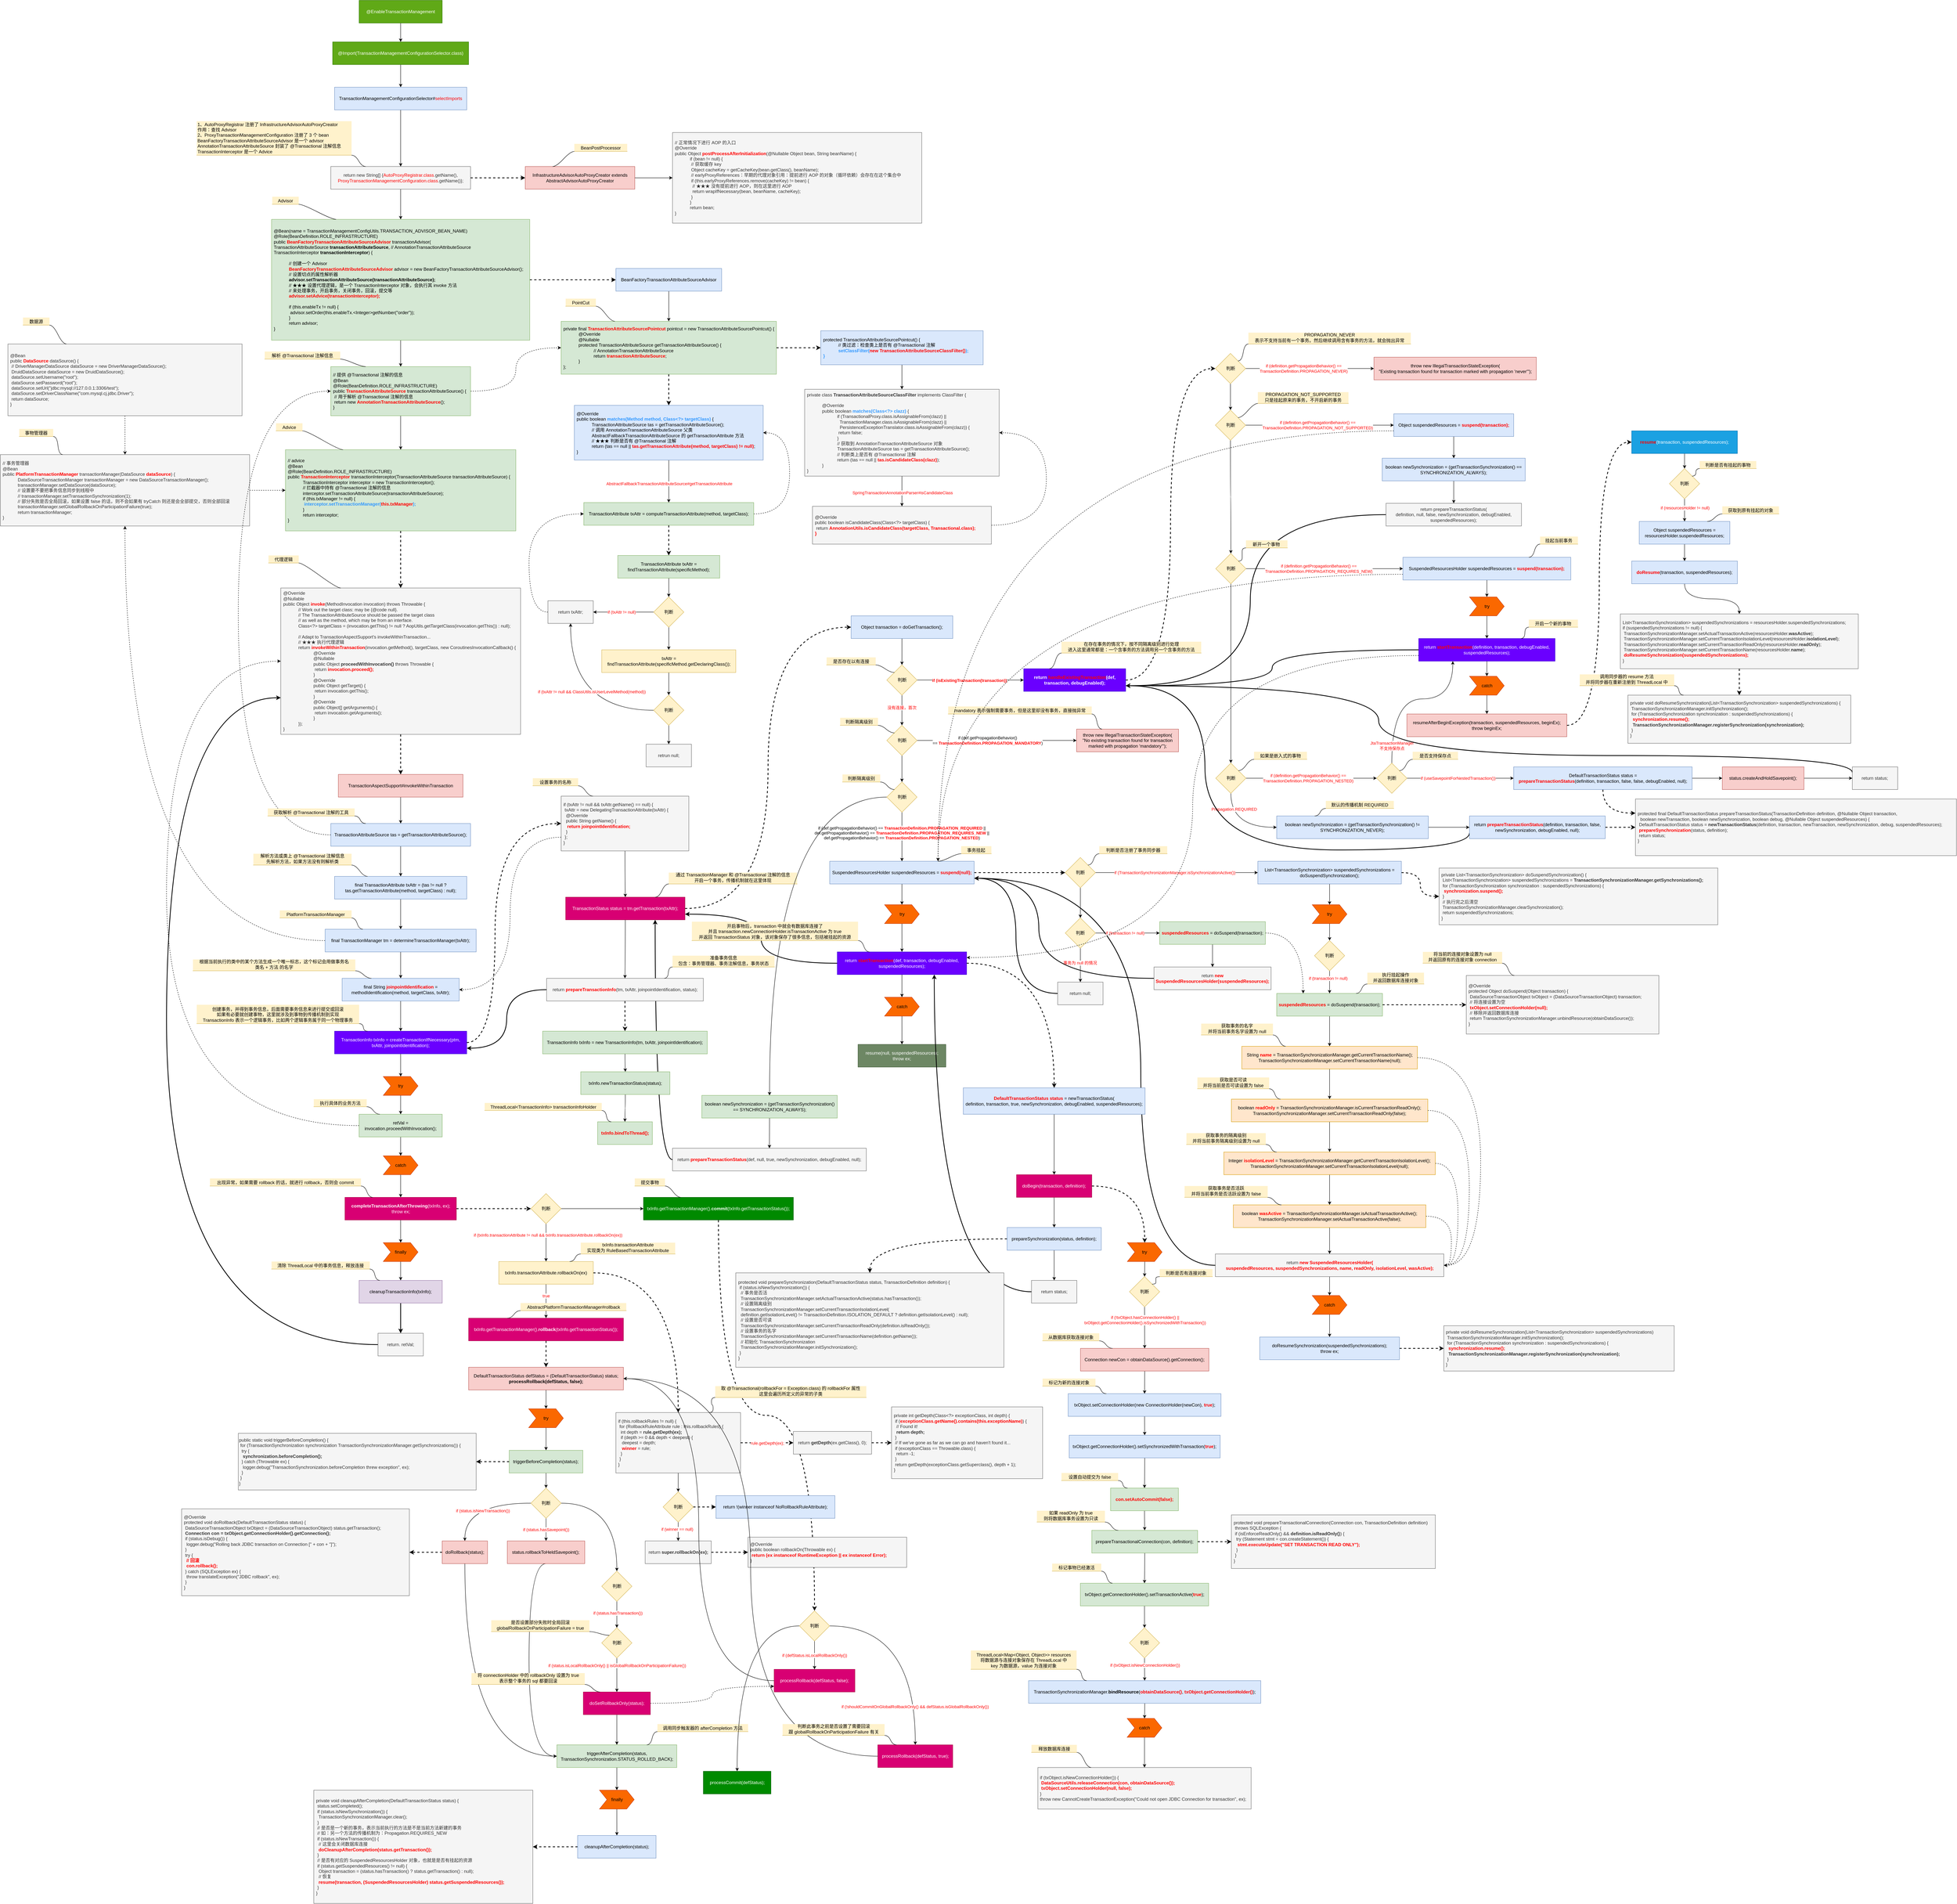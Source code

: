 <mxfile version="17.2.4" type="github">
  <diagram id="kz3dH1U2wMBaOtRKHvNg" name="Page-1">
    <mxGraphModel dx="1858" dy="643" grid="1" gridSize="10" guides="1" tooltips="1" connect="1" arrows="1" fold="1" page="1" pageScale="1" pageWidth="827" pageHeight="1169" math="0" shadow="0">
      <root>
        <mxCell id="0" />
        <mxCell id="1" parent="0" />
        <mxCell id="4VrhSYovmqzg8rR9ZFnU-303" style="edgeStyle=orthogonalEdgeStyle;curved=1;rounded=1;sketch=0;orthogonalLoop=1;jettySize=auto;html=1;exitX=0;exitY=0.5;exitDx=0;exitDy=0;fontColor=#FF0000;strokeWidth=2;entryX=0.75;entryY=1;entryDx=0;entryDy=0;" edge="1" parent="1" source="4VrhSYovmqzg8rR9ZFnU-301" target="4VrhSYovmqzg8rR9ZFnU-112">
          <mxGeometry relative="1" as="geometry">
            <mxPoint x="1070" y="2500" as="targetPoint" />
          </mxGeometry>
        </mxCell>
        <mxCell id="h3sMWkzl3CLincA4zuW1-3" value="" style="edgeStyle=orthogonalEdgeStyle;rounded=0;orthogonalLoop=1;jettySize=auto;html=1;curved=1;" parent="1" source="h3sMWkzl3CLincA4zuW1-1" target="h3sMWkzl3CLincA4zuW1-2" edge="1">
          <mxGeometry relative="1" as="geometry" />
        </mxCell>
        <mxCell id="h3sMWkzl3CLincA4zuW1-1" value="@EnableTransactionManagement" style="rounded=0;whiteSpace=wrap;html=1;fillColor=#60a917;strokeColor=#2D7600;fontColor=#ffffff;" parent="1" vertex="1">
          <mxGeometry x="280" y="40" width="220" height="60" as="geometry" />
        </mxCell>
        <mxCell id="h3sMWkzl3CLincA4zuW1-5" value="" style="edgeStyle=orthogonalEdgeStyle;curved=1;rounded=0;orthogonalLoop=1;jettySize=auto;html=1;" parent="1" source="h3sMWkzl3CLincA4zuW1-2" target="h3sMWkzl3CLincA4zuW1-4" edge="1">
          <mxGeometry relative="1" as="geometry" />
        </mxCell>
        <mxCell id="h3sMWkzl3CLincA4zuW1-2" value="@Import(TransactionManagementConfigurationSelector.class)" style="whiteSpace=wrap;html=1;fillColor=#60a917;strokeColor=#2D7600;fontColor=#ffffff;rounded=0;" parent="1" vertex="1">
          <mxGeometry x="210" y="150" width="360" height="60" as="geometry" />
        </mxCell>
        <mxCell id="h3sMWkzl3CLincA4zuW1-7" value="" style="edgeStyle=orthogonalEdgeStyle;curved=1;rounded=0;orthogonalLoop=1;jettySize=auto;html=1;fontColor=#FF0000;" parent="1" source="h3sMWkzl3CLincA4zuW1-4" target="h3sMWkzl3CLincA4zuW1-6" edge="1">
          <mxGeometry relative="1" as="geometry" />
        </mxCell>
        <mxCell id="h3sMWkzl3CLincA4zuW1-4" value="TransactionManagementConfigurationSelector#&lt;font color=&quot;#ff0000&quot;&gt;selectImports&lt;/font&gt;" style="whiteSpace=wrap;html=1;rounded=0;fillColor=#dae8fc;strokeColor=#6c8ebf;" parent="1" vertex="1">
          <mxGeometry x="215" y="270" width="350" height="60" as="geometry" />
        </mxCell>
        <mxCell id="h3sMWkzl3CLincA4zuW1-13" value="" style="edgeStyle=orthogonalEdgeStyle;curved=1;rounded=0;orthogonalLoop=1;jettySize=auto;html=1;fontColor=#FF0000;" parent="1" source="h3sMWkzl3CLincA4zuW1-6" target="h3sMWkzl3CLincA4zuW1-12" edge="1">
          <mxGeometry relative="1" as="geometry" />
        </mxCell>
        <mxCell id="4VrhSYovmqzg8rR9ZFnU-49" value="" style="edgeStyle=orthogonalEdgeStyle;curved=1;rounded=0;orthogonalLoop=1;jettySize=auto;html=1;dashed=1;fontColor=#FF0000;strokeColor=#000000;strokeWidth=2;entryX=0;entryY=0.5;entryDx=0;entryDy=0;" edge="1" parent="1" source="h3sMWkzl3CLincA4zuW1-6" target="4VrhSYovmqzg8rR9ZFnU-48">
          <mxGeometry relative="1" as="geometry" />
        </mxCell>
        <mxCell id="h3sMWkzl3CLincA4zuW1-6" value="&lt;div&gt;return new String[] {&lt;font color=&quot;#ff0000&quot;&gt;AutoProxyRegistrar.class&lt;/font&gt;.getName(),&lt;/div&gt;&lt;div&gt;&lt;span&gt;      &lt;/span&gt;&lt;font color=&quot;#ff0000&quot;&gt;ProxyTransactionManagementConfiguration.class&lt;/font&gt;.getName()};&lt;/div&gt;" style="whiteSpace=wrap;html=1;fillColor=#f5f5f5;strokeColor=#666666;rounded=0;fontColor=#333333;" parent="1" vertex="1">
          <mxGeometry x="205" y="480" width="370" height="60" as="geometry" />
        </mxCell>
        <mxCell id="h3sMWkzl3CLincA4zuW1-8" value="1、AutoProxyRegistrar 注册了&amp;nbsp;InfrastructureAdvisorAutoProxyCreator&lt;br&gt;作用：查找 Advisor&lt;br&gt;2、ProxyTransactionManagementConfiguration 注册了 3 个 bean&lt;br&gt;BeanFactoryTransactionAttributeSourceAdvisor 是一个 advisor&lt;br&gt;AnnotationTransactionAttributeSource 封装了 @Transactional 注解信息&lt;br&gt;TransactionInterceptor 是一个 Advice" style="whiteSpace=wrap;html=1;shape=partialRectangle;top=0;left=0;bottom=1;right=0;points=[[0,1],[1,1]];fillColor=#fff2cc;align=left;verticalAlign=bottom;routingCenterY=0.5;snapToPoint=1;recursiveResize=0;autosize=1;treeFolding=1;treeMoving=1;newEdgeStyle={&quot;edgeStyle&quot;:&quot;entityRelationEdgeStyle&quot;,&quot;startArrow&quot;:&quot;none&quot;,&quot;endArrow&quot;:&quot;none&quot;,&quot;segment&quot;:10,&quot;curved&quot;:1};strokeColor=#d6b656;" parent="1" vertex="1">
          <mxGeometry x="-150" y="360" width="410" height="90" as="geometry" />
        </mxCell>
        <mxCell id="h3sMWkzl3CLincA4zuW1-9" value="" style="edgeStyle=entityRelationEdgeStyle;startArrow=none;endArrow=none;segment=10;curved=1;rounded=0;fontColor=#000000;exitX=0.25;exitY=0;exitDx=0;exitDy=0;" parent="1" source="h3sMWkzl3CLincA4zuW1-6" target="h3sMWkzl3CLincA4zuW1-8" edge="1">
          <mxGeometry relative="1" as="geometry">
            <mxPoint x="60" y="400" as="sourcePoint" />
          </mxGeometry>
        </mxCell>
        <mxCell id="h3sMWkzl3CLincA4zuW1-15" value="" style="edgeStyle=orthogonalEdgeStyle;curved=1;rounded=0;orthogonalLoop=1;jettySize=auto;html=1;fontColor=#FF0000;" parent="1" source="h3sMWkzl3CLincA4zuW1-12" target="h3sMWkzl3CLincA4zuW1-14" edge="1">
          <mxGeometry relative="1" as="geometry" />
        </mxCell>
        <mxCell id="h3sMWkzl3CLincA4zuW1-25" value="" style="edgeStyle=orthogonalEdgeStyle;curved=1;rounded=0;orthogonalLoop=1;jettySize=auto;html=1;fontColor=#FF0000;dashed=1;strokeWidth=2;" parent="1" source="h3sMWkzl3CLincA4zuW1-12" target="h3sMWkzl3CLincA4zuW1-24" edge="1">
          <mxGeometry relative="1" as="geometry" />
        </mxCell>
        <mxCell id="h3sMWkzl3CLincA4zuW1-12" value="&lt;div&gt;@Bean(name = TransactionManagementConfigUtils.TRANSACTION_ADVISOR_BEAN_NAME)&lt;/div&gt;&lt;div&gt;&lt;span&gt; &lt;/span&gt;@Role(BeanDefinition.ROLE_INFRASTRUCTURE)&lt;/div&gt;&lt;div&gt;&lt;span&gt; &lt;/span&gt;public &lt;b&gt;&lt;font color=&quot;#ff0000&quot;&gt;BeanFactoryTransactionAttributeSourceAdvisor&lt;/font&gt;&lt;/b&gt; transactionAdvisor(&lt;/div&gt;&lt;div&gt;&lt;span&gt;   &lt;/span&gt;TransactionAttributeSource &lt;b&gt;transactionAttributeSource&lt;/b&gt;, // AnnotationTransactionAttributeSource&lt;/div&gt;&lt;div&gt;&lt;span&gt;   &lt;/span&gt;TransactionInterceptor &lt;b&gt;transactionInterceptor&lt;/b&gt;) {&lt;/div&gt;&lt;div&gt;&lt;br&gt;&lt;/div&gt;&lt;blockquote style=&quot;margin: 0 0 0 40px ; border: none ; padding: 0px&quot;&gt;&lt;div&gt;// 创建一个 Advisor&lt;/div&gt;&lt;div&gt;&lt;b&gt;&lt;font color=&quot;#ff0000&quot;&gt;BeanFactoryTransactionAttributeSourceAdvisor&lt;/font&gt;&lt;/b&gt; advisor = new BeanFactoryTransactionAttributeSourceAdvisor();&lt;/div&gt;&lt;div&gt;// 设置切点的属性解析器&lt;/div&gt;&lt;div&gt;&lt;b&gt;advisor.setTransactionAttributeSource(transactionAttributeSource);&lt;/b&gt;&lt;/div&gt;&lt;div&gt;// ★★★ 设置代理逻辑，是一个 TransactionInterceptor 对象，会执行其 invoke 方法&lt;/div&gt;&lt;div&gt;// 来处理事务，开启事务，关闭事务，回滚，提交等&lt;/div&gt;&lt;div&gt;&lt;b&gt;&lt;font color=&quot;#ff0000&quot;&gt;advisor.setAdvice(transactionInterceptor);&lt;/font&gt;&lt;/b&gt;&lt;/div&gt;&lt;div&gt;&lt;br&gt;&lt;/div&gt;&lt;div&gt;if (this.enableTx != null) {&lt;/div&gt;&lt;div&gt;&lt;span style=&quot;white-space: pre&quot;&gt; &lt;/span&gt;advisor.setOrder(this.enableTx.&amp;lt;Integer&amp;gt;getNumber(&quot;order&quot;));&lt;/div&gt;&lt;div&gt;}&lt;/div&gt;&lt;div&gt;return advisor;&lt;/div&gt;&lt;/blockquote&gt;&lt;div&gt;&lt;span&gt; &lt;/span&gt;}&lt;/div&gt;" style="whiteSpace=wrap;html=1;fillColor=#d5e8d4;strokeColor=#82b366;rounded=0;align=left;spacing=6;" parent="1" vertex="1">
          <mxGeometry x="48.13" y="620" width="683.75" height="320" as="geometry" />
        </mxCell>
        <mxCell id="h3sMWkzl3CLincA4zuW1-17" value="" style="edgeStyle=orthogonalEdgeStyle;curved=1;rounded=0;orthogonalLoop=1;jettySize=auto;html=1;fontColor=#FF0000;" parent="1" source="h3sMWkzl3CLincA4zuW1-14" target="h3sMWkzl3CLincA4zuW1-16" edge="1">
          <mxGeometry relative="1" as="geometry" />
        </mxCell>
        <mxCell id="h3sMWkzl3CLincA4zuW1-30" style="edgeStyle=orthogonalEdgeStyle;curved=1;rounded=0;orthogonalLoop=1;jettySize=auto;html=1;exitX=1;exitY=0.5;exitDx=0;exitDy=0;entryX=0;entryY=0.5;entryDx=0;entryDy=0;fontColor=#FF0000;strokeWidth=1;dashed=1;" parent="1" source="h3sMWkzl3CLincA4zuW1-14" target="h3sMWkzl3CLincA4zuW1-26" edge="1">
          <mxGeometry relative="1" as="geometry" />
        </mxCell>
        <mxCell id="h3sMWkzl3CLincA4zuW1-14" value="&lt;div&gt;// 提供 @Transactional 注解的信息&lt;/div&gt;&lt;div&gt;&lt;span&gt; &lt;/span&gt;@Bean&lt;/div&gt;&lt;div&gt;&lt;span&gt; &lt;/span&gt;@Role(BeanDefinition.ROLE_INFRASTRUCTURE)&lt;/div&gt;&lt;div&gt;&lt;span&gt; &lt;/span&gt;public &lt;b&gt;&lt;font color=&quot;#ff0000&quot;&gt;TransactionAttributeSource&lt;/font&gt;&lt;/b&gt; transactionAttributeSource() {&lt;/div&gt;&lt;div&gt;&lt;span&gt;  &lt;/span&gt;&lt;span style=&quot;white-space: pre&quot;&gt; &lt;/span&gt;// 用于解析 @Transactional 注解的信息&lt;/div&gt;&lt;div&gt;&lt;span&gt;  &lt;/span&gt;&lt;span style=&quot;white-space: pre&quot;&gt; &lt;/span&gt;return new &lt;font color=&quot;#ff0000&quot;&gt;&lt;b&gt;AnnotationTransactionAttributeSource&lt;/b&gt;&lt;/font&gt;();&lt;/div&gt;&lt;div&gt;&lt;span&gt; &lt;/span&gt;}&lt;/div&gt;" style="whiteSpace=wrap;html=1;align=left;fillColor=#d5e8d4;strokeColor=#82b366;rounded=0;spacing=6;" parent="1" vertex="1">
          <mxGeometry x="205" y="1010" width="370" height="130" as="geometry" />
        </mxCell>
        <mxCell id="4VrhSYovmqzg8rR9ZFnU-47" value="" style="edgeStyle=orthogonalEdgeStyle;curved=1;rounded=0;orthogonalLoop=1;jettySize=auto;html=1;dashed=1;fontColor=#FF0000;strokeColor=#000000;strokeWidth=2;" edge="1" parent="1" source="h3sMWkzl3CLincA4zuW1-16" target="4VrhSYovmqzg8rR9ZFnU-46">
          <mxGeometry relative="1" as="geometry" />
        </mxCell>
        <mxCell id="h3sMWkzl3CLincA4zuW1-16" value="&lt;div&gt;// advice&lt;/div&gt;&lt;div&gt;&lt;span&gt; &lt;/span&gt;@Bean&lt;/div&gt;&lt;div&gt;&lt;span&gt; &lt;/span&gt;@Role(BeanDefinition.ROLE_INFRASTRUCTURE)&lt;/div&gt;&lt;div&gt;&lt;span&gt; &lt;/span&gt;public &lt;b&gt;&lt;font color=&quot;#ff0000&quot;&gt;TransactionInterceptor&lt;/font&gt;&lt;/b&gt; transactionInterceptor(TransactionAttributeSource transactionAttributeSource) {&lt;/div&gt;&lt;blockquote style=&quot;margin: 0 0 0 40px ; border: none ; padding: 0px&quot;&gt;&lt;div&gt;TransactionInterceptor interceptor = new TransactionInterceptor();&lt;/div&gt;&lt;div&gt;// 拦截器中持有 @Transactional 注解的信息&lt;/div&gt;&lt;div&gt;interceptor.setTransactionAttributeSource(transactionAttributeSource);&lt;/div&gt;&lt;div&gt;if (this.txManager != null) {&lt;/div&gt;&lt;div&gt;&lt;span style=&quot;white-space: pre&quot;&gt;	&lt;/span&gt;&lt;b&gt;&lt;font color=&quot;#3399ff&quot;&gt;interceptor.setTransactionManager(&lt;/font&gt;&lt;font color=&quot;#ff0000&quot;&gt;this.txManager&lt;/font&gt;&lt;font color=&quot;#3399ff&quot;&gt;);&lt;/font&gt;&lt;/b&gt;&lt;/div&gt;&lt;div&gt;}&lt;/div&gt;&lt;div&gt;return interceptor;&lt;/div&gt;&lt;/blockquote&gt;&lt;div&gt;&lt;span&gt; &lt;/span&gt;}&lt;/div&gt;" style="whiteSpace=wrap;html=1;align=left;fillColor=#d5e8d4;strokeColor=#82b366;rounded=0;spacing=6;" parent="1" vertex="1">
          <mxGeometry x="85" y="1230" width="610" height="215" as="geometry" />
        </mxCell>
        <mxCell id="h3sMWkzl3CLincA4zuW1-18" value="Advisor" style="whiteSpace=wrap;html=1;shape=partialRectangle;top=0;left=0;bottom=1;right=0;points=[[0,1],[1,1]];fillColor=#fff2cc;align=center;verticalAlign=bottom;routingCenterY=0.5;snapToPoint=1;recursiveResize=0;autosize=1;treeFolding=1;treeMoving=1;newEdgeStyle={&quot;edgeStyle&quot;:&quot;entityRelationEdgeStyle&quot;,&quot;startArrow&quot;:&quot;none&quot;,&quot;endArrow&quot;:&quot;none&quot;,&quot;segment&quot;:10,&quot;curved&quot;:1};strokeColor=#d6b656;" parent="1" vertex="1">
          <mxGeometry x="50" y="560" width="70" height="20" as="geometry" />
        </mxCell>
        <mxCell id="h3sMWkzl3CLincA4zuW1-19" value="" style="edgeStyle=entityRelationEdgeStyle;startArrow=none;endArrow=none;segment=10;curved=1;rounded=0;fontColor=#000000;exitX=0.25;exitY=0;exitDx=0;exitDy=0;" parent="1" source="h3sMWkzl3CLincA4zuW1-12" target="h3sMWkzl3CLincA4zuW1-18" edge="1">
          <mxGeometry relative="1" as="geometry">
            <mxPoint x="-70" y="585" as="sourcePoint" />
          </mxGeometry>
        </mxCell>
        <mxCell id="h3sMWkzl3CLincA4zuW1-20" value="Advice" style="whiteSpace=wrap;html=1;shape=partialRectangle;top=0;left=0;bottom=1;right=0;points=[[0,1],[1,1]];fillColor=#fff2cc;align=center;verticalAlign=bottom;routingCenterY=0.5;snapToPoint=1;recursiveResize=0;autosize=1;treeFolding=1;treeMoving=1;newEdgeStyle={&quot;edgeStyle&quot;:&quot;entityRelationEdgeStyle&quot;,&quot;startArrow&quot;:&quot;none&quot;,&quot;endArrow&quot;:&quot;none&quot;,&quot;segment&quot;:10,&quot;curved&quot;:1};strokeColor=#d6b656;" parent="1" vertex="1">
          <mxGeometry x="60" y="1160" width="70" height="20" as="geometry" />
        </mxCell>
        <mxCell id="h3sMWkzl3CLincA4zuW1-21" value="" style="edgeStyle=entityRelationEdgeStyle;startArrow=none;endArrow=none;segment=10;curved=1;rounded=0;fontColor=#000000;exitX=0.25;exitY=0;exitDx=0;exitDy=0;" parent="1" source="h3sMWkzl3CLincA4zuW1-16" target="h3sMWkzl3CLincA4zuW1-20" edge="1">
          <mxGeometry relative="1" as="geometry">
            <mxPoint x="10" y="1180" as="sourcePoint" />
          </mxGeometry>
        </mxCell>
        <mxCell id="h3sMWkzl3CLincA4zuW1-22" value="解析 @Transactional 注解信息" style="whiteSpace=wrap;html=1;shape=partialRectangle;top=0;left=0;bottom=1;right=0;points=[[0,1],[1,1]];fillColor=#fff2cc;align=center;verticalAlign=bottom;routingCenterY=0.5;snapToPoint=1;recursiveResize=0;autosize=1;treeFolding=1;treeMoving=1;newEdgeStyle={&quot;edgeStyle&quot;:&quot;entityRelationEdgeStyle&quot;,&quot;startArrow&quot;:&quot;none&quot;,&quot;endArrow&quot;:&quot;none&quot;,&quot;segment&quot;:10,&quot;curved&quot;:1};strokeColor=#d6b656;" parent="1" vertex="1">
          <mxGeometry x="30" y="970" width="200" height="20" as="geometry" />
        </mxCell>
        <mxCell id="h3sMWkzl3CLincA4zuW1-23" value="" style="edgeStyle=entityRelationEdgeStyle;startArrow=none;endArrow=none;segment=10;curved=1;rounded=0;fontColor=#000000;exitX=0.25;exitY=0;exitDx=0;exitDy=0;" parent="1" source="h3sMWkzl3CLincA4zuW1-14" target="h3sMWkzl3CLincA4zuW1-22" edge="1">
          <mxGeometry relative="1" as="geometry">
            <mxPoint x="50" y="1010" as="sourcePoint" />
          </mxGeometry>
        </mxCell>
        <mxCell id="h3sMWkzl3CLincA4zuW1-27" value="" style="edgeStyle=orthogonalEdgeStyle;curved=1;rounded=0;orthogonalLoop=1;jettySize=auto;html=1;fontColor=#FF0000;strokeWidth=1;" parent="1" source="h3sMWkzl3CLincA4zuW1-24" target="h3sMWkzl3CLincA4zuW1-26" edge="1">
          <mxGeometry relative="1" as="geometry" />
        </mxCell>
        <mxCell id="h3sMWkzl3CLincA4zuW1-24" value="&lt;span&gt;BeanFactoryTransactionAttributeSourceAdvisor&lt;/span&gt;" style="whiteSpace=wrap;html=1;align=center;fillColor=#dae8fc;strokeColor=#6c8ebf;rounded=0;spacing=5;" parent="1" vertex="1">
          <mxGeometry x="960" y="750" width="280" height="60" as="geometry" />
        </mxCell>
        <mxCell id="4VrhSYovmqzg8rR9ZFnU-2" value="" style="edgeStyle=orthogonalEdgeStyle;rounded=0;orthogonalLoop=1;jettySize=auto;html=1;curved=1;strokeWidth=2;dashed=1;" edge="1" parent="1" source="h3sMWkzl3CLincA4zuW1-26" target="4VrhSYovmqzg8rR9ZFnU-1">
          <mxGeometry relative="1" as="geometry" />
        </mxCell>
        <mxCell id="4VrhSYovmqzg8rR9ZFnU-6" value="" style="edgeStyle=orthogonalEdgeStyle;curved=1;rounded=0;orthogonalLoop=1;jettySize=auto;html=1;fontColor=#FF0000;strokeWidth=2;dashed=1;" edge="1" parent="1" source="h3sMWkzl3CLincA4zuW1-26" target="4VrhSYovmqzg8rR9ZFnU-5">
          <mxGeometry relative="1" as="geometry" />
        </mxCell>
        <mxCell id="h3sMWkzl3CLincA4zuW1-26" value="&lt;div&gt;private final &lt;b&gt;&lt;font color=&quot;#ff0000&quot;&gt;TransactionAttributeSourcePointcut&lt;/font&gt;&lt;/b&gt; pointcut = new TransactionAttributeSourcePointcut() {&lt;/div&gt;&lt;blockquote style=&quot;margin: 0 0 0 40px ; border: none ; padding: 0px&quot;&gt;&lt;div&gt;@Override&lt;/div&gt;&lt;div&gt;@Nullable&lt;/div&gt;&lt;div&gt;protected TransactionAttributeSource getTransactionAttributeSource() {&lt;/div&gt;&lt;/blockquote&gt;&lt;blockquote style=&quot;margin: 0 0 0 40px ; border: none ; padding: 0px&quot;&gt;&lt;blockquote style=&quot;margin: 0 0 0 40px ; border: none ; padding: 0px&quot;&gt;&lt;div&gt;// AnnotationTransactionAttributeSource&lt;/div&gt;&lt;/blockquote&gt;&lt;blockquote style=&quot;margin: 0 0 0 40px ; border: none ; padding: 0px&quot;&gt;&lt;div&gt;return &lt;b&gt;&lt;font color=&quot;#ff0000&quot;&gt;transactionAttributeSource&lt;/font&gt;&lt;/b&gt;;&lt;/div&gt;&lt;/blockquote&gt;&lt;/blockquote&gt;&lt;blockquote style=&quot;margin: 0 0 0 40px ; border: none ; padding: 0px&quot;&gt;&lt;div&gt;}&lt;/div&gt;&lt;/blockquote&gt;&lt;div&gt;&lt;span&gt; &lt;/span&gt;};&lt;/div&gt;" style="whiteSpace=wrap;html=1;fillColor=#d5e8d4;strokeColor=#82b366;rounded=0;spacing=6;align=left;" parent="1" vertex="1">
          <mxGeometry x="815" y="890" width="570" height="140" as="geometry" />
        </mxCell>
        <mxCell id="h3sMWkzl3CLincA4zuW1-28" value="PointCut" style="whiteSpace=wrap;html=1;shape=partialRectangle;top=0;left=0;bottom=1;right=0;points=[[0,1],[1,1]];fillColor=#fff2cc;align=center;verticalAlign=bottom;routingCenterY=0.5;snapToPoint=1;recursiveResize=0;autosize=1;treeFolding=1;treeMoving=1;newEdgeStyle={&quot;edgeStyle&quot;:&quot;entityRelationEdgeStyle&quot;,&quot;startArrow&quot;:&quot;none&quot;,&quot;endArrow&quot;:&quot;none&quot;,&quot;segment&quot;:10,&quot;curved&quot;:1};strokeColor=#d6b656;" parent="1" vertex="1">
          <mxGeometry x="827" y="830" width="80" height="20" as="geometry" />
        </mxCell>
        <mxCell id="h3sMWkzl3CLincA4zuW1-29" value="" style="edgeStyle=entityRelationEdgeStyle;startArrow=none;endArrow=none;segment=10;curved=1;rounded=0;fontColor=#000000;strokeWidth=1;exitX=0.25;exitY=0;exitDx=0;exitDy=0;" parent="1" source="h3sMWkzl3CLincA4zuW1-26" target="h3sMWkzl3CLincA4zuW1-28" edge="1">
          <mxGeometry relative="1" as="geometry">
            <mxPoint x="904.5" y="880" as="sourcePoint" />
          </mxGeometry>
        </mxCell>
        <mxCell id="4VrhSYovmqzg8rR9ZFnU-4" value="" style="edgeStyle=orthogonalEdgeStyle;curved=1;rounded=0;orthogonalLoop=1;jettySize=auto;html=1;fontColor=#3399FF;" edge="1" parent="1" source="4VrhSYovmqzg8rR9ZFnU-1" target="4VrhSYovmqzg8rR9ZFnU-3">
          <mxGeometry relative="1" as="geometry" />
        </mxCell>
        <mxCell id="4VrhSYovmqzg8rR9ZFnU-1" value="&lt;div&gt;protected TransactionAttributeSourcePointcut() {&lt;/div&gt;&lt;blockquote style=&quot;margin: 0 0 0 40px ; border: none ; padding: 0px&quot;&gt;&lt;div&gt;// 类过滤：检查类上是否有 @Transactional 注解&lt;/div&gt;&lt;div&gt;&lt;b&gt;&lt;font color=&quot;#3399ff&quot;&gt;setClassFilter(&lt;/font&gt;&lt;font color=&quot;#ff0000&quot;&gt;new TransactionAttributeSourceClassFilter()&lt;/font&gt;&lt;font color=&quot;#3399ff&quot;&gt;);&lt;/font&gt;&lt;/b&gt;&lt;/div&gt;&lt;/blockquote&gt;&lt;div&gt;&lt;b&gt;&lt;font color=&quot;#3399ff&quot;&gt;&lt;span&gt;	&lt;/span&gt;}&lt;/font&gt;&lt;/b&gt;&lt;/div&gt;" style="whiteSpace=wrap;html=1;align=left;fillColor=#dae8fc;strokeColor=#6c8ebf;rounded=0;spacing=6;" vertex="1" parent="1">
          <mxGeometry x="1502.5" y="915" width="430" height="90" as="geometry" />
        </mxCell>
        <mxCell id="4VrhSYovmqzg8rR9ZFnU-10" value="" style="edgeStyle=orthogonalEdgeStyle;curved=1;rounded=0;orthogonalLoop=1;jettySize=auto;html=1;fontColor=#000000;" edge="1" parent="1" source="4VrhSYovmqzg8rR9ZFnU-3" target="4VrhSYovmqzg8rR9ZFnU-9">
          <mxGeometry relative="1" as="geometry" />
        </mxCell>
        <mxCell id="4VrhSYovmqzg8rR9ZFnU-11" value="&lt;font color=&quot;#ff0000&quot;&gt;SpringTransactionAnnotationParser#isCandidateClass&lt;/font&gt;" style="edgeLabel;html=1;align=center;verticalAlign=middle;resizable=0;points=[];fontColor=#000000;" vertex="1" connectable="0" parent="4VrhSYovmqzg8rR9ZFnU-10">
          <mxGeometry x="0.091" y="1" relative="1" as="geometry">
            <mxPoint as="offset" />
          </mxGeometry>
        </mxCell>
        <mxCell id="4VrhSYovmqzg8rR9ZFnU-3" value="&lt;div&gt;private class &lt;b&gt;TransactionAttributeSourceClassFilter&lt;/b&gt; implements ClassFilter {&lt;/div&gt;&lt;div&gt;&lt;br&gt;&lt;/div&gt;&lt;blockquote style=&quot;margin: 0 0 0 40px ; border: none ; padding: 0px&quot;&gt;&lt;div&gt;@Override&lt;/div&gt;&lt;div&gt;public boolean &lt;b&gt;&lt;font color=&quot;#3399ff&quot;&gt;matches(Class&amp;lt;?&amp;gt; clazz)&lt;/font&gt;&lt;/b&gt; {&lt;/div&gt;&lt;/blockquote&gt;&lt;blockquote style=&quot;margin: 0 0 0 40px ; border: none ; padding: 0px&quot;&gt;&lt;blockquote style=&quot;margin: 0 0 0 40px ; border: none ; padding: 0px&quot;&gt;&lt;div&gt;if (TransactionalProxy.class.isAssignableFrom(clazz) ||&amp;nbsp;&lt;/div&gt;&lt;div&gt;&lt;span&gt;&lt;span style=&quot;white-space: pre&quot;&gt;	&lt;/span&gt;&lt;span style=&quot;white-space: pre&quot;&gt;	&lt;/span&gt;TransactionManager.class.isAssignableFrom(clazz) ||&amp;nbsp;&lt;/span&gt;&lt;/div&gt;&lt;div&gt;&lt;span&gt;&lt;span style=&quot;white-space: pre&quot;&gt;	&lt;/span&gt;&lt;span style=&quot;white-space: pre&quot;&gt;	&lt;/span&gt;PersistenceExceptionTranslator.class.isAssignableFrom(clazz)) {&lt;/span&gt;&lt;/div&gt;&lt;/blockquote&gt;&lt;blockquote style=&quot;margin: 0 0 0 40px ; border: none ; padding: 0px&quot;&gt;&lt;div&gt;&lt;span style=&quot;white-space: pre&quot;&gt;	&lt;/span&gt;return false;&lt;/div&gt;&lt;/blockquote&gt;&lt;blockquote style=&quot;margin: 0 0 0 40px ; border: none ; padding: 0px&quot;&gt;&lt;div&gt;}&lt;/div&gt;&lt;/blockquote&gt;&lt;blockquote style=&quot;margin: 0 0 0 40px ; border: none ; padding: 0px&quot;&gt;&lt;div&gt;// 获取到 AnnotationTransactionAttributeSource 对象&lt;/div&gt;&lt;/blockquote&gt;&lt;blockquote style=&quot;margin: 0 0 0 40px ; border: none ; padding: 0px&quot;&gt;&lt;div&gt;TransactionAttributeSource tas = getTransactionAttributeSource();&lt;/div&gt;&lt;/blockquote&gt;&lt;blockquote style=&quot;margin: 0 0 0 40px ; border: none ; padding: 0px&quot;&gt;&lt;div&gt;// 判断类上是否有 @Transactional 注解&lt;/div&gt;&lt;/blockquote&gt;&lt;blockquote style=&quot;margin: 0 0 0 40px ; border: none ; padding: 0px&quot;&gt;&lt;div&gt;return (tas == null || &lt;b&gt;&lt;font color=&quot;#ff0000&quot;&gt;tas.isCandidateClass(clazz)&lt;/font&gt;&lt;/b&gt;);&lt;/div&gt;&lt;/blockquote&gt;&lt;/blockquote&gt;&lt;blockquote style=&quot;margin: 0 0 0 40px ; border: none ; padding: 0px&quot;&gt;&lt;div&gt;}&lt;/div&gt;&lt;/blockquote&gt;&lt;div&gt;&lt;span&gt;	&lt;/span&gt;}&lt;/div&gt;" style="whiteSpace=wrap;html=1;align=left;fillColor=#f5f5f5;strokeColor=#666666;rounded=0;spacing=6;fontColor=#333333;" vertex="1" parent="1">
          <mxGeometry x="1460" y="1070" width="515" height="230" as="geometry" />
        </mxCell>
        <mxCell id="4VrhSYovmqzg8rR9ZFnU-8" value="" style="edgeStyle=orthogonalEdgeStyle;curved=1;rounded=0;orthogonalLoop=1;jettySize=auto;html=1;fontColor=#000000;" edge="1" parent="1" source="4VrhSYovmqzg8rR9ZFnU-5" target="4VrhSYovmqzg8rR9ZFnU-7">
          <mxGeometry relative="1" as="geometry" />
        </mxCell>
        <mxCell id="4VrhSYovmqzg8rR9ZFnU-12" value="&lt;font color=&quot;#ff0000&quot;&gt;AbstractFallbackTransactionAttributeSource#getTransactionAttribute&lt;/font&gt;" style="edgeLabel;html=1;align=center;verticalAlign=middle;resizable=0;points=[];fontColor=#FFFF66;" vertex="1" connectable="0" parent="4VrhSYovmqzg8rR9ZFnU-8">
          <mxGeometry x="0.086" y="1" relative="1" as="geometry">
            <mxPoint y="1" as="offset" />
          </mxGeometry>
        </mxCell>
        <mxCell id="4VrhSYovmqzg8rR9ZFnU-5" value="&lt;div&gt;@Override&lt;/div&gt;&lt;div&gt;&lt;span&gt;	&lt;/span&gt;public boolean &lt;b&gt;&lt;font color=&quot;#3399ff&quot;&gt;matches(Method method, Class&amp;lt;?&amp;gt; targetClass) &lt;/font&gt;&lt;/b&gt;{&lt;/div&gt;&lt;blockquote style=&quot;margin: 0 0 0 40px ; border: none ; padding: 0px&quot;&gt;&lt;div&gt;TransactionAttributeSource tas = getTransactionAttributeSource();&lt;/div&gt;&lt;div&gt;// 调用 AnnotationTransactionAttributeSource 父类 AbstractFallbackTransactionAttributeSource 的 getTransactionAttribute 方法&lt;/div&gt;&lt;div&gt;// ★★★ 判断是否有 @Transactional 注解&lt;/div&gt;&lt;div&gt;return (tas == null || &lt;b&gt;&lt;font color=&quot;#ff0000&quot;&gt;tas.getTransactionAttribute(method, targetClass) != null)&lt;/font&gt;&lt;/b&gt;;&lt;/div&gt;&lt;/blockquote&gt;&lt;div&gt;&lt;span&gt;	&lt;/span&gt;}&lt;/div&gt;" style="whiteSpace=wrap;html=1;align=left;fillColor=#dae8fc;strokeColor=#6c8ebf;rounded=0;spacing=6;" vertex="1" parent="1">
          <mxGeometry x="850" y="1112.5" width="500" height="145" as="geometry" />
        </mxCell>
        <mxCell id="4VrhSYovmqzg8rR9ZFnU-14" value="" style="edgeStyle=orthogonalEdgeStyle;curved=1;rounded=0;orthogonalLoop=1;jettySize=auto;html=1;dashed=1;fontColor=#FF0000;strokeWidth=2;" edge="1" parent="1" source="4VrhSYovmqzg8rR9ZFnU-7" target="4VrhSYovmqzg8rR9ZFnU-13">
          <mxGeometry relative="1" as="geometry" />
        </mxCell>
        <mxCell id="4VrhSYovmqzg8rR9ZFnU-33" style="edgeStyle=orthogonalEdgeStyle;curved=1;rounded=0;orthogonalLoop=1;jettySize=auto;html=1;exitX=1;exitY=0.5;exitDx=0;exitDy=0;entryX=1;entryY=0.5;entryDx=0;entryDy=0;fontColor=#FF0000;strokeWidth=1;dashed=1;" edge="1" parent="1" source="4VrhSYovmqzg8rR9ZFnU-7" target="4VrhSYovmqzg8rR9ZFnU-5">
          <mxGeometry relative="1" as="geometry">
            <Array as="points">
              <mxPoint x="1420" y="1400" />
              <mxPoint x="1420" y="1185" />
            </Array>
          </mxGeometry>
        </mxCell>
        <mxCell id="4VrhSYovmqzg8rR9ZFnU-7" value="TransactionAttribute txAttr = computeTransactionAttribute(method, targetClass);" style="whiteSpace=wrap;html=1;align=center;fillColor=#d5e8d4;strokeColor=#82b366;rounded=0;spacing=6;" vertex="1" parent="1">
          <mxGeometry x="875" y="1370" width="450" height="60" as="geometry" />
        </mxCell>
        <mxCell id="4VrhSYovmqzg8rR9ZFnU-36" style="edgeStyle=orthogonalEdgeStyle;curved=1;rounded=0;orthogonalLoop=1;jettySize=auto;html=1;exitX=1;exitY=0.5;exitDx=0;exitDy=0;entryX=1;entryY=0.5;entryDx=0;entryDy=0;dashed=1;fontColor=#FF0000;strokeColor=#000000;strokeWidth=1;" edge="1" parent="1" source="4VrhSYovmqzg8rR9ZFnU-9" target="4VrhSYovmqzg8rR9ZFnU-3">
          <mxGeometry relative="1" as="geometry">
            <Array as="points">
              <mxPoint x="2100" y="1430" />
              <mxPoint x="2100" y="1185" />
            </Array>
          </mxGeometry>
        </mxCell>
        <mxCell id="4VrhSYovmqzg8rR9ZFnU-9" value="&lt;div&gt;@Override&lt;/div&gt;&lt;div&gt;&lt;span&gt;	&lt;/span&gt;public boolean isCandidateClass(Class&amp;lt;?&amp;gt; targetClass) {&lt;/div&gt;&lt;div&gt;&lt;span&gt;		&lt;/span&gt;&lt;span style=&quot;white-space: pre&quot;&gt;	&lt;/span&gt;return &lt;b&gt;&lt;font color=&quot;#ff0000&quot;&gt;AnnotationUtils.isCandidateClass(targetClass, Transactional.class);&lt;/font&gt;&lt;/b&gt;&lt;/div&gt;&lt;div&gt;&lt;b&gt;&lt;font color=&quot;#ff0000&quot;&gt;&lt;span&gt;	&lt;/span&gt;}&lt;/font&gt;&lt;/b&gt;&lt;/div&gt;" style="whiteSpace=wrap;html=1;align=left;fillColor=#f5f5f5;strokeColor=#666666;rounded=0;spacing=6;fontColor=#333333;" vertex="1" parent="1">
          <mxGeometry x="1480.63" y="1380" width="473.75" height="100" as="geometry" />
        </mxCell>
        <mxCell id="4VrhSYovmqzg8rR9ZFnU-18" value="" style="edgeStyle=orthogonalEdgeStyle;curved=1;rounded=0;orthogonalLoop=1;jettySize=auto;html=1;fontColor=#FF0000;strokeWidth=1;" edge="1" parent="1" source="4VrhSYovmqzg8rR9ZFnU-13" target="4VrhSYovmqzg8rR9ZFnU-17">
          <mxGeometry relative="1" as="geometry" />
        </mxCell>
        <mxCell id="4VrhSYovmqzg8rR9ZFnU-13" value="TransactionAttribute txAttr = findTransactionAttribute(specificMethod);" style="whiteSpace=wrap;html=1;fillColor=#d5e8d4;strokeColor=#82b366;rounded=0;spacing=6;" vertex="1" parent="1">
          <mxGeometry x="965" y="1510" width="270" height="60" as="geometry" />
        </mxCell>
        <mxCell id="4VrhSYovmqzg8rR9ZFnU-20" value="" style="edgeStyle=orthogonalEdgeStyle;curved=1;rounded=0;orthogonalLoop=1;jettySize=auto;html=1;fontColor=#FF0000;strokeWidth=1;" edge="1" parent="1" source="4VrhSYovmqzg8rR9ZFnU-17" target="4VrhSYovmqzg8rR9ZFnU-19">
          <mxGeometry relative="1" as="geometry" />
        </mxCell>
        <mxCell id="4VrhSYovmqzg8rR9ZFnU-22" value="" style="edgeStyle=orthogonalEdgeStyle;curved=1;rounded=0;orthogonalLoop=1;jettySize=auto;html=1;fontColor=#FF0000;strokeWidth=1;" edge="1" parent="1" source="4VrhSYovmqzg8rR9ZFnU-17" target="4VrhSYovmqzg8rR9ZFnU-21">
          <mxGeometry relative="1" as="geometry" />
        </mxCell>
        <mxCell id="4VrhSYovmqzg8rR9ZFnU-23" value="if (txAttr != null)" style="edgeLabel;html=1;align=center;verticalAlign=middle;resizable=0;points=[];fontColor=#FF0000;" vertex="1" connectable="0" parent="4VrhSYovmqzg8rR9ZFnU-22">
          <mxGeometry x="0.068" relative="1" as="geometry">
            <mxPoint as="offset" />
          </mxGeometry>
        </mxCell>
        <mxCell id="4VrhSYovmqzg8rR9ZFnU-17" value="判断" style="rhombus;whiteSpace=wrap;html=1;fillColor=#fff2cc;strokeColor=#d6b656;rounded=0;spacing=6;" vertex="1" parent="1">
          <mxGeometry x="1060" y="1620" width="80" height="80" as="geometry" />
        </mxCell>
        <mxCell id="4VrhSYovmqzg8rR9ZFnU-26" value="" style="edgeStyle=orthogonalEdgeStyle;curved=1;rounded=0;orthogonalLoop=1;jettySize=auto;html=1;fontColor=#FF0000;strokeWidth=1;" edge="1" parent="1" source="4VrhSYovmqzg8rR9ZFnU-19" target="4VrhSYovmqzg8rR9ZFnU-25">
          <mxGeometry relative="1" as="geometry" />
        </mxCell>
        <mxCell id="4VrhSYovmqzg8rR9ZFnU-19" value="txAttr = findTransactionAttribute(specificMethod.getDeclaringClass());" style="whiteSpace=wrap;html=1;fillColor=#fff2cc;strokeColor=#d6b656;rounded=0;spacing=6;" vertex="1" parent="1">
          <mxGeometry x="922.5" y="1760" width="355" height="60" as="geometry" />
        </mxCell>
        <mxCell id="4VrhSYovmqzg8rR9ZFnU-35" style="edgeStyle=orthogonalEdgeStyle;curved=1;rounded=0;orthogonalLoop=1;jettySize=auto;html=1;exitX=0;exitY=0.5;exitDx=0;exitDy=0;entryX=0;entryY=0.5;entryDx=0;entryDy=0;fontColor=#FF0000;strokeWidth=1;dashed=1;" edge="1" parent="1" source="4VrhSYovmqzg8rR9ZFnU-21" target="4VrhSYovmqzg8rR9ZFnU-7">
          <mxGeometry relative="1" as="geometry">
            <Array as="points">
              <mxPoint x="730" y="1660" />
              <mxPoint x="730" y="1400" />
            </Array>
          </mxGeometry>
        </mxCell>
        <mxCell id="4VrhSYovmqzg8rR9ZFnU-21" value="return txAttr;" style="whiteSpace=wrap;html=1;fillColor=#f5f5f5;strokeColor=#666666;rounded=0;spacing=6;fontColor=#333333;" vertex="1" parent="1">
          <mxGeometry x="780" y="1630" width="120" height="60" as="geometry" />
        </mxCell>
        <mxCell id="4VrhSYovmqzg8rR9ZFnU-27" style="edgeStyle=orthogonalEdgeStyle;curved=1;rounded=0;orthogonalLoop=1;jettySize=auto;html=1;exitX=0;exitY=0.5;exitDx=0;exitDy=0;entryX=0.5;entryY=1;entryDx=0;entryDy=0;fontColor=#FF0000;strokeWidth=1;" edge="1" parent="1" source="4VrhSYovmqzg8rR9ZFnU-25" target="4VrhSYovmqzg8rR9ZFnU-21">
          <mxGeometry relative="1" as="geometry" />
        </mxCell>
        <mxCell id="4VrhSYovmqzg8rR9ZFnU-28" value="if (txAttr != null &amp;amp;&amp;amp; ClassUtils.isUserLevelMethod(method))" style="edgeLabel;html=1;align=center;verticalAlign=middle;resizable=0;points=[];fontColor=#FF0000;" vertex="1" connectable="0" parent="4VrhSYovmqzg8rR9ZFnU-27">
          <mxGeometry x="0.196" y="-56" relative="1" as="geometry">
            <mxPoint as="offset" />
          </mxGeometry>
        </mxCell>
        <mxCell id="4VrhSYovmqzg8rR9ZFnU-30" value="" style="edgeStyle=orthogonalEdgeStyle;curved=1;rounded=0;orthogonalLoop=1;jettySize=auto;html=1;fontColor=#FF0000;strokeWidth=1;" edge="1" parent="1" source="4VrhSYovmqzg8rR9ZFnU-25" target="4VrhSYovmqzg8rR9ZFnU-29">
          <mxGeometry relative="1" as="geometry" />
        </mxCell>
        <mxCell id="4VrhSYovmqzg8rR9ZFnU-25" value="&lt;span&gt;判断&lt;/span&gt;" style="rhombus;whiteSpace=wrap;html=1;fillColor=#fff2cc;strokeColor=#d6b656;rounded=0;spacing=6;" vertex="1" parent="1">
          <mxGeometry x="1060" y="1880" width="80" height="80" as="geometry" />
        </mxCell>
        <mxCell id="4VrhSYovmqzg8rR9ZFnU-29" value="retrun null;" style="whiteSpace=wrap;html=1;fillColor=#f5f5f5;strokeColor=#666666;rounded=0;spacing=6;fontColor=#333333;" vertex="1" parent="1">
          <mxGeometry x="1040" y="2010" width="120" height="60" as="geometry" />
        </mxCell>
        <mxCell id="4VrhSYovmqzg8rR9ZFnU-38" style="edgeStyle=orthogonalEdgeStyle;curved=1;rounded=0;orthogonalLoop=1;jettySize=auto;html=1;exitX=1;exitY=0.5;exitDx=0;exitDy=0;entryX=0;entryY=0.5;entryDx=0;entryDy=0;dashed=1;fontColor=#FF0000;strokeColor=#000000;strokeWidth=1;" edge="1" parent="1" source="4VrhSYovmqzg8rR9ZFnU-37" target="h3sMWkzl3CLincA4zuW1-16">
          <mxGeometry relative="1" as="geometry" />
        </mxCell>
        <mxCell id="4VrhSYovmqzg8rR9ZFnU-37" value="&lt;div&gt;// 事务管理器&lt;/div&gt;&lt;div&gt;&lt;span&gt;		&lt;/span&gt;@Bean&lt;/div&gt;&lt;div&gt;&lt;span&gt;		&lt;/span&gt;public &lt;b&gt;&lt;font color=&quot;#ff0000&quot;&gt;PlatformTransactionManager&lt;/font&gt;&lt;/b&gt; transactionManager(DataSource &lt;b&gt;&lt;font color=&quot;#ff0000&quot;&gt;dataSource&lt;/font&gt;&lt;/b&gt;) {&lt;/div&gt;&lt;blockquote style=&quot;margin: 0 0 0 40px ; border: none ; padding: 0px&quot;&gt;&lt;div&gt;DataSourceTransactionManager transactionManager = new DataSourceTransactionManager();&lt;/div&gt;transactionManager&lt;span&gt;.setDataSource(dataSource);&lt;/span&gt;&lt;div&gt;// 设置要不要把事务信息同步到线程中&lt;/div&gt;&lt;div&gt;// transactionManager.setTransactionSynchronization(1);&lt;/div&gt;&lt;div&gt;// 部分失败是否全局回滚，如果设置 false 的话，则不会如果有 tryCatch 则还是会全部提交，否则全部回滚&lt;/div&gt;transactionManager&lt;span&gt;.setGlobalRollbackOnParticipationFailure(true);&lt;/span&gt;&lt;div&gt;return transactionManager;&lt;/div&gt;&lt;/blockquote&gt;&lt;div&gt;&lt;span&gt;		&lt;/span&gt;}&lt;/div&gt;" style="rounded=0;whiteSpace=wrap;html=1;fontColor=#333333;align=left;spacing=6;fillColor=#f5f5f5;strokeColor=#666666;" vertex="1" parent="1">
          <mxGeometry x="-670" y="1243" width="660" height="189" as="geometry" />
        </mxCell>
        <mxCell id="4VrhSYovmqzg8rR9ZFnU-40" value="事物管理器" style="whiteSpace=wrap;html=1;shape=partialRectangle;top=0;left=0;bottom=1;right=0;points=[[0,1],[1,1]];fillColor=#fff2cc;align=center;verticalAlign=bottom;routingCenterY=0.5;snapToPoint=1;recursiveResize=0;autosize=1;treeFolding=1;treeMoving=1;newEdgeStyle={&quot;edgeStyle&quot;:&quot;entityRelationEdgeStyle&quot;,&quot;startArrow&quot;:&quot;none&quot;,&quot;endArrow&quot;:&quot;none&quot;,&quot;segment&quot;:10,&quot;curved&quot;:1};strokeColor=#d6b656;" vertex="1" parent="1">
          <mxGeometry x="-620" y="1175" width="90" height="20" as="geometry" />
        </mxCell>
        <mxCell id="4VrhSYovmqzg8rR9ZFnU-41" value="" style="edgeStyle=entityRelationEdgeStyle;startArrow=none;endArrow=none;segment=10;curved=1;rounded=0;fontColor=#000000;strokeColor=#000000;strokeWidth=1;exitX=0.25;exitY=0;exitDx=0;exitDy=0;" edge="1" target="4VrhSYovmqzg8rR9ZFnU-40" parent="1" source="4VrhSYovmqzg8rR9ZFnU-37">
          <mxGeometry relative="1" as="geometry">
            <mxPoint x="-520" y="1180" as="sourcePoint" />
          </mxGeometry>
        </mxCell>
        <mxCell id="4VrhSYovmqzg8rR9ZFnU-43" style="edgeStyle=orthogonalEdgeStyle;curved=1;rounded=0;orthogonalLoop=1;jettySize=auto;html=1;exitX=0.5;exitY=1;exitDx=0;exitDy=0;entryX=0.5;entryY=0;entryDx=0;entryDy=0;fontColor=#FF0000;strokeColor=#000000;strokeWidth=1;dashed=1;" edge="1" parent="1" source="4VrhSYovmqzg8rR9ZFnU-42" target="4VrhSYovmqzg8rR9ZFnU-37">
          <mxGeometry relative="1" as="geometry" />
        </mxCell>
        <mxCell id="4VrhSYovmqzg8rR9ZFnU-42" value="&lt;div&gt;@Bean&lt;/div&gt;&lt;div&gt;&lt;span&gt;		&lt;/span&gt;public &lt;b&gt;&lt;font color=&quot;#ff0000&quot;&gt;DataSource&lt;/font&gt;&lt;/b&gt; dataSource() {&lt;/div&gt;&lt;div&gt;&lt;span&gt;			&lt;/span&gt;&lt;span style=&quot;white-space: pre&quot;&gt;	&lt;/span&gt;// DriverManagerDataSource dataSource = new DriverManagerDataSource();&lt;/div&gt;&lt;div&gt;&lt;span&gt;&lt;span style=&quot;white-space: pre&quot;&gt;	&lt;/span&gt;DruidDataSource dataSource = new DruidDataSource();&lt;/span&gt;&lt;/div&gt;&lt;div&gt;&lt;span&gt;&lt;span style=&quot;white-space: pre&quot;&gt;	&lt;/span&gt;dataSource.setUsername(&quot;root&quot;);&lt;/span&gt;&lt;/div&gt;&lt;div&gt;&lt;span&gt;&lt;span style=&quot;white-space: pre&quot;&gt;	&lt;/span&gt;dataSource.setPassword(&quot;root&quot;);&lt;/span&gt;&lt;/div&gt;&lt;div&gt;&lt;span&gt;&lt;span style=&quot;white-space: pre&quot;&gt;	&lt;/span&gt;dataSource.setUrl(&quot;jdbc:mysql://127.0.0.1:3306/test“);&lt;/span&gt;&lt;/div&gt;&lt;div&gt;&lt;span&gt;&lt;span style=&quot;white-space: pre&quot;&gt;	&lt;/span&gt;dataSource.setDriverClassName(&quot;com.mysql.cj.jdbc.Driver&quot;);&lt;/span&gt;&lt;/div&gt;&lt;div&gt;&lt;span&gt;&lt;span style=&quot;white-space: pre&quot;&gt;	&lt;/span&gt;return dataSource;&lt;/span&gt;&lt;/div&gt;&lt;div&gt;&lt;span&gt;		&lt;/span&gt;}&lt;/div&gt;" style="rounded=0;whiteSpace=wrap;html=1;fontColor=#333333;fillColor=#f5f5f5;strokeColor=#666666;align=left;spacing=6;" vertex="1" parent="1">
          <mxGeometry x="-650" y="950" width="620" height="190" as="geometry" />
        </mxCell>
        <mxCell id="4VrhSYovmqzg8rR9ZFnU-44" value="数据源" style="whiteSpace=wrap;html=1;shape=partialRectangle;top=0;left=0;bottom=1;right=0;points=[[0,1],[1,1]];fillColor=#fff2cc;align=center;verticalAlign=bottom;routingCenterY=0.5;snapToPoint=1;recursiveResize=0;autosize=1;treeFolding=1;treeMoving=1;newEdgeStyle={&quot;edgeStyle&quot;:&quot;entityRelationEdgeStyle&quot;,&quot;startArrow&quot;:&quot;none&quot;,&quot;endArrow&quot;:&quot;none&quot;,&quot;segment&quot;:10,&quot;curved&quot;:1};strokeColor=#d6b656;" vertex="1" parent="1">
          <mxGeometry x="-610" y="880" width="70" height="20" as="geometry" />
        </mxCell>
        <mxCell id="4VrhSYovmqzg8rR9ZFnU-45" value="" style="edgeStyle=entityRelationEdgeStyle;startArrow=none;endArrow=none;segment=10;curved=1;rounded=0;fontColor=#000000;strokeColor=#000000;strokeWidth=1;exitX=0.25;exitY=0;exitDx=0;exitDy=0;" edge="1" parent="1" target="4VrhSYovmqzg8rR9ZFnU-44" source="4VrhSYovmqzg8rR9ZFnU-42">
          <mxGeometry relative="1" as="geometry">
            <mxPoint x="-505.0" y="938" as="sourcePoint" />
          </mxGeometry>
        </mxCell>
        <mxCell id="4VrhSYovmqzg8rR9ZFnU-55" value="" style="edgeStyle=orthogonalEdgeStyle;curved=1;rounded=0;orthogonalLoop=1;jettySize=auto;html=1;fontColor=#FF0000;strokeColor=#000000;strokeWidth=2;dashed=1;" edge="1" parent="1" source="4VrhSYovmqzg8rR9ZFnU-46" target="4VrhSYovmqzg8rR9ZFnU-54">
          <mxGeometry relative="1" as="geometry" />
        </mxCell>
        <mxCell id="4VrhSYovmqzg8rR9ZFnU-46" value="&lt;div&gt;@Override&lt;/div&gt;&lt;div&gt;&lt;span&gt;	&lt;/span&gt;@Nullable&lt;/div&gt;&lt;div&gt;&lt;span&gt;	&lt;/span&gt;public Object &lt;b&gt;&lt;font color=&quot;#ff0000&quot;&gt;invoke&lt;/font&gt;&lt;/b&gt;(MethodInvocation invocation) throws Throwable {&lt;/div&gt;&lt;blockquote style=&quot;margin: 0 0 0 40px ; border: none ; padding: 0px&quot;&gt;&lt;div&gt;// Work out the target class: may be {@code null}.&lt;/div&gt;&lt;div&gt;// The TransactionAttributeSource should be passed the target class&lt;/div&gt;&lt;div&gt;// as well as the method, which may be from an interface.&lt;/div&gt;&lt;div&gt;Class&amp;lt;?&amp;gt; targetClass = (invocation.getThis() != null ? AopUtils.getTargetClass(invocation.getThis()) : null);&lt;/div&gt;&lt;/blockquote&gt;&lt;div&gt;&lt;br&gt;&lt;/div&gt;&lt;blockquote style=&quot;margin: 0 0 0 40px ; border: none ; padding: 0px&quot;&gt;&lt;div&gt;// Adapt to TransactionAspectSupport&#39;s invokeWithinTransaction...&lt;/div&gt;&lt;div&gt;// ★★★ 执行代理逻辑&lt;/div&gt;&lt;div&gt;return &lt;b&gt;&lt;font color=&quot;#ff0000&quot;&gt;invokeWithinTransaction&lt;/font&gt;&lt;/b&gt;(invocation.getMethod(), targetClass, new CoroutinesInvocationCallback() {&lt;/div&gt;&lt;/blockquote&gt;&lt;blockquote style=&quot;margin: 0 0 0 40px ; border: none ; padding: 0px&quot;&gt;&lt;blockquote style=&quot;margin: 0 0 0 40px ; border: none ; padding: 0px&quot;&gt;&lt;div&gt;@Override&lt;/div&gt;&lt;/blockquote&gt;&lt;blockquote style=&quot;margin: 0 0 0 40px ; border: none ; padding: 0px&quot;&gt;&lt;div&gt;@Nullable&lt;/div&gt;&lt;/blockquote&gt;&lt;blockquote style=&quot;margin: 0 0 0 40px ; border: none ; padding: 0px&quot;&gt;&lt;div&gt;public Object &lt;b&gt;proceedWithInvocation()&lt;/b&gt; throws Throwable {&lt;/div&gt;&lt;/blockquote&gt;&lt;blockquote style=&quot;margin: 0 0 0 40px ; border: none ; padding: 0px&quot;&gt;&lt;div&gt;&lt;span style=&quot;white-space: pre&quot;&gt;	&lt;/span&gt;return &lt;b&gt;&lt;font color=&quot;#ff0000&quot;&gt;invocation.proceed();&lt;/font&gt;&lt;/b&gt;&lt;/div&gt;&lt;/blockquote&gt;&lt;blockquote style=&quot;margin: 0 0 0 40px ; border: none ; padding: 0px&quot;&gt;&lt;div&gt;}&lt;/div&gt;&lt;/blockquote&gt;&lt;blockquote style=&quot;margin: 0 0 0 40px ; border: none ; padding: 0px&quot;&gt;&lt;div&gt;@Override&lt;/div&gt;&lt;/blockquote&gt;&lt;blockquote style=&quot;margin: 0 0 0 40px ; border: none ; padding: 0px&quot;&gt;&lt;div&gt;public Object getTarget() {&lt;/div&gt;&lt;/blockquote&gt;&lt;blockquote style=&quot;margin: 0 0 0 40px ; border: none ; padding: 0px&quot;&gt;&lt;div&gt;&lt;span style=&quot;white-space: pre&quot;&gt;	&lt;/span&gt;return invocation.getThis();&lt;/div&gt;&lt;/blockquote&gt;&lt;blockquote style=&quot;margin: 0 0 0 40px ; border: none ; padding: 0px&quot;&gt;&lt;div&gt;}&lt;/div&gt;&lt;/blockquote&gt;&lt;blockquote style=&quot;margin: 0 0 0 40px ; border: none ; padding: 0px&quot;&gt;&lt;div&gt;@Override&lt;/div&gt;&lt;/blockquote&gt;&lt;blockquote style=&quot;margin: 0 0 0 40px ; border: none ; padding: 0px&quot;&gt;&lt;div&gt;public Object[] getArguments() {&lt;/div&gt;&lt;/blockquote&gt;&lt;blockquote style=&quot;margin: 0 0 0 40px ; border: none ; padding: 0px&quot;&gt;&lt;div&gt;&lt;span style=&quot;white-space: pre&quot;&gt;	&lt;/span&gt;return invocation.getArguments();&lt;/div&gt;&lt;/blockquote&gt;&lt;blockquote style=&quot;margin: 0 0 0 40px ; border: none ; padding: 0px&quot;&gt;&lt;div&gt;}&lt;/div&gt;&lt;/blockquote&gt;&lt;/blockquote&gt;&lt;blockquote style=&quot;margin: 0 0 0 40px ; border: none ; padding: 0px&quot;&gt;&lt;div&gt;});&lt;/div&gt;&lt;/blockquote&gt;&lt;div&gt;&lt;span&gt;	&lt;/span&gt;}&lt;/div&gt;" style="whiteSpace=wrap;html=1;align=left;fillColor=#f5f5f5;strokeColor=#666666;rounded=0;spacing=6;fontColor=#333333;" vertex="1" parent="1">
          <mxGeometry x="72.5" y="1596.25" width="635" height="387.5" as="geometry" />
        </mxCell>
        <mxCell id="4VrhSYovmqzg8rR9ZFnU-51" value="" style="edgeStyle=orthogonalEdgeStyle;curved=1;rounded=0;orthogonalLoop=1;jettySize=auto;html=1;fontColor=#FF0000;strokeColor=#000000;strokeWidth=1;" edge="1" parent="1" source="4VrhSYovmqzg8rR9ZFnU-48" target="4VrhSYovmqzg8rR9ZFnU-50">
          <mxGeometry relative="1" as="geometry" />
        </mxCell>
        <mxCell id="4VrhSYovmqzg8rR9ZFnU-48" value="InfrastructureAdvisorAutoProxyCreator extends AbstractAdvisorAutoProxyCreator" style="whiteSpace=wrap;html=1;fillColor=#f8cecc;strokeColor=#b85450;rounded=0;" vertex="1" parent="1">
          <mxGeometry x="720" y="480" width="290" height="60" as="geometry" />
        </mxCell>
        <mxCell id="4VrhSYovmqzg8rR9ZFnU-50" value="&lt;div&gt;// 正常情况下进行 AOP 的入口&lt;/div&gt;&lt;div&gt;&lt;span&gt;	&lt;/span&gt;@Override&lt;/div&gt;&lt;div&gt;&lt;span&gt;	&lt;/span&gt;public Object &lt;b&gt;&lt;font color=&quot;#ff0000&quot;&gt;postProcessAfterInitialization&lt;/font&gt;&lt;/b&gt;(@Nullable Object bean, String beanName) {&lt;/div&gt;&lt;blockquote style=&quot;margin: 0 0 0 40px ; border: none ; padding: 0px&quot;&gt;&lt;div&gt;if (bean != null) {&lt;/div&gt;&lt;div&gt;&lt;span&gt;&lt;span style=&quot;white-space: pre&quot;&gt;	&lt;/span&gt;// 获取缓存 key&lt;/span&gt;&lt;/div&gt;&lt;div&gt;&lt;span&gt;&lt;span style=&quot;white-space: pre&quot;&gt;	&lt;/span&gt;Object cacheKey = getCacheKey(bean.getClass(), beanName);&lt;/span&gt;&lt;/div&gt;&lt;div&gt;&lt;span&gt;&lt;span style=&quot;white-space: pre&quot;&gt;	&lt;/span&gt;// earlyProxyReferences：早期的代理对象引用：提前进行 AOP 的对象（循环依赖）会存在在这个集合中&lt;/span&gt;&lt;/div&gt;&lt;div&gt;&lt;span&gt;&lt;span style=&quot;white-space: pre&quot;&gt;	&lt;/span&gt;if (this.earlyProxyReferences.remove(cacheKey) != bean) {&lt;/span&gt;&lt;/div&gt;&lt;div&gt;&lt;span&gt;&lt;span style=&quot;white-space: pre&quot;&gt;	&lt;/span&gt;&lt;span style=&quot;white-space: pre&quot;&gt;	&lt;/span&gt;// ★★★ 没有提前进行 AOP，则在这里进行 AOP&lt;/span&gt;&lt;/div&gt;&lt;div&gt;&lt;span&gt;&lt;span style=&quot;white-space: pre&quot;&gt;	&lt;/span&gt;&lt;span style=&quot;white-space: pre&quot;&gt;	&lt;/span&gt;return wrapIfNecessary(bean, beanName, cacheKey);&lt;/span&gt;&lt;/div&gt;&lt;/blockquote&gt;&lt;blockquote style=&quot;margin: 0 0 0 40px ; border: none ; padding: 0px&quot;&gt;&lt;div&gt;&lt;span style=&quot;white-space: pre&quot;&gt;	&lt;/span&gt;}&lt;/div&gt;&lt;div&gt;}&lt;/div&gt;&lt;div&gt;return bean;&lt;/div&gt;&lt;/blockquote&gt;&lt;div&gt;&lt;span&gt;	&lt;/span&gt;}&lt;/div&gt;" style="whiteSpace=wrap;html=1;fillColor=#f5f5f5;strokeColor=#666666;rounded=0;fontColor=#333333;align=left;spacing=6;" vertex="1" parent="1">
          <mxGeometry x="1110" y="390" width="660" height="240" as="geometry" />
        </mxCell>
        <mxCell id="4VrhSYovmqzg8rR9ZFnU-52" value="BeanPostProcessor" style="whiteSpace=wrap;html=1;shape=partialRectangle;top=0;left=0;bottom=1;right=0;points=[[0,1],[1,1]];fillColor=#fff2cc;align=center;verticalAlign=bottom;routingCenterY=0.5;snapToPoint=1;recursiveResize=0;autosize=1;treeFolding=1;treeMoving=1;newEdgeStyle={&quot;edgeStyle&quot;:&quot;entityRelationEdgeStyle&quot;,&quot;startArrow&quot;:&quot;none&quot;,&quot;endArrow&quot;:&quot;none&quot;,&quot;segment&quot;:10,&quot;curved&quot;:1};strokeColor=#d6b656;" vertex="1" parent="1">
          <mxGeometry x="850" y="420" width="140" height="20" as="geometry" />
        </mxCell>
        <mxCell id="4VrhSYovmqzg8rR9ZFnU-53" value="" style="edgeStyle=entityRelationEdgeStyle;startArrow=none;endArrow=none;segment=10;curved=1;rounded=0;fontColor=#000000;strokeColor=#000000;strokeWidth=1;exitX=0.25;exitY=0;exitDx=0;exitDy=0;" edge="1" target="4VrhSYovmqzg8rR9ZFnU-52" parent="1" source="4VrhSYovmqzg8rR9ZFnU-48">
          <mxGeometry relative="1" as="geometry">
            <mxPoint x="750" y="430" as="sourcePoint" />
          </mxGeometry>
        </mxCell>
        <mxCell id="4VrhSYovmqzg8rR9ZFnU-59" value="" style="edgeStyle=orthogonalEdgeStyle;curved=1;rounded=0;orthogonalLoop=1;jettySize=auto;html=1;fontColor=#FF0000;strokeColor=#000000;strokeWidth=1;" edge="1" parent="1" source="4VrhSYovmqzg8rR9ZFnU-54" target="4VrhSYovmqzg8rR9ZFnU-58">
          <mxGeometry relative="1" as="geometry" />
        </mxCell>
        <mxCell id="4VrhSYovmqzg8rR9ZFnU-54" value="TransactionAspectSupport#invokeWithinTransaction" style="whiteSpace=wrap;html=1;align=center;fillColor=#f8cecc;strokeColor=#b85450;rounded=0;spacing=6;" vertex="1" parent="1">
          <mxGeometry x="225" y="2090" width="329.99" height="60" as="geometry" />
        </mxCell>
        <mxCell id="4VrhSYovmqzg8rR9ZFnU-56" value="代理逻辑" style="whiteSpace=wrap;html=1;shape=partialRectangle;top=0;left=0;bottom=1;right=0;points=[[0,1],[1,1]];fillColor=#fff2cc;align=center;verticalAlign=bottom;routingCenterY=0.5;snapToPoint=1;recursiveResize=0;autosize=1;treeFolding=1;treeMoving=1;newEdgeStyle={&quot;edgeStyle&quot;:&quot;entityRelationEdgeStyle&quot;,&quot;startArrow&quot;:&quot;none&quot;,&quot;endArrow&quot;:&quot;none&quot;,&quot;segment&quot;:10,&quot;curved&quot;:1};strokeColor=#d6b656;" vertex="1" parent="1">
          <mxGeometry x="40" y="1510" width="80" height="20" as="geometry" />
        </mxCell>
        <mxCell id="4VrhSYovmqzg8rR9ZFnU-57" value="" style="edgeStyle=entityRelationEdgeStyle;startArrow=none;endArrow=none;segment=10;curved=1;rounded=0;fontColor=#000000;strokeColor=#000000;strokeWidth=1;exitX=0.25;exitY=0;exitDx=0;exitDy=0;" edge="1" target="4VrhSYovmqzg8rR9ZFnU-56" parent="1" source="4VrhSYovmqzg8rR9ZFnU-46">
          <mxGeometry relative="1" as="geometry">
            <mxPoint y="1550" as="sourcePoint" />
          </mxGeometry>
        </mxCell>
        <mxCell id="4VrhSYovmqzg8rR9ZFnU-62" style="edgeStyle=orthogonalEdgeStyle;curved=1;rounded=0;orthogonalLoop=1;jettySize=auto;html=1;exitX=0;exitY=0.5;exitDx=0;exitDy=0;fontColor=#FF0000;strokeColor=#000000;strokeWidth=1;entryX=0;entryY=0.5;entryDx=0;entryDy=0;dashed=1;" edge="1" parent="1" source="4VrhSYovmqzg8rR9ZFnU-58" target="h3sMWkzl3CLincA4zuW1-14">
          <mxGeometry relative="1" as="geometry">
            <mxPoint x="130" y="1110" as="targetPoint" />
            <Array as="points">
              <mxPoint x="-40" y="2250" />
              <mxPoint x="-40" y="1075" />
            </Array>
          </mxGeometry>
        </mxCell>
        <mxCell id="4VrhSYovmqzg8rR9ZFnU-64" value="" style="edgeStyle=orthogonalEdgeStyle;curved=1;rounded=0;orthogonalLoop=1;jettySize=auto;html=1;fontColor=#FF0000;strokeColor=#000000;strokeWidth=1;" edge="1" parent="1" source="4VrhSYovmqzg8rR9ZFnU-58" target="4VrhSYovmqzg8rR9ZFnU-63">
          <mxGeometry relative="1" as="geometry" />
        </mxCell>
        <mxCell id="4VrhSYovmqzg8rR9ZFnU-58" value="TransactionAttributeSource tas = getTransactionAttributeSource();" style="whiteSpace=wrap;html=1;fillColor=#dae8fc;strokeColor=#6c8ebf;rounded=0;spacing=6;" vertex="1" parent="1">
          <mxGeometry x="205" y="2220" width="370.01" height="60" as="geometry" />
        </mxCell>
        <mxCell id="4VrhSYovmqzg8rR9ZFnU-60" value="获取解析 @Transactional 注解的工具" style="whiteSpace=wrap;html=1;shape=partialRectangle;top=0;left=0;bottom=1;right=0;points=[[0,1],[1,1]];fillColor=#fff2cc;align=center;verticalAlign=bottom;routingCenterY=0.5;snapToPoint=1;recursiveResize=0;autosize=1;treeFolding=1;treeMoving=1;newEdgeStyle={&quot;edgeStyle&quot;:&quot;entityRelationEdgeStyle&quot;,&quot;startArrow&quot;:&quot;none&quot;,&quot;endArrow&quot;:&quot;none&quot;,&quot;segment&quot;:10,&quot;curved&quot;:1};strokeColor=#d6b656;" vertex="1" parent="1">
          <mxGeometry x="38.13" y="2180" width="230" height="20" as="geometry" />
        </mxCell>
        <mxCell id="4VrhSYovmqzg8rR9ZFnU-61" value="" style="edgeStyle=entityRelationEdgeStyle;startArrow=none;endArrow=none;segment=10;curved=1;rounded=0;fontColor=#000000;strokeColor=#000000;strokeWidth=1;exitX=0.25;exitY=0;exitDx=0;exitDy=0;" edge="1" target="4VrhSYovmqzg8rR9ZFnU-60" parent="1" source="4VrhSYovmqzg8rR9ZFnU-58">
          <mxGeometry relative="1" as="geometry">
            <mxPoint x="73" y="2200" as="sourcePoint" />
          </mxGeometry>
        </mxCell>
        <mxCell id="4VrhSYovmqzg8rR9ZFnU-68" value="" style="edgeStyle=orthogonalEdgeStyle;curved=1;rounded=0;orthogonalLoop=1;jettySize=auto;html=1;fontColor=#FF0000;strokeColor=#000000;strokeWidth=1;" edge="1" parent="1" source="4VrhSYovmqzg8rR9ZFnU-63" target="4VrhSYovmqzg8rR9ZFnU-67">
          <mxGeometry relative="1" as="geometry" />
        </mxCell>
        <mxCell id="4VrhSYovmqzg8rR9ZFnU-63" value="final TransactionAttribute txAttr = (tas != null ? tas.getTransactionAttribute(method, targetClass) : null);" style="whiteSpace=wrap;html=1;fillColor=#dae8fc;strokeColor=#6c8ebf;rounded=0;spacing=6;" vertex="1" parent="1">
          <mxGeometry x="214.99" y="2360" width="350" height="60" as="geometry" />
        </mxCell>
        <mxCell id="4VrhSYovmqzg8rR9ZFnU-65" value="解析方法或类上 @Transactional 注解信息&lt;br&gt;先解析方法，如果方法没有则解析类" style="whiteSpace=wrap;html=1;shape=partialRectangle;top=0;left=0;bottom=1;right=0;points=[[0,1],[1,1]];fillColor=#fff2cc;align=center;verticalAlign=bottom;routingCenterY=0.5;snapToPoint=1;recursiveResize=0;autosize=1;treeFolding=1;treeMoving=1;newEdgeStyle={&quot;edgeStyle&quot;:&quot;entityRelationEdgeStyle&quot;,&quot;startArrow&quot;:&quot;none&quot;,&quot;endArrow&quot;:&quot;none&quot;,&quot;segment&quot;:10,&quot;curved&quot;:1};strokeColor=#d6b656;" vertex="1" parent="1">
          <mxGeometry y="2300" width="260" height="30" as="geometry" />
        </mxCell>
        <mxCell id="4VrhSYovmqzg8rR9ZFnU-66" value="" style="edgeStyle=entityRelationEdgeStyle;startArrow=none;endArrow=none;segment=10;curved=1;rounded=0;fontColor=#000000;strokeColor=#000000;strokeWidth=1;exitX=0.25;exitY=0;exitDx=0;exitDy=0;" edge="1" target="4VrhSYovmqzg8rR9ZFnU-65" parent="1" source="4VrhSYovmqzg8rR9ZFnU-63">
          <mxGeometry relative="1" as="geometry">
            <mxPoint x="302.49" y="2380" as="sourcePoint" />
          </mxGeometry>
        </mxCell>
        <mxCell id="4VrhSYovmqzg8rR9ZFnU-69" style="edgeStyle=orthogonalEdgeStyle;curved=1;rounded=0;orthogonalLoop=1;jettySize=auto;html=1;exitX=0;exitY=0.5;exitDx=0;exitDy=0;fontColor=#FF0000;strokeColor=#000000;strokeWidth=1;entryX=0.5;entryY=1;entryDx=0;entryDy=0;dashed=1;" edge="1" parent="1" source="4VrhSYovmqzg8rR9ZFnU-67" target="4VrhSYovmqzg8rR9ZFnU-37">
          <mxGeometry relative="1" as="geometry">
            <mxPoint x="-210" y="1780" as="targetPoint" />
          </mxGeometry>
        </mxCell>
        <mxCell id="4VrhSYovmqzg8rR9ZFnU-74" value="" style="edgeStyle=orthogonalEdgeStyle;curved=1;rounded=0;orthogonalLoop=1;jettySize=auto;html=1;fontColor=#FF0000;strokeColor=#000000;strokeWidth=1;" edge="1" parent="1" source="4VrhSYovmqzg8rR9ZFnU-67" target="4VrhSYovmqzg8rR9ZFnU-73">
          <mxGeometry relative="1" as="geometry" />
        </mxCell>
        <mxCell id="4VrhSYovmqzg8rR9ZFnU-67" value="final TransactionManager tm = determineTransactionManager(txAttr);" style="whiteSpace=wrap;html=1;fillColor=#dae8fc;strokeColor=#6c8ebf;rounded=0;spacing=6;" vertex="1" parent="1">
          <mxGeometry x="190" y="2500" width="400.01" height="60" as="geometry" />
        </mxCell>
        <mxCell id="4VrhSYovmqzg8rR9ZFnU-71" value="PlatformTransactionManager" style="whiteSpace=wrap;html=1;shape=partialRectangle;top=0;left=0;bottom=1;right=0;points=[[0,1],[1,1]];fillColor=#fff2cc;align=center;verticalAlign=bottom;routingCenterY=0.5;snapToPoint=1;recursiveResize=0;autosize=1;treeFolding=1;treeMoving=1;newEdgeStyle={&quot;edgeStyle&quot;:&quot;entityRelationEdgeStyle&quot;,&quot;startArrow&quot;:&quot;none&quot;,&quot;endArrow&quot;:&quot;none&quot;,&quot;segment&quot;:10,&quot;curved&quot;:1};strokeColor=#d6b656;" vertex="1" parent="1">
          <mxGeometry x="70" y="2450" width="190" height="20" as="geometry" />
        </mxCell>
        <mxCell id="4VrhSYovmqzg8rR9ZFnU-72" value="" style="edgeStyle=entityRelationEdgeStyle;startArrow=none;endArrow=none;segment=10;curved=1;rounded=0;fontColor=#000000;strokeColor=#000000;strokeWidth=1;exitX=0.25;exitY=0;exitDx=0;exitDy=0;" edge="1" target="4VrhSYovmqzg8rR9ZFnU-71" parent="1" source="4VrhSYovmqzg8rR9ZFnU-67">
          <mxGeometry relative="1" as="geometry">
            <mxPoint x="60" y="2470" as="sourcePoint" />
          </mxGeometry>
        </mxCell>
        <mxCell id="4VrhSYovmqzg8rR9ZFnU-78" value="" style="edgeStyle=orthogonalEdgeStyle;curved=1;rounded=0;orthogonalLoop=1;jettySize=auto;html=1;fontColor=#FF0000;strokeColor=#000000;strokeWidth=1;" edge="1" parent="1" source="4VrhSYovmqzg8rR9ZFnU-73" target="4VrhSYovmqzg8rR9ZFnU-77">
          <mxGeometry relative="1" as="geometry" />
        </mxCell>
        <mxCell id="4VrhSYovmqzg8rR9ZFnU-73" value="final String &lt;b&gt;&lt;font color=&quot;#ff0000&quot;&gt;joinpointIdentification&lt;/font&gt;&lt;/b&gt; = methodIdentification(method, targetClass, txAttr);" style="whiteSpace=wrap;html=1;fillColor=#dae8fc;strokeColor=#6c8ebf;rounded=0;spacing=6;" vertex="1" parent="1">
          <mxGeometry x="235" y="2630" width="310" height="60" as="geometry" />
        </mxCell>
        <mxCell id="4VrhSYovmqzg8rR9ZFnU-75" value="根据当前执行的类中的某个方法生成一个唯一标志，这个标记会用做事务名&lt;br&gt;类名 + 方法 的名字" style="whiteSpace=wrap;html=1;shape=partialRectangle;top=0;left=0;bottom=1;right=0;points=[[0,1],[1,1]];fillColor=#fff2cc;align=center;verticalAlign=bottom;routingCenterY=0.5;snapToPoint=1;recursiveResize=0;autosize=1;treeFolding=1;treeMoving=1;newEdgeStyle={&quot;edgeStyle&quot;:&quot;entityRelationEdgeStyle&quot;,&quot;startArrow&quot;:&quot;none&quot;,&quot;endArrow&quot;:&quot;none&quot;,&quot;segment&quot;:10,&quot;curved&quot;:1};strokeColor=#d6b656;" vertex="1" parent="1">
          <mxGeometry x="-160" y="2580" width="430" height="30" as="geometry" />
        </mxCell>
        <mxCell id="4VrhSYovmqzg8rR9ZFnU-76" value="" style="edgeStyle=entityRelationEdgeStyle;startArrow=none;endArrow=none;segment=10;curved=1;rounded=0;fontColor=#000000;strokeColor=#000000;strokeWidth=1;exitX=0.25;exitY=0;exitDx=0;exitDy=0;" edge="1" target="4VrhSYovmqzg8rR9ZFnU-75" parent="1" source="4VrhSYovmqzg8rR9ZFnU-73">
          <mxGeometry relative="1" as="geometry">
            <mxPoint x="-320" y="2520" as="sourcePoint" />
          </mxGeometry>
        </mxCell>
        <mxCell id="4VrhSYovmqzg8rR9ZFnU-87" value="" style="edgeStyle=orthogonalEdgeStyle;curved=1;rounded=0;orthogonalLoop=1;jettySize=auto;html=1;fontColor=#FF0000;strokeColor=#000000;strokeWidth=1;entryX=0.5;entryY=0;entryDx=0;entryDy=0;" edge="1" parent="1" source="4VrhSYovmqzg8rR9ZFnU-77" target="4VrhSYovmqzg8rR9ZFnU-165">
          <mxGeometry relative="1" as="geometry">
            <mxPoint x="389.99" y="2880" as="targetPoint" />
          </mxGeometry>
        </mxCell>
        <mxCell id="4VrhSYovmqzg8rR9ZFnU-107" value="" style="edgeStyle=orthogonalEdgeStyle;curved=1;rounded=0;orthogonalLoop=1;jettySize=auto;html=1;dashed=1;fontColor=#FF0000;strokeColor=#000000;strokeWidth=2;entryX=0;entryY=0.5;entryDx=0;entryDy=0;" edge="1" parent="1" source="4VrhSYovmqzg8rR9ZFnU-77" target="4VrhSYovmqzg8rR9ZFnU-106">
          <mxGeometry relative="1" as="geometry">
            <Array as="points">
              <mxPoint x="640" y="2800" />
              <mxPoint x="640" y="2220" />
            </Array>
          </mxGeometry>
        </mxCell>
        <mxCell id="4VrhSYovmqzg8rR9ZFnU-77" value="TransactionInfo txInfo = createTransactionIfNecessary(ptm, txAttr, joinpointIdentification);" style="whiteSpace=wrap;html=1;fillColor=#6a00ff;strokeColor=#3700CC;rounded=0;spacing=6;fontColor=#ffffff;" vertex="1" parent="1">
          <mxGeometry x="214.99" y="2770" width="350" height="60" as="geometry" />
        </mxCell>
        <mxCell id="4VrhSYovmqzg8rR9ZFnU-79" value="创建事务，并得到事务信息，后面需要事务信息来进行提交或回滚&lt;br&gt;如果有必要就创建事物，这里就涉及到事物到传播机制到实现&lt;br&gt;TransactionInfo 表示一个逻辑事务，比如两个逻辑事务属于同一个物理事务" style="whiteSpace=wrap;html=1;shape=partialRectangle;top=0;left=0;bottom=1;right=0;points=[[0,1],[1,1]];fillColor=#fff2cc;align=center;verticalAlign=bottom;routingCenterY=0.5;snapToPoint=1;recursiveResize=0;autosize=1;treeFolding=1;treeMoving=1;newEdgeStyle={&quot;edgeStyle&quot;:&quot;entityRelationEdgeStyle&quot;,&quot;startArrow&quot;:&quot;none&quot;,&quot;endArrow&quot;:&quot;none&quot;,&quot;segment&quot;:10,&quot;curved&quot;:1};strokeColor=#d6b656;" vertex="1" parent="1">
          <mxGeometry x="-150" y="2700" width="430" height="50" as="geometry" />
        </mxCell>
        <mxCell id="4VrhSYovmqzg8rR9ZFnU-80" value="" style="edgeStyle=entityRelationEdgeStyle;startArrow=none;endArrow=none;segment=10;curved=1;rounded=0;fontColor=#000000;strokeColor=#000000;strokeWidth=1;exitX=0.25;exitY=0;exitDx=0;exitDy=0;" edge="1" target="4VrhSYovmqzg8rR9ZFnU-79" parent="1" source="4VrhSYovmqzg8rR9ZFnU-77">
          <mxGeometry relative="1" as="geometry">
            <mxPoint x="93" y="2740" as="sourcePoint" />
          </mxGeometry>
        </mxCell>
        <mxCell id="4VrhSYovmqzg8rR9ZFnU-90" value="" style="edgeStyle=orthogonalEdgeStyle;curved=1;rounded=0;orthogonalLoop=1;jettySize=auto;html=1;fontColor=#FF0000;strokeColor=#000000;strokeWidth=1;entryX=0.5;entryY=0;entryDx=0;entryDy=0;" edge="1" parent="1" source="4VrhSYovmqzg8rR9ZFnU-81" target="4VrhSYovmqzg8rR9ZFnU-166">
          <mxGeometry relative="1" as="geometry">
            <mxPoint x="389.995" y="3100" as="targetPoint" />
          </mxGeometry>
        </mxCell>
        <mxCell id="4VrhSYovmqzg8rR9ZFnU-102" style="edgeStyle=orthogonalEdgeStyle;curved=1;rounded=0;orthogonalLoop=1;jettySize=auto;html=1;exitX=0;exitY=0.5;exitDx=0;exitDy=0;fontColor=#FF0000;strokeColor=#000000;strokeWidth=1;entryX=0;entryY=0.5;entryDx=0;entryDy=0;dashed=1;" edge="1" parent="1" source="4VrhSYovmqzg8rR9ZFnU-81" target="4VrhSYovmqzg8rR9ZFnU-46">
          <mxGeometry relative="1" as="geometry">
            <mxPoint x="-160" y="1477.647" as="targetPoint" />
            <Array as="points">
              <mxPoint x="-230" y="3020" />
              <mxPoint x="-230" y="1790" />
            </Array>
          </mxGeometry>
        </mxCell>
        <mxCell id="4VrhSYovmqzg8rR9ZFnU-81" value="retVal = invocation.proceedWithInvocation();" style="whiteSpace=wrap;html=1;fillColor=#d5e8d4;strokeColor=#82b366;rounded=0;spacing=6;" vertex="1" parent="1">
          <mxGeometry x="279.99" y="2990" width="220.01" height="60" as="geometry" />
        </mxCell>
        <mxCell id="4VrhSYovmqzg8rR9ZFnU-83" value="执行具体的业务方法" style="whiteSpace=wrap;html=1;shape=partialRectangle;top=0;left=0;bottom=1;right=0;points=[[0,1],[1,1]];fillColor=#fff2cc;align=center;verticalAlign=bottom;routingCenterY=0.5;snapToPoint=1;recursiveResize=0;autosize=1;treeFolding=1;treeMoving=1;newEdgeStyle={&quot;edgeStyle&quot;:&quot;entityRelationEdgeStyle&quot;,&quot;startArrow&quot;:&quot;none&quot;,&quot;endArrow&quot;:&quot;none&quot;,&quot;segment&quot;:10,&quot;curved&quot;:1};strokeColor=#d6b656;" vertex="1" parent="1">
          <mxGeometry x="159.99" y="2950" width="140" height="20" as="geometry" />
        </mxCell>
        <mxCell id="4VrhSYovmqzg8rR9ZFnU-84" value="" style="edgeStyle=entityRelationEdgeStyle;startArrow=none;endArrow=none;segment=10;curved=1;rounded=0;fontColor=#000000;strokeColor=#000000;strokeWidth=1;exitX=0.25;exitY=0;exitDx=0;exitDy=0;" edge="1" target="4VrhSYovmqzg8rR9ZFnU-83" parent="1" source="4VrhSYovmqzg8rR9ZFnU-81">
          <mxGeometry relative="1" as="geometry">
            <mxPoint x="94.99" y="2980" as="sourcePoint" />
          </mxGeometry>
        </mxCell>
        <mxCell id="4VrhSYovmqzg8rR9ZFnU-88" style="edgeStyle=orthogonalEdgeStyle;curved=1;rounded=0;orthogonalLoop=1;jettySize=auto;html=1;exitX=0.5;exitY=1;exitDx=0;exitDy=0;entryX=0.5;entryY=0;entryDx=0;entryDy=0;fontColor=#FF0000;strokeColor=#000000;strokeWidth=1;" edge="1" parent="1" source="4VrhSYovmqzg8rR9ZFnU-165" target="4VrhSYovmqzg8rR9ZFnU-81">
          <mxGeometry relative="1" as="geometry">
            <mxPoint x="389.99" y="2940" as="sourcePoint" />
          </mxGeometry>
        </mxCell>
        <mxCell id="4VrhSYovmqzg8rR9ZFnU-92" value="" style="edgeStyle=orthogonalEdgeStyle;curved=1;rounded=0;orthogonalLoop=1;jettySize=auto;html=1;fontColor=#FF0000;strokeColor=#000000;strokeWidth=1;exitX=0.5;exitY=1;exitDx=0;exitDy=0;" edge="1" parent="1" source="4VrhSYovmqzg8rR9ZFnU-166" target="4VrhSYovmqzg8rR9ZFnU-91">
          <mxGeometry relative="1" as="geometry">
            <mxPoint x="389.995" y="3160" as="sourcePoint" />
          </mxGeometry>
        </mxCell>
        <mxCell id="4VrhSYovmqzg8rR9ZFnU-94" value="" style="edgeStyle=orthogonalEdgeStyle;curved=1;rounded=0;orthogonalLoop=1;jettySize=auto;html=1;fontColor=#FF0000;strokeColor=#000000;strokeWidth=1;entryX=0.5;entryY=0;entryDx=0;entryDy=0;" edge="1" parent="1" source="4VrhSYovmqzg8rR9ZFnU-91" target="4VrhSYovmqzg8rR9ZFnU-167">
          <mxGeometry relative="1" as="geometry">
            <mxPoint x="389.985" y="3320" as="targetPoint" />
          </mxGeometry>
        </mxCell>
        <mxCell id="4VrhSYovmqzg8rR9ZFnU-428" value="" style="edgeStyle=orthogonalEdgeStyle;curved=1;rounded=1;sketch=0;orthogonalLoop=1;jettySize=auto;html=1;fontColor=#FFFFFF;strokeWidth=2;dashed=1;entryX=0;entryY=0.5;entryDx=0;entryDy=0;exitX=1;exitY=0.5;exitDx=0;exitDy=0;" edge="1" parent="1" source="4VrhSYovmqzg8rR9ZFnU-91" target="4VrhSYovmqzg8rR9ZFnU-429">
          <mxGeometry relative="1" as="geometry">
            <mxPoint x="612.5" y="3240" as="sourcePoint" />
            <mxPoint x="780.0" y="3240" as="targetPoint" />
          </mxGeometry>
        </mxCell>
        <mxCell id="4VrhSYovmqzg8rR9ZFnU-91" value="&lt;b&gt;completeTransactionAfterThrowing&lt;/b&gt;(txInfo, ex);&lt;br&gt;throw ex;" style="whiteSpace=wrap;html=1;fillColor=#d80073;strokeColor=#A50040;rounded=0;spacing=6;fontColor=#ffffff;" vertex="1" parent="1">
          <mxGeometry x="242.51" y="3210" width="295" height="60" as="geometry" />
        </mxCell>
        <mxCell id="4VrhSYovmqzg8rR9ZFnU-96" value="" style="edgeStyle=orthogonalEdgeStyle;curved=1;rounded=0;orthogonalLoop=1;jettySize=auto;html=1;fontColor=#FF0000;strokeColor=#000000;strokeWidth=1;exitX=0.5;exitY=1;exitDx=0;exitDy=0;" edge="1" parent="1" source="4VrhSYovmqzg8rR9ZFnU-167" target="4VrhSYovmqzg8rR9ZFnU-95">
          <mxGeometry relative="1" as="geometry">
            <mxPoint x="389.985" y="3380" as="sourcePoint" />
          </mxGeometry>
        </mxCell>
        <mxCell id="4VrhSYovmqzg8rR9ZFnU-104" value="" style="edgeStyle=orthogonalEdgeStyle;curved=1;rounded=0;orthogonalLoop=1;jettySize=auto;html=1;fontColor=#FF0000;strokeColor=#000000;strokeWidth=2;" edge="1" parent="1" source="4VrhSYovmqzg8rR9ZFnU-95" target="4VrhSYovmqzg8rR9ZFnU-103">
          <mxGeometry relative="1" as="geometry" />
        </mxCell>
        <mxCell id="4VrhSYovmqzg8rR9ZFnU-95" value="cleanupTransactionInfo(txInfo);" style="whiteSpace=wrap;html=1;fillColor=#e1d5e7;strokeColor=#9673a6;rounded=0;spacing=6;" vertex="1" parent="1">
          <mxGeometry x="280" y="3430" width="220.02" height="60" as="geometry" />
        </mxCell>
        <mxCell id="4VrhSYovmqzg8rR9ZFnU-97" value="出现异常，如果需要 rollback 的话，就进行 rollback，否则会 commit" style="whiteSpace=wrap;html=1;shape=partialRectangle;top=0;left=0;bottom=1;right=0;points=[[0,1],[1,1]];fillColor=#fff2cc;align=center;verticalAlign=bottom;routingCenterY=0.5;snapToPoint=1;recursiveResize=0;autosize=1;treeFolding=1;treeMoving=1;newEdgeStyle={&quot;edgeStyle&quot;:&quot;entityRelationEdgeStyle&quot;,&quot;startArrow&quot;:&quot;none&quot;,&quot;endArrow&quot;:&quot;none&quot;,&quot;segment&quot;:10,&quot;curved&quot;:1};strokeColor=#d6b656;" vertex="1" parent="1">
          <mxGeometry x="-115" y="3160" width="400" height="20" as="geometry" />
        </mxCell>
        <mxCell id="4VrhSYovmqzg8rR9ZFnU-98" value="" style="edgeStyle=entityRelationEdgeStyle;startArrow=none;endArrow=none;segment=10;curved=1;rounded=0;fontColor=#000000;strokeColor=#000000;strokeWidth=1;exitX=0.25;exitY=0;exitDx=0;exitDy=0;" edge="1" target="4VrhSYovmqzg8rR9ZFnU-97" parent="1" source="4VrhSYovmqzg8rR9ZFnU-91">
          <mxGeometry relative="1" as="geometry">
            <mxPoint x="150" y="3190" as="sourcePoint" />
          </mxGeometry>
        </mxCell>
        <mxCell id="4VrhSYovmqzg8rR9ZFnU-99" value="清除 ThreadLocal 中的事务信息，释放连接" style="whiteSpace=wrap;html=1;shape=partialRectangle;top=0;left=0;bottom=1;right=0;points=[[0,1],[1,1]];fillColor=#fff2cc;align=center;verticalAlign=bottom;routingCenterY=0.5;snapToPoint=1;recursiveResize=0;autosize=1;treeFolding=1;treeMoving=1;newEdgeStyle={&quot;edgeStyle&quot;:&quot;entityRelationEdgeStyle&quot;,&quot;startArrow&quot;:&quot;none&quot;,&quot;endArrow&quot;:&quot;none&quot;,&quot;segment&quot;:10,&quot;curved&quot;:1};strokeColor=#d6b656;" vertex="1" parent="1">
          <mxGeometry x="48.13" y="3380" width="260" height="20" as="geometry" />
        </mxCell>
        <mxCell id="4VrhSYovmqzg8rR9ZFnU-100" value="" style="edgeStyle=entityRelationEdgeStyle;startArrow=none;endArrow=none;segment=10;curved=1;rounded=0;fontColor=#000000;strokeColor=#000000;strokeWidth=1;exitX=0.25;exitY=0;exitDx=0;exitDy=0;" edge="1" target="4VrhSYovmqzg8rR9ZFnU-99" parent="1" source="4VrhSYovmqzg8rR9ZFnU-95">
          <mxGeometry relative="1" as="geometry">
            <mxPoint x="60" y="3380" as="sourcePoint" />
          </mxGeometry>
        </mxCell>
        <mxCell id="4VrhSYovmqzg8rR9ZFnU-105" style="edgeStyle=orthogonalEdgeStyle;curved=1;rounded=0;orthogonalLoop=1;jettySize=auto;html=1;exitX=0;exitY=0.5;exitDx=0;exitDy=0;fontColor=#FF0000;strokeColor=#000000;strokeWidth=2;entryX=0;entryY=0.75;entryDx=0;entryDy=0;" edge="1" parent="1" source="4VrhSYovmqzg8rR9ZFnU-103" target="4VrhSYovmqzg8rR9ZFnU-46">
          <mxGeometry relative="1" as="geometry">
            <mxPoint x="-180" y="2640" as="targetPoint" />
            <Array as="points">
              <mxPoint x="-230" y="3600" />
              <mxPoint x="-230" y="1887" />
            </Array>
          </mxGeometry>
        </mxCell>
        <mxCell id="4VrhSYovmqzg8rR9ZFnU-103" value="return. retVal;" style="whiteSpace=wrap;html=1;fillColor=#f5f5f5;strokeColor=#666666;rounded=0;spacing=6;fontColor=#333333;" vertex="1" parent="1">
          <mxGeometry x="330.01" y="3570" width="120" height="60" as="geometry" />
        </mxCell>
        <mxCell id="4VrhSYovmqzg8rR9ZFnU-109" style="edgeStyle=orthogonalEdgeStyle;curved=1;rounded=0;orthogonalLoop=1;jettySize=auto;html=1;exitX=0;exitY=0.75;exitDx=0;exitDy=0;entryX=1;entryY=0.5;entryDx=0;entryDy=0;dashed=1;fontColor=#FF0000;strokeColor=#000000;strokeWidth=1;" edge="1" parent="1" source="4VrhSYovmqzg8rR9ZFnU-106" target="4VrhSYovmqzg8rR9ZFnU-73">
          <mxGeometry relative="1" as="geometry" />
        </mxCell>
        <mxCell id="4VrhSYovmqzg8rR9ZFnU-113" value="" style="edgeStyle=orthogonalEdgeStyle;curved=1;rounded=0;orthogonalLoop=1;jettySize=auto;html=1;fontColor=#FF0000;strokeColor=#000000;strokeWidth=1;" edge="1" parent="1" source="4VrhSYovmqzg8rR9ZFnU-106" target="4VrhSYovmqzg8rR9ZFnU-112">
          <mxGeometry relative="1" as="geometry" />
        </mxCell>
        <mxCell id="4VrhSYovmqzg8rR9ZFnU-106" value="&lt;div&gt;if (txAttr != null &amp;amp;&amp;amp; txAttr.getName() == null) {&lt;/div&gt;&lt;div&gt;&lt;span&gt;&lt;span style=&quot;white-space: pre&quot;&gt;	&lt;/span&gt;txAttr = new DelegatingTransactionAttribute(txAttr) {&lt;/span&gt;&lt;/div&gt;&lt;div&gt;&lt;span&gt;&lt;span style=&quot;white-space: pre&quot;&gt;	&lt;/span&gt;&lt;span style=&quot;white-space: pre&quot;&gt;	&lt;/span&gt;@Override&lt;/span&gt;&lt;/div&gt;&lt;div&gt;&lt;span&gt;&lt;span style=&quot;white-space: pre&quot;&gt;	&lt;/span&gt;&lt;span style=&quot;white-space: pre&quot;&gt;	&lt;/span&gt;public String getName() {&lt;/span&gt;&lt;/div&gt;&lt;div&gt;&lt;span&gt;&lt;span style=&quot;white-space: pre&quot;&gt;	&lt;/span&gt;&lt;span style=&quot;white-space: pre&quot;&gt;	&lt;/span&gt;&lt;span style=&quot;white-space: pre&quot;&gt;	&lt;/span&gt;&lt;b&gt;&lt;font color=&quot;#ff0000&quot;&gt;return joinpointIdentification;&lt;/font&gt;&lt;/b&gt;&lt;/span&gt;&lt;/div&gt;&lt;div&gt;&lt;span&gt;&lt;span style=&quot;white-space: pre&quot;&gt;	&lt;/span&gt;&lt;span style=&quot;white-space: pre&quot;&gt;	&lt;/span&gt;}&lt;/span&gt;&lt;/div&gt;&lt;div&gt;&lt;span&gt;&lt;span style=&quot;white-space: pre&quot;&gt;	&lt;/span&gt;};&lt;/span&gt;&lt;/div&gt;&lt;div&gt;&lt;span&gt;		&lt;/span&gt;}&lt;/div&gt;" style="whiteSpace=wrap;html=1;fillColor=#f5f5f5;strokeColor=#666666;rounded=0;spacing=6;align=left;fontColor=#333333;" vertex="1" parent="1">
          <mxGeometry x="815" y="2147.5" width="338.12" height="145" as="geometry" />
        </mxCell>
        <mxCell id="4VrhSYovmqzg8rR9ZFnU-110" value="设置事务的名称" style="whiteSpace=wrap;html=1;shape=partialRectangle;top=0;left=0;bottom=1;right=0;points=[[0,1],[1,1]];fillColor=#fff2cc;align=center;verticalAlign=bottom;routingCenterY=0.5;snapToPoint=1;recursiveResize=0;autosize=1;treeFolding=1;treeMoving=1;newEdgeStyle={&quot;edgeStyle&quot;:&quot;entityRelationEdgeStyle&quot;,&quot;startArrow&quot;:&quot;none&quot;,&quot;endArrow&quot;:&quot;none&quot;,&quot;segment&quot;:10,&quot;curved&quot;:1};strokeColor=#d6b656;" vertex="1" parent="1">
          <mxGeometry x="740" y="2100" width="120" height="20" as="geometry" />
        </mxCell>
        <mxCell id="4VrhSYovmqzg8rR9ZFnU-111" value="" style="edgeStyle=entityRelationEdgeStyle;startArrow=none;endArrow=none;segment=10;curved=1;rounded=0;fontColor=#000000;strokeColor=#000000;strokeWidth=1;exitX=0.25;exitY=0;exitDx=0;exitDy=0;" edge="1" target="4VrhSYovmqzg8rR9ZFnU-110" parent="1" source="4VrhSYovmqzg8rR9ZFnU-106">
          <mxGeometry relative="1" as="geometry">
            <mxPoint x="787" y="2120" as="sourcePoint" />
          </mxGeometry>
        </mxCell>
        <mxCell id="4VrhSYovmqzg8rR9ZFnU-115" value="" style="edgeStyle=orthogonalEdgeStyle;curved=1;rounded=0;orthogonalLoop=1;jettySize=auto;html=1;fontColor=#FF0000;strokeColor=#000000;strokeWidth=1;" edge="1" parent="1" source="4VrhSYovmqzg8rR9ZFnU-112" target="4VrhSYovmqzg8rR9ZFnU-114">
          <mxGeometry relative="1" as="geometry" />
        </mxCell>
        <mxCell id="4VrhSYovmqzg8rR9ZFnU-120" value="" style="edgeStyle=orthogonalEdgeStyle;curved=1;rounded=0;orthogonalLoop=1;jettySize=auto;html=1;fontColor=#FF0000;strokeColor=#000000;strokeWidth=2;dashed=1;entryX=0;entryY=0.5;entryDx=0;entryDy=0;" edge="1" parent="1" source="4VrhSYovmqzg8rR9ZFnU-112" target="4VrhSYovmqzg8rR9ZFnU-119">
          <mxGeometry relative="1" as="geometry" />
        </mxCell>
        <mxCell id="4VrhSYovmqzg8rR9ZFnU-112" value="TransactionStatus status = tm.getTransaction(txAttr);" style="whiteSpace=wrap;html=1;align=center;fillColor=#d80073;strokeColor=#A50040;rounded=0;spacing=6;fontColor=#ffffff;" vertex="1" parent="1">
          <mxGeometry x="827" y="2415" width="315.94" height="60" as="geometry" />
        </mxCell>
        <mxCell id="4VrhSYovmqzg8rR9ZFnU-116" style="edgeStyle=orthogonalEdgeStyle;curved=1;rounded=0;orthogonalLoop=1;jettySize=auto;html=1;exitX=0;exitY=0.5;exitDx=0;exitDy=0;entryX=1;entryY=0.75;entryDx=0;entryDy=0;fontColor=#FF0000;strokeColor=#000000;strokeWidth=2;" edge="1" parent="1" source="4VrhSYovmqzg8rR9ZFnU-114" target="4VrhSYovmqzg8rR9ZFnU-77">
          <mxGeometry relative="1" as="geometry" />
        </mxCell>
        <mxCell id="4VrhSYovmqzg8rR9ZFnU-246" value="" style="edgeStyle=orthogonalEdgeStyle;curved=1;rounded=0;orthogonalLoop=1;jettySize=auto;html=1;fontColor=#FF0000;strokeColor=#000000;strokeWidth=2;dashed=1;" edge="1" parent="1" source="4VrhSYovmqzg8rR9ZFnU-114" target="4VrhSYovmqzg8rR9ZFnU-245">
          <mxGeometry relative="1" as="geometry" />
        </mxCell>
        <mxCell id="4VrhSYovmqzg8rR9ZFnU-114" value="return &lt;b&gt;&lt;font color=&quot;#ff0000&quot;&gt;prepareTransactionInfo&lt;/font&gt;&lt;/b&gt;(tm, txAttr, joinpointIdentification, status);" style="whiteSpace=wrap;html=1;fillColor=#f5f5f5;strokeColor=#666666;rounded=0;spacing=6;fontColor=#333333;" vertex="1" parent="1">
          <mxGeometry x="776.54" y="2630" width="415.03" height="60" as="geometry" />
        </mxCell>
        <mxCell id="4VrhSYovmqzg8rR9ZFnU-117" value="通过 TransactionManager 和 @Transactional 注解的信息&lt;br&gt;开启一个事务，传播机制就在这里体现" style="whiteSpace=wrap;html=1;shape=partialRectangle;top=0;left=0;bottom=1;right=0;points=[[0,1],[1,1]];fillColor=#fff2cc;align=center;verticalAlign=bottom;routingCenterY=0.5;snapToPoint=1;recursiveResize=0;autosize=1;treeFolding=1;treeMoving=1;newEdgeStyle={&quot;edgeStyle&quot;:&quot;entityRelationEdgeStyle&quot;,&quot;startArrow&quot;:&quot;none&quot;,&quot;endArrow&quot;:&quot;none&quot;,&quot;segment&quot;:10,&quot;curved&quot;:1};strokeColor=#d6b656;" vertex="1" parent="1">
          <mxGeometry x="1100" y="2350" width="340" height="30" as="geometry" />
        </mxCell>
        <mxCell id="4VrhSYovmqzg8rR9ZFnU-118" value="" style="edgeStyle=entityRelationEdgeStyle;startArrow=none;endArrow=none;segment=10;curved=1;rounded=0;fontColor=#000000;strokeColor=#000000;strokeWidth=1;exitX=0.75;exitY=0;exitDx=0;exitDy=0;" edge="1" target="4VrhSYovmqzg8rR9ZFnU-117" parent="1" source="4VrhSYovmqzg8rR9ZFnU-112">
          <mxGeometry relative="1" as="geometry">
            <mxPoint x="730" y="2375" as="sourcePoint" />
          </mxGeometry>
        </mxCell>
        <mxCell id="4VrhSYovmqzg8rR9ZFnU-122" value="" style="edgeStyle=orthogonalEdgeStyle;curved=1;rounded=0;orthogonalLoop=1;jettySize=auto;html=1;fontColor=#FF0000;strokeColor=#000000;strokeWidth=1;" edge="1" parent="1" source="4VrhSYovmqzg8rR9ZFnU-119" target="4VrhSYovmqzg8rR9ZFnU-121">
          <mxGeometry relative="1" as="geometry" />
        </mxCell>
        <mxCell id="4VrhSYovmqzg8rR9ZFnU-119" value="Object transaction = doGetTransaction();" style="whiteSpace=wrap;html=1;fillColor=#dae8fc;strokeColor=#6c8ebf;rounded=0;spacing=6;" vertex="1" parent="1">
          <mxGeometry x="1582.96" y="1670" width="269.09" height="60" as="geometry" />
        </mxCell>
        <mxCell id="4VrhSYovmqzg8rR9ZFnU-124" value="" style="edgeStyle=orthogonalEdgeStyle;curved=1;rounded=0;orthogonalLoop=1;jettySize=auto;html=1;fontColor=#FF0000;strokeColor=#000000;strokeWidth=1;" edge="1" parent="1" source="4VrhSYovmqzg8rR9ZFnU-121" target="4VrhSYovmqzg8rR9ZFnU-123">
          <mxGeometry relative="1" as="geometry" />
        </mxCell>
        <mxCell id="4VrhSYovmqzg8rR9ZFnU-125" value="&lt;b&gt;if (isExistingTransaction(transaction))&lt;/b&gt;" style="edgeLabel;html=1;align=center;verticalAlign=middle;resizable=0;points=[];fontColor=#FF0000;" vertex="1" connectable="0" parent="4VrhSYovmqzg8rR9ZFnU-124">
          <mxGeometry x="-0.022" y="-1" relative="1" as="geometry">
            <mxPoint as="offset" />
          </mxGeometry>
        </mxCell>
        <mxCell id="4VrhSYovmqzg8rR9ZFnU-129" value="" style="edgeStyle=orthogonalEdgeStyle;curved=1;rounded=0;orthogonalLoop=1;jettySize=auto;html=1;fontColor=#FF0000;strokeColor=#000000;strokeWidth=1;" edge="1" parent="1" source="4VrhSYovmqzg8rR9ZFnU-121" target="4VrhSYovmqzg8rR9ZFnU-128">
          <mxGeometry relative="1" as="geometry" />
        </mxCell>
        <mxCell id="4VrhSYovmqzg8rR9ZFnU-131" value="没有连接，首次" style="edgeLabel;html=1;align=center;verticalAlign=middle;resizable=0;points=[];fontColor=#FF0000;" vertex="1" connectable="0" parent="4VrhSYovmqzg8rR9ZFnU-129">
          <mxGeometry x="-0.187" y="-1" relative="1" as="geometry">
            <mxPoint as="offset" />
          </mxGeometry>
        </mxCell>
        <mxCell id="4VrhSYovmqzg8rR9ZFnU-121" value="判断" style="rhombus;whiteSpace=wrap;html=1;fillColor=#fff2cc;strokeColor=#d6b656;rounded=0;spacing=6;" vertex="1" parent="1">
          <mxGeometry x="1677.505" y="1800" width="80" height="80" as="geometry" />
        </mxCell>
        <mxCell id="4VrhSYovmqzg8rR9ZFnU-305" value="" style="edgeStyle=orthogonalEdgeStyle;curved=1;rounded=1;sketch=0;orthogonalLoop=1;jettySize=auto;html=1;fontColor=#FF0000;strokeWidth=2;dashed=1;entryX=0;entryY=0.5;entryDx=0;entryDy=0;" edge="1" parent="1" source="4VrhSYovmqzg8rR9ZFnU-123" target="4VrhSYovmqzg8rR9ZFnU-304">
          <mxGeometry relative="1" as="geometry" />
        </mxCell>
        <mxCell id="4VrhSYovmqzg8rR9ZFnU-123" value="return &lt;font color=&quot;#ff0000&quot;&gt;handleExistingTransaction&lt;/font&gt;(def, transaction, debugEnabled);" style="whiteSpace=wrap;html=1;fillColor=#6a00ff;strokeColor=#3700CC;rounded=0;spacing=6;fontStyle=1;fontColor=#ffffff;" vertex="1" parent="1">
          <mxGeometry x="2040" y="1810" width="270" height="60" as="geometry" />
        </mxCell>
        <mxCell id="4VrhSYovmqzg8rR9ZFnU-133" value="" style="edgeStyle=orthogonalEdgeStyle;curved=1;rounded=0;orthogonalLoop=1;jettySize=auto;html=1;fontColor=#FF0000;strokeColor=#000000;strokeWidth=1;" edge="1" parent="1" source="4VrhSYovmqzg8rR9ZFnU-128" target="4VrhSYovmqzg8rR9ZFnU-132">
          <mxGeometry relative="1" as="geometry" />
        </mxCell>
        <mxCell id="4VrhSYovmqzg8rR9ZFnU-134" value="&lt;font color=&quot;#000000&quot;&gt;if (def.getPropagationBehavior() &lt;/font&gt;&lt;br&gt;&lt;font color=&quot;#000000&quot;&gt;==&lt;/font&gt;&lt;b&gt; TransactionDefinition.PROPAGATION_MANDATORY&lt;/b&gt;&lt;font color=&quot;#000000&quot;&gt;)&lt;/font&gt;" style="edgeLabel;html=1;align=center;verticalAlign=middle;resizable=0;points=[];fontColor=#FF0000;" vertex="1" connectable="0" parent="4VrhSYovmqzg8rR9ZFnU-133">
          <mxGeometry x="-0.118" relative="1" as="geometry">
            <mxPoint as="offset" />
          </mxGeometry>
        </mxCell>
        <mxCell id="4VrhSYovmqzg8rR9ZFnU-136" value="" style="edgeStyle=orthogonalEdgeStyle;curved=1;rounded=0;orthogonalLoop=1;jettySize=auto;html=1;fontColor=#FF0000;strokeColor=#000000;strokeWidth=1;" edge="1" parent="1" source="4VrhSYovmqzg8rR9ZFnU-128" target="4VrhSYovmqzg8rR9ZFnU-135">
          <mxGeometry relative="1" as="geometry" />
        </mxCell>
        <mxCell id="4VrhSYovmqzg8rR9ZFnU-128" value="判断" style="rhombus;whiteSpace=wrap;html=1;fillColor=#fff2cc;strokeColor=#d6b656;rounded=0;spacing=6;" vertex="1" parent="1">
          <mxGeometry x="1677.505" y="1960" width="80" height="80" as="geometry" />
        </mxCell>
        <mxCell id="4VrhSYovmqzg8rR9ZFnU-132" value="&lt;div&gt;throw new IllegalTransactionStateException(&lt;/div&gt;&lt;div&gt;&lt;span&gt;					&lt;/span&gt;&quot;No existing transaction found for transaction marked with propagation &#39;mandatory&#39;&quot;);&lt;/div&gt;" style="whiteSpace=wrap;html=1;fillColor=#f8cecc;strokeColor=#b85450;rounded=0;spacing=6;" vertex="1" parent="1">
          <mxGeometry x="2180.01" y="1970" width="269.99" height="60" as="geometry" />
        </mxCell>
        <mxCell id="4VrhSYovmqzg8rR9ZFnU-139" value="" style="edgeStyle=orthogonalEdgeStyle;curved=1;rounded=0;orthogonalLoop=1;jettySize=auto;html=1;fontColor=#FF0000;strokeColor=#000000;strokeWidth=1;" edge="1" parent="1" source="4VrhSYovmqzg8rR9ZFnU-135" target="4VrhSYovmqzg8rR9ZFnU-138">
          <mxGeometry relative="1" as="geometry" />
        </mxCell>
        <mxCell id="4VrhSYovmqzg8rR9ZFnU-140" value="&lt;div style=&quot;color: rgb(0 , 0 , 0)&quot;&gt;if (def.getPropagationBehavior() ==&amp;nbsp;&lt;b&gt;&lt;font color=&quot;#ff0000&quot;&gt;TransactionDefinition.PROPAGATION_REQUIRED&lt;/font&gt;&lt;/b&gt;&amp;nbsp;||&lt;/div&gt;&lt;div style=&quot;color: rgb(0 , 0 , 0)&quot;&gt;def.getPropagationBehavior() ==&amp;nbsp;&lt;b&gt;&lt;font color=&quot;#ff0000&quot;&gt;TransactionDefinition.PROPAGATION_REQUIRES_NEW&lt;/font&gt;&lt;/b&gt;&amp;nbsp;||&lt;/div&gt;&lt;div style=&quot;color: rgb(0 , 0 , 0)&quot;&gt;def.getPropagationBehavior() ==&amp;nbsp;&lt;b&gt;&lt;font color=&quot;#ff0000&quot;&gt;TransactionDefinition.PROPAGATION_NESTED&lt;/font&gt;&lt;/b&gt;)&lt;/div&gt;" style="edgeLabel;html=1;align=center;verticalAlign=middle;resizable=0;points=[];fontColor=#FF0000;" vertex="1" connectable="0" parent="4VrhSYovmqzg8rR9ZFnU-139">
          <mxGeometry x="-0.16" y="-1" relative="1" as="geometry">
            <mxPoint as="offset" />
          </mxGeometry>
        </mxCell>
        <mxCell id="4VrhSYovmqzg8rR9ZFnU-299" value="" style="edgeStyle=orthogonalEdgeStyle;curved=1;rounded=1;sketch=0;orthogonalLoop=1;jettySize=auto;html=1;fontColor=#FF0000;strokeWidth=1;" edge="1" parent="1" source="4VrhSYovmqzg8rR9ZFnU-135" target="4VrhSYovmqzg8rR9ZFnU-298">
          <mxGeometry relative="1" as="geometry" />
        </mxCell>
        <mxCell id="4VrhSYovmqzg8rR9ZFnU-135" value="判断" style="rhombus;whiteSpace=wrap;html=1;fillColor=#fff2cc;strokeColor=#d6b656;rounded=0;spacing=6;" vertex="1" parent="1">
          <mxGeometry x="1677.505" y="2110" width="80" height="80" as="geometry" />
        </mxCell>
        <mxCell id="4VrhSYovmqzg8rR9ZFnU-154" value="" style="edgeStyle=orthogonalEdgeStyle;curved=1;rounded=0;orthogonalLoop=1;jettySize=auto;html=1;fontColor=#FF0000;strokeColor=#000000;strokeWidth=2;dashed=1;entryX=0;entryY=0.5;entryDx=0;entryDy=0;" edge="1" parent="1" source="4VrhSYovmqzg8rR9ZFnU-138" target="4VrhSYovmqzg8rR9ZFnU-155">
          <mxGeometry relative="1" as="geometry">
            <mxPoint x="2120" y="2350" as="targetPoint" />
          </mxGeometry>
        </mxCell>
        <mxCell id="4VrhSYovmqzg8rR9ZFnU-226" style="edgeStyle=orthogonalEdgeStyle;curved=1;rounded=0;orthogonalLoop=1;jettySize=auto;html=1;exitX=0.5;exitY=1;exitDx=0;exitDy=0;entryX=0.5;entryY=0;entryDx=0;entryDy=0;fontColor=#FF0000;strokeColor=#000000;strokeWidth=1;" edge="1" parent="1" source="4VrhSYovmqzg8rR9ZFnU-138" target="4VrhSYovmqzg8rR9ZFnU-225">
          <mxGeometry relative="1" as="geometry" />
        </mxCell>
        <mxCell id="4VrhSYovmqzg8rR9ZFnU-138" value="SuspendedResourcesHolder suspendedResources = &lt;b&gt;&lt;font color=&quot;#ff0000&quot;&gt;suspend(null);&lt;/font&gt;&lt;/b&gt;" style="whiteSpace=wrap;html=1;fillColor=#dae8fc;strokeColor=#6c8ebf;rounded=0;spacing=6;" vertex="1" parent="1">
          <mxGeometry x="1526.25" y="2320" width="382.5" height="60" as="geometry" />
        </mxCell>
        <mxCell id="4VrhSYovmqzg8rR9ZFnU-141" value="在存在事务的情况下，按不同隔离级别进行处理&lt;br&gt;进入这里通常都是：一个含事务的方法调用另一个含事务的方法" style="whiteSpace=wrap;html=1;shape=partialRectangle;top=0;left=0;bottom=1;right=0;points=[[0,1],[1,1]];fillColor=#fff2cc;align=center;verticalAlign=bottom;routingCenterY=0.5;snapToPoint=1;recursiveResize=0;autosize=1;treeFolding=1;treeMoving=1;newEdgeStyle={&quot;edgeStyle&quot;:&quot;entityRelationEdgeStyle&quot;,&quot;startArrow&quot;:&quot;none&quot;,&quot;endArrow&quot;:&quot;none&quot;,&quot;segment&quot;:10,&quot;curved&quot;:1};strokeColor=#d6b656;" vertex="1" parent="1">
          <mxGeometry x="2140" y="1738.5" width="370" height="30" as="geometry" />
        </mxCell>
        <mxCell id="4VrhSYovmqzg8rR9ZFnU-142" value="" style="edgeStyle=entityRelationEdgeStyle;startArrow=none;endArrow=none;segment=10;curved=1;rounded=0;fontColor=#000000;strokeColor=#000000;strokeWidth=1;exitX=0.25;exitY=0;exitDx=0;exitDy=0;" edge="1" target="4VrhSYovmqzg8rR9ZFnU-141" parent="1" source="4VrhSYovmqzg8rR9ZFnU-123">
          <mxGeometry relative="1" as="geometry">
            <mxPoint x="1975" y="1774" as="sourcePoint" />
          </mxGeometry>
        </mxCell>
        <mxCell id="4VrhSYovmqzg8rR9ZFnU-143" value="mandatory 表示强制需要事务，但是这里却没有事务，直接抛异常" style="whiteSpace=wrap;html=1;shape=partialRectangle;top=0;left=0;bottom=1;right=0;points=[[0,1],[1,1]];fillColor=#fff2cc;align=center;verticalAlign=bottom;routingCenterY=0.5;snapToPoint=1;recursiveResize=0;autosize=1;treeFolding=1;treeMoving=1;newEdgeStyle={&quot;edgeStyle&quot;:&quot;entityRelationEdgeStyle&quot;,&quot;startArrow&quot;:&quot;none&quot;,&quot;endArrow&quot;:&quot;none&quot;,&quot;segment&quot;:10,&quot;curved&quot;:1};strokeColor=#d6b656;" vertex="1" parent="1">
          <mxGeometry x="1840" y="1910" width="380" height="20" as="geometry" />
        </mxCell>
        <mxCell id="4VrhSYovmqzg8rR9ZFnU-144" value="" style="edgeStyle=entityRelationEdgeStyle;startArrow=none;endArrow=none;segment=10;curved=1;rounded=0;fontColor=#000000;strokeColor=#000000;strokeWidth=1;exitX=0.25;exitY=0;exitDx=0;exitDy=0;" edge="1" target="4VrhSYovmqzg8rR9ZFnU-143" parent="1" source="4VrhSYovmqzg8rR9ZFnU-132">
          <mxGeometry relative="1" as="geometry">
            <mxPoint x="2050" y="1940" as="sourcePoint" />
          </mxGeometry>
        </mxCell>
        <mxCell id="4VrhSYovmqzg8rR9ZFnU-145" value="是否存在以有连接" style="whiteSpace=wrap;html=1;shape=partialRectangle;top=0;left=0;bottom=1;right=0;points=[[0,1],[1,1]];fillColor=#fff2cc;align=center;verticalAlign=bottom;routingCenterY=0.5;snapToPoint=1;recursiveResize=0;autosize=1;treeFolding=1;treeMoving=1;newEdgeStyle={&quot;edgeStyle&quot;:&quot;entityRelationEdgeStyle&quot;,&quot;startArrow&quot;:&quot;none&quot;,&quot;endArrow&quot;:&quot;none&quot;,&quot;segment&quot;:10,&quot;curved&quot;:1};strokeColor=#d6b656;" vertex="1" parent="1">
          <mxGeometry x="1518" y="1780" width="130" height="20" as="geometry" />
        </mxCell>
        <mxCell id="4VrhSYovmqzg8rR9ZFnU-146" value="" style="edgeStyle=entityRelationEdgeStyle;startArrow=none;endArrow=none;segment=10;curved=1;rounded=0;fontColor=#000000;strokeColor=#000000;strokeWidth=1;exitX=0;exitY=0;exitDx=0;exitDy=0;" edge="1" target="4VrhSYovmqzg8rR9ZFnU-145" parent="1" source="4VrhSYovmqzg8rR9ZFnU-121">
          <mxGeometry relative="1" as="geometry">
            <mxPoint x="1503" y="1820" as="sourcePoint" />
          </mxGeometry>
        </mxCell>
        <mxCell id="4VrhSYovmqzg8rR9ZFnU-147" value="判断隔离级别" style="whiteSpace=wrap;html=1;shape=partialRectangle;top=0;left=0;bottom=1;right=0;points=[[0,1],[1,1]];fillColor=#fff2cc;align=center;verticalAlign=bottom;routingCenterY=0.5;snapToPoint=1;recursiveResize=0;autosize=1;treeFolding=1;treeMoving=1;newEdgeStyle={&quot;edgeStyle&quot;:&quot;entityRelationEdgeStyle&quot;,&quot;startArrow&quot;:&quot;none&quot;,&quot;endArrow&quot;:&quot;none&quot;,&quot;segment&quot;:10,&quot;curved&quot;:1};strokeColor=#d6b656;" vertex="1" parent="1">
          <mxGeometry x="1554" y="1940" width="100" height="20" as="geometry" />
        </mxCell>
        <mxCell id="4VrhSYovmqzg8rR9ZFnU-148" value="" style="edgeStyle=entityRelationEdgeStyle;startArrow=none;endArrow=none;segment=10;curved=1;rounded=0;fontColor=#000000;strokeColor=#000000;strokeWidth=1;exitX=0;exitY=0;exitDx=0;exitDy=0;" edge="1" parent="1" target="4VrhSYovmqzg8rR9ZFnU-147" source="4VrhSYovmqzg8rR9ZFnU-128">
          <mxGeometry relative="1" as="geometry">
            <mxPoint x="1667.755" y="1980" as="sourcePoint" />
          </mxGeometry>
        </mxCell>
        <mxCell id="4VrhSYovmqzg8rR9ZFnU-149" value="判断隔离级别" style="whiteSpace=wrap;html=1;shape=partialRectangle;top=0;left=0;bottom=1;right=0;points=[[0,1],[1,1]];fillColor=#fff2cc;align=center;verticalAlign=bottom;routingCenterY=0.5;snapToPoint=1;recursiveResize=0;autosize=1;treeFolding=1;treeMoving=1;newEdgeStyle={&quot;edgeStyle&quot;:&quot;entityRelationEdgeStyle&quot;,&quot;startArrow&quot;:&quot;none&quot;,&quot;endArrow&quot;:&quot;none&quot;,&quot;segment&quot;:10,&quot;curved&quot;:1};strokeColor=#d6b656;" vertex="1" parent="1">
          <mxGeometry x="1560" y="2090" width="100" height="20" as="geometry" />
        </mxCell>
        <mxCell id="4VrhSYovmqzg8rR9ZFnU-150" value="" style="edgeStyle=entityRelationEdgeStyle;startArrow=none;endArrow=none;segment=10;curved=1;rounded=0;fontColor=#000000;strokeColor=#000000;strokeWidth=1;exitX=0;exitY=0;exitDx=0;exitDy=0;" edge="1" parent="1" target="4VrhSYovmqzg8rR9ZFnU-149" source="4VrhSYovmqzg8rR9ZFnU-135">
          <mxGeometry relative="1" as="geometry">
            <mxPoint x="1661.505" y="2120" as="sourcePoint" />
          </mxGeometry>
        </mxCell>
        <mxCell id="4VrhSYovmqzg8rR9ZFnU-151" value="事务挂起" style="whiteSpace=wrap;html=1;shape=partialRectangle;top=0;left=0;bottom=1;right=0;points=[[0,1],[1,1]];fillColor=#fff2cc;align=center;verticalAlign=bottom;routingCenterY=0.5;snapToPoint=1;recursiveResize=0;autosize=1;treeFolding=1;treeMoving=1;newEdgeStyle={&quot;edgeStyle&quot;:&quot;entityRelationEdgeStyle&quot;,&quot;startArrow&quot;:&quot;none&quot;,&quot;endArrow&quot;:&quot;none&quot;,&quot;segment&quot;:10,&quot;curved&quot;:1};strokeColor=#d6b656;" vertex="1" parent="1">
          <mxGeometry x="1874.38" y="2280" width="80" height="20" as="geometry" />
        </mxCell>
        <mxCell id="4VrhSYovmqzg8rR9ZFnU-152" value="" style="edgeStyle=entityRelationEdgeStyle;startArrow=none;endArrow=none;segment=10;curved=1;rounded=0;fontColor=#000000;strokeColor=#000000;strokeWidth=1;exitX=0.75;exitY=0;exitDx=0;exitDy=0;" edge="1" target="4VrhSYovmqzg8rR9ZFnU-151" parent="1" source="4VrhSYovmqzg8rR9ZFnU-138">
          <mxGeometry relative="1" as="geometry">
            <mxPoint x="1960" y="2310" as="sourcePoint" />
          </mxGeometry>
        </mxCell>
        <mxCell id="4VrhSYovmqzg8rR9ZFnU-157" value="" style="edgeStyle=orthogonalEdgeStyle;curved=1;rounded=0;orthogonalLoop=1;jettySize=auto;html=1;fontColor=#FF0000;strokeColor=#000000;strokeWidth=1;" edge="1" parent="1" source="4VrhSYovmqzg8rR9ZFnU-155" target="4VrhSYovmqzg8rR9ZFnU-156">
          <mxGeometry relative="1" as="geometry" />
        </mxCell>
        <mxCell id="4VrhSYovmqzg8rR9ZFnU-158" value="if (TransactionSynchronizationManager.isSynchronizationActive())" style="edgeLabel;html=1;align=center;verticalAlign=middle;resizable=0;points=[];fontColor=#FF0000;" vertex="1" connectable="0" parent="4VrhSYovmqzg8rR9ZFnU-157">
          <mxGeometry x="-0.127" y="-1" relative="1" as="geometry">
            <mxPoint x="22" y="-1" as="offset" />
          </mxGeometry>
        </mxCell>
        <mxCell id="4VrhSYovmqzg8rR9ZFnU-204" value="" style="edgeStyle=orthogonalEdgeStyle;curved=1;rounded=0;orthogonalLoop=1;jettySize=auto;html=1;fontColor=#FF0000;strokeColor=#000000;strokeWidth=1;" edge="1" parent="1" source="4VrhSYovmqzg8rR9ZFnU-155" target="4VrhSYovmqzg8rR9ZFnU-203">
          <mxGeometry relative="1" as="geometry" />
        </mxCell>
        <mxCell id="4VrhSYovmqzg8rR9ZFnU-155" value="判断" style="rhombus;whiteSpace=wrap;html=1;fillColor=#fff2cc;strokeColor=#d6b656;rounded=0;spacing=6;" vertex="1" parent="1">
          <mxGeometry x="2149.995" y="2310" width="80" height="80" as="geometry" />
        </mxCell>
        <mxCell id="4VrhSYovmqzg8rR9ZFnU-160" value="" style="edgeStyle=orthogonalEdgeStyle;curved=1;rounded=0;orthogonalLoop=1;jettySize=auto;html=1;fontColor=#FF0000;strokeColor=#000000;strokeWidth=2;dashed=1;" edge="1" parent="1" source="4VrhSYovmqzg8rR9ZFnU-156" target="4VrhSYovmqzg8rR9ZFnU-159">
          <mxGeometry relative="1" as="geometry" />
        </mxCell>
        <mxCell id="4VrhSYovmqzg8rR9ZFnU-169" style="edgeStyle=orthogonalEdgeStyle;curved=1;rounded=0;orthogonalLoop=1;jettySize=auto;html=1;exitX=0.5;exitY=1;exitDx=0;exitDy=0;fontColor=#FF0000;strokeColor=#000000;strokeWidth=1;" edge="1" parent="1" source="4VrhSYovmqzg8rR9ZFnU-156" target="4VrhSYovmqzg8rR9ZFnU-168">
          <mxGeometry relative="1" as="geometry" />
        </mxCell>
        <mxCell id="4VrhSYovmqzg8rR9ZFnU-156" value="List&amp;lt;TransactionSynchronization&amp;gt; suspendedSynchronizations = doSuspendSynchronization();" style="whiteSpace=wrap;html=1;fillColor=#dae8fc;strokeColor=#6c8ebf;rounded=0;spacing=6;" vertex="1" parent="1">
          <mxGeometry x="2660" y="2320" width="380.01" height="60" as="geometry" />
        </mxCell>
        <mxCell id="4VrhSYovmqzg8rR9ZFnU-159" value="&lt;div&gt;private List&amp;lt;TransactionSynchronization&amp;gt; doSuspendSynchronization() {&lt;/div&gt;&lt;div&gt;&lt;span&gt;&lt;span style=&quot;white-space: pre&quot;&gt;	&lt;/span&gt;List&amp;lt;TransactionSynchronization&amp;gt; suspendedSynchronizations =&amp;nbsp;&lt;/span&gt;&lt;span&gt;&lt;b&gt;TransactionSynchronizationManager.getSynchronizations();&lt;/b&gt;&lt;/span&gt;&lt;/div&gt;&lt;div&gt;&lt;span&gt;&lt;span style=&quot;white-space: pre&quot;&gt;	&lt;/span&gt;for (TransactionSynchronization synchronization : suspendedSynchronizations) {&lt;/span&gt;&lt;/div&gt;&lt;div&gt;&lt;span&gt;&lt;span style=&quot;white-space: pre&quot;&gt;	&lt;/span&gt;&lt;span style=&quot;white-space: pre&quot;&gt;	&lt;/span&gt;&lt;b&gt;&lt;font color=&quot;#ff0000&quot;&gt;synchronization.suspend();&lt;/font&gt;&lt;/b&gt;&lt;/span&gt;&lt;/div&gt;&lt;div&gt;&lt;span style=&quot;white-space: pre&quot;&gt;	&lt;/span&gt;&lt;span&gt;}&lt;/span&gt;&lt;/div&gt;&lt;div&gt;&lt;span&gt;&lt;span style=&quot;white-space: pre&quot;&gt;	&lt;/span&gt;// 执行完之后清空&lt;/span&gt;&lt;/div&gt;&lt;div&gt;&lt;span&gt;&lt;span style=&quot;white-space: pre&quot;&gt;	&lt;/span&gt;TransactionSynchronizationManager.clearSynchronization();&lt;/span&gt;&lt;/div&gt;&lt;div&gt;&lt;span&gt;&lt;span style=&quot;white-space: pre&quot;&gt;	&lt;/span&gt;return suspendedSynchronizations;&lt;/span&gt;&lt;/div&gt;&lt;div&gt;&lt;span&gt;	&lt;/span&gt;}&lt;/div&gt;" style="whiteSpace=wrap;html=1;fillColor=#f5f5f5;strokeColor=#666666;rounded=0;spacing=6;fontColor=#333333;align=left;" vertex="1" parent="1">
          <mxGeometry x="3140" y="2338" width="738" height="150" as="geometry" />
        </mxCell>
        <mxCell id="4VrhSYovmqzg8rR9ZFnU-163" value="判断是否注册了事务同步器" style="whiteSpace=wrap;html=1;shape=partialRectangle;top=0;left=0;bottom=1;right=0;points=[[0,1],[1,1]];fillColor=#fff2cc;align=center;verticalAlign=bottom;routingCenterY=0.5;snapToPoint=1;recursiveResize=0;autosize=1;treeFolding=1;treeMoving=1;newEdgeStyle={&quot;edgeStyle&quot;:&quot;entityRelationEdgeStyle&quot;,&quot;startArrow&quot;:&quot;none&quot;,&quot;endArrow&quot;:&quot;none&quot;,&quot;segment&quot;:10,&quot;curved&quot;:1};strokeColor=#d6b656;" vertex="1" parent="1">
          <mxGeometry x="2240" y="2280" width="180" height="20" as="geometry" />
        </mxCell>
        <mxCell id="4VrhSYovmqzg8rR9ZFnU-164" value="" style="edgeStyle=entityRelationEdgeStyle;startArrow=none;endArrow=none;segment=10;curved=1;rounded=0;fontColor=#000000;strokeColor=#000000;strokeWidth=1;exitX=1;exitY=0;exitDx=0;exitDy=0;" edge="1" target="4VrhSYovmqzg8rR9ZFnU-163" parent="1" source="4VrhSYovmqzg8rR9ZFnU-155">
          <mxGeometry relative="1" as="geometry">
            <mxPoint x="2245" y="2310" as="sourcePoint" />
          </mxGeometry>
        </mxCell>
        <mxCell id="4VrhSYovmqzg8rR9ZFnU-165" value="&lt;span style=&quot;color: rgb(0 , 0 , 0)&quot;&gt;try&lt;/span&gt;" style="shape=step;perimeter=stepPerimeter;whiteSpace=wrap;html=1;fixedSize=1;fontColor=#000000;fillColor=#fa6800;strokeColor=#C73500;" vertex="1" parent="1">
          <mxGeometry x="344.01" y="2890" width="92" height="50" as="geometry" />
        </mxCell>
        <mxCell id="4VrhSYovmqzg8rR9ZFnU-166" value="&lt;span style=&quot;color: rgb(0 , 0 , 0)&quot;&gt;catch&lt;/span&gt;" style="shape=step;perimeter=stepPerimeter;whiteSpace=wrap;html=1;fixedSize=1;fontColor=#000000;fillColor=#fa6800;strokeColor=#C73500;" vertex="1" parent="1">
          <mxGeometry x="343.99" y="3100" width="92" height="50" as="geometry" />
        </mxCell>
        <mxCell id="4VrhSYovmqzg8rR9ZFnU-167" value="finally" style="shape=step;perimeter=stepPerimeter;whiteSpace=wrap;html=1;fixedSize=1;fontColor=#000000;fillColor=#fa6800;strokeColor=#C73500;" vertex="1" parent="1">
          <mxGeometry x="343.99" y="3330" width="92" height="50" as="geometry" />
        </mxCell>
        <mxCell id="4VrhSYovmqzg8rR9ZFnU-171" value="" style="edgeStyle=orthogonalEdgeStyle;curved=1;rounded=0;orthogonalLoop=1;jettySize=auto;html=1;fontColor=#FF0000;strokeColor=#000000;strokeWidth=1;" edge="1" parent="1" source="4VrhSYovmqzg8rR9ZFnU-168" target="4VrhSYovmqzg8rR9ZFnU-170">
          <mxGeometry relative="1" as="geometry" />
        </mxCell>
        <mxCell id="4VrhSYovmqzg8rR9ZFnU-168" value="&lt;span style=&quot;color: rgb(0 , 0 , 0)&quot;&gt;try&lt;/span&gt;" style="shape=step;perimeter=stepPerimeter;whiteSpace=wrap;html=1;fixedSize=1;fontColor=#000000;fillColor=#fa6800;strokeColor=#C73500;" vertex="1" parent="1">
          <mxGeometry x="2804" y="2435" width="92" height="50" as="geometry" />
        </mxCell>
        <mxCell id="4VrhSYovmqzg8rR9ZFnU-173" value="" style="edgeStyle=orthogonalEdgeStyle;curved=1;rounded=0;orthogonalLoop=1;jettySize=auto;html=1;fontColor=#FF0000;strokeColor=#000000;strokeWidth=1;" edge="1" parent="1" source="4VrhSYovmqzg8rR9ZFnU-170" target="4VrhSYovmqzg8rR9ZFnU-172">
          <mxGeometry relative="1" as="geometry" />
        </mxCell>
        <mxCell id="4VrhSYovmqzg8rR9ZFnU-174" value="if (transaction != null)" style="edgeLabel;html=1;align=center;verticalAlign=middle;resizable=0;points=[];fontColor=#FF0000;" vertex="1" connectable="0" parent="4VrhSYovmqzg8rR9ZFnU-173">
          <mxGeometry x="-0.328" y="-4" relative="1" as="geometry">
            <mxPoint as="offset" />
          </mxGeometry>
        </mxCell>
        <mxCell id="4VrhSYovmqzg8rR9ZFnU-170" value="判断" style="rhombus;whiteSpace=wrap;html=1;fillColor=#fff2cc;strokeColor=#d6b656;" vertex="1" parent="1">
          <mxGeometry x="2810" y="2530" width="80" height="80" as="geometry" />
        </mxCell>
        <mxCell id="4VrhSYovmqzg8rR9ZFnU-176" value="" style="edgeStyle=orthogonalEdgeStyle;curved=1;rounded=0;orthogonalLoop=1;jettySize=auto;html=1;fontColor=#FF0000;strokeColor=#000000;strokeWidth=1;" edge="1" parent="1" source="4VrhSYovmqzg8rR9ZFnU-172" target="4VrhSYovmqzg8rR9ZFnU-175">
          <mxGeometry relative="1" as="geometry" />
        </mxCell>
        <mxCell id="4VrhSYovmqzg8rR9ZFnU-220" value="" style="edgeStyle=orthogonalEdgeStyle;curved=1;rounded=0;orthogonalLoop=1;jettySize=auto;html=1;fontColor=#FF0000;strokeColor=#000000;strokeWidth=2;dashed=1;" edge="1" parent="1" source="4VrhSYovmqzg8rR9ZFnU-172" target="4VrhSYovmqzg8rR9ZFnU-219">
          <mxGeometry relative="1" as="geometry" />
        </mxCell>
        <mxCell id="4VrhSYovmqzg8rR9ZFnU-172" value="&lt;b&gt;&lt;font color=&quot;#ff0000&quot;&gt;suspendedResources&lt;/font&gt;&lt;/b&gt; = doSuspend(transaction);" style="whiteSpace=wrap;html=1;fillColor=#d5e8d4;strokeColor=#82b366;" vertex="1" parent="1">
          <mxGeometry x="2710.01" y="2670" width="280" height="60" as="geometry" />
        </mxCell>
        <mxCell id="4VrhSYovmqzg8rR9ZFnU-180" value="" style="edgeStyle=orthogonalEdgeStyle;curved=1;rounded=0;orthogonalLoop=1;jettySize=auto;html=1;fontColor=#FF0000;strokeColor=#000000;strokeWidth=1;" edge="1" parent="1" source="4VrhSYovmqzg8rR9ZFnU-175" target="4VrhSYovmqzg8rR9ZFnU-179">
          <mxGeometry relative="1" as="geometry" />
        </mxCell>
        <mxCell id="4VrhSYovmqzg8rR9ZFnU-198" style="edgeStyle=orthogonalEdgeStyle;curved=1;rounded=0;orthogonalLoop=1;jettySize=auto;html=1;exitX=1;exitY=0.5;exitDx=0;exitDy=0;entryX=1;entryY=0.5;entryDx=0;entryDy=0;fontColor=#FF0000;strokeColor=#000000;strokeWidth=1;dashed=1;" edge="1" parent="1" source="4VrhSYovmqzg8rR9ZFnU-175" target="4VrhSYovmqzg8rR9ZFnU-192">
          <mxGeometry relative="1" as="geometry">
            <Array as="points">
              <mxPoint x="3250" y="2840" />
              <mxPoint x="3250" y="3390" />
            </Array>
          </mxGeometry>
        </mxCell>
        <mxCell id="4VrhSYovmqzg8rR9ZFnU-175" value="&lt;div&gt;String &lt;b&gt;&lt;font color=&quot;#ff0000&quot;&gt;name&lt;/font&gt;&lt;/b&gt; = TransactionSynchronizationManager.getCurrentTransactionName();&lt;/div&gt;&lt;div&gt;&lt;span&gt;				&lt;/span&gt;TransactionSynchronizationManager.setCurrentTransactionName(null);&lt;/div&gt;" style="whiteSpace=wrap;html=1;fillColor=#ffe6cc;strokeColor=#d79b00;" vertex="1" parent="1">
          <mxGeometry x="2617.51" y="2810" width="464.98" height="60" as="geometry" />
        </mxCell>
        <mxCell id="4VrhSYovmqzg8rR9ZFnU-177" value="获取事务的名字&lt;br&gt;并将当前事务名字设置为 null" style="whiteSpace=wrap;html=1;shape=partialRectangle;top=0;left=0;bottom=1;right=0;points=[[0,1],[1,1]];fillColor=#fff2cc;align=center;verticalAlign=bottom;routingCenterY=0.5;snapToPoint=1;recursiveResize=0;autosize=1;treeFolding=1;treeMoving=1;newEdgeStyle={&quot;edgeStyle&quot;:&quot;entityRelationEdgeStyle&quot;,&quot;startArrow&quot;:&quot;none&quot;,&quot;endArrow&quot;:&quot;none&quot;,&quot;segment&quot;:10,&quot;curved&quot;:1};strokeColor=#d6b656;" vertex="1" parent="1">
          <mxGeometry x="2510" y="2750" width="190" height="30" as="geometry" />
        </mxCell>
        <mxCell id="4VrhSYovmqzg8rR9ZFnU-178" value="" style="edgeStyle=entityRelationEdgeStyle;startArrow=none;endArrow=none;segment=10;curved=1;rounded=0;fontColor=#000000;strokeColor=#000000;strokeWidth=1;exitX=0.25;exitY=0;exitDx=0;exitDy=0;" edge="1" target="4VrhSYovmqzg8rR9ZFnU-177" parent="1" source="4VrhSYovmqzg8rR9ZFnU-175">
          <mxGeometry relative="1" as="geometry">
            <mxPoint x="2703.755" y="2800" as="sourcePoint" />
          </mxGeometry>
        </mxCell>
        <mxCell id="4VrhSYovmqzg8rR9ZFnU-184" value="" style="edgeStyle=orthogonalEdgeStyle;curved=1;rounded=0;orthogonalLoop=1;jettySize=auto;html=1;fontColor=#FF0000;strokeColor=#000000;strokeWidth=1;" edge="1" parent="1" source="4VrhSYovmqzg8rR9ZFnU-179" target="4VrhSYovmqzg8rR9ZFnU-183">
          <mxGeometry relative="1" as="geometry" />
        </mxCell>
        <mxCell id="4VrhSYovmqzg8rR9ZFnU-199" style="edgeStyle=orthogonalEdgeStyle;curved=1;rounded=0;orthogonalLoop=1;jettySize=auto;html=1;exitX=1;exitY=0.5;exitDx=0;exitDy=0;fontColor=#FF0000;strokeColor=#000000;strokeWidth=1;entryX=1;entryY=0.5;entryDx=0;entryDy=0;dashed=1;" edge="1" parent="1" source="4VrhSYovmqzg8rR9ZFnU-179" target="4VrhSYovmqzg8rR9ZFnU-192">
          <mxGeometry relative="1" as="geometry">
            <mxPoint x="3180" y="3370" as="targetPoint" />
            <Array as="points">
              <mxPoint x="3220" y="2980" />
              <mxPoint x="3220" y="3390" />
            </Array>
          </mxGeometry>
        </mxCell>
        <mxCell id="4VrhSYovmqzg8rR9ZFnU-179" value="&lt;div&gt;boolean &lt;b&gt;&lt;font color=&quot;#ff0000&quot;&gt;readOnly&lt;/font&gt;&lt;/b&gt; = TransactionSynchronizationManager.isCurrentTransactionReadOnly();&lt;/div&gt;&lt;div&gt;&lt;span&gt;				&lt;/span&gt;TransactionSynchronizationManager.setCurrentTransactionReadOnly(false);&lt;/div&gt;" style="whiteSpace=wrap;html=1;fillColor=#ffe6cc;strokeColor=#d79b00;" vertex="1" parent="1">
          <mxGeometry x="2590.01" y="2950" width="520" height="60" as="geometry" />
        </mxCell>
        <mxCell id="4VrhSYovmqzg8rR9ZFnU-181" value="获取是否可读&lt;br&gt;并将当前是否可读设置为 false" style="whiteSpace=wrap;html=1;shape=partialRectangle;top=0;left=0;bottom=1;right=0;points=[[0,1],[1,1]];fillColor=#fff2cc;align=center;verticalAlign=bottom;routingCenterY=0.5;snapToPoint=1;recursiveResize=0;autosize=1;treeFolding=1;treeMoving=1;newEdgeStyle={&quot;edgeStyle&quot;:&quot;entityRelationEdgeStyle&quot;,&quot;startArrow&quot;:&quot;none&quot;,&quot;endArrow&quot;:&quot;none&quot;,&quot;segment&quot;:10,&quot;curved&quot;:1};strokeColor=#d6b656;" vertex="1" parent="1">
          <mxGeometry x="2500" y="2892.5" width="190" height="30" as="geometry" />
        </mxCell>
        <mxCell id="4VrhSYovmqzg8rR9ZFnU-182" value="" style="edgeStyle=entityRelationEdgeStyle;startArrow=none;endArrow=none;segment=10;curved=1;rounded=0;fontColor=#000000;strokeColor=#000000;strokeWidth=1;exitX=0.25;exitY=0;exitDx=0;exitDy=0;" edge="1" parent="1" target="4VrhSYovmqzg8rR9ZFnU-181" source="4VrhSYovmqzg8rR9ZFnU-179">
          <mxGeometry relative="1" as="geometry">
            <mxPoint x="2693.755" y="2940" as="sourcePoint" />
          </mxGeometry>
        </mxCell>
        <mxCell id="4VrhSYovmqzg8rR9ZFnU-188" value="" style="edgeStyle=orthogonalEdgeStyle;curved=1;rounded=0;orthogonalLoop=1;jettySize=auto;html=1;fontColor=#FF0000;strokeColor=#000000;strokeWidth=1;" edge="1" parent="1" source="4VrhSYovmqzg8rR9ZFnU-183" target="4VrhSYovmqzg8rR9ZFnU-187">
          <mxGeometry relative="1" as="geometry" />
        </mxCell>
        <mxCell id="4VrhSYovmqzg8rR9ZFnU-200" style="edgeStyle=orthogonalEdgeStyle;curved=1;rounded=0;orthogonalLoop=1;jettySize=auto;html=1;exitX=1;exitY=0.5;exitDx=0;exitDy=0;fontColor=#FF0000;strokeColor=#000000;strokeWidth=1;entryX=1;entryY=0.5;entryDx=0;entryDy=0;dashed=1;" edge="1" parent="1" source="4VrhSYovmqzg8rR9ZFnU-183" target="4VrhSYovmqzg8rR9ZFnU-192">
          <mxGeometry relative="1" as="geometry">
            <mxPoint x="3150" y="3190" as="targetPoint" />
            <Array as="points">
              <mxPoint x="3190" y="3120" />
              <mxPoint x="3190" y="3390" />
            </Array>
          </mxGeometry>
        </mxCell>
        <mxCell id="4VrhSYovmqzg8rR9ZFnU-183" value="&lt;div&gt;Integer &lt;b&gt;&lt;font color=&quot;#ff0000&quot;&gt;isolationLevel&lt;/font&gt;&lt;/b&gt; = TransactionSynchronizationManager.getCurrentTransactionIsolationLevel();&lt;/div&gt;&lt;div&gt;&lt;span&gt;				&lt;/span&gt;TransactionSynchronizationManager.setCurrentTransactionIsolationLevel(null);&lt;/div&gt;" style="whiteSpace=wrap;html=1;fillColor=#ffe6cc;strokeColor=#d79b00;" vertex="1" parent="1">
          <mxGeometry x="2570.01" y="3090" width="559.99" height="60" as="geometry" />
        </mxCell>
        <mxCell id="4VrhSYovmqzg8rR9ZFnU-185" value="获取事务的隔离级别&lt;br&gt;并将当前事务隔离级别设置为 null" style="whiteSpace=wrap;html=1;shape=partialRectangle;top=0;left=0;bottom=1;right=0;points=[[0,1],[1,1]];fillColor=#fff2cc;align=center;verticalAlign=bottom;routingCenterY=0.5;snapToPoint=1;recursiveResize=0;autosize=1;treeFolding=1;treeMoving=1;newEdgeStyle={&quot;edgeStyle&quot;:&quot;entityRelationEdgeStyle&quot;,&quot;startArrow&quot;:&quot;none&quot;,&quot;endArrow&quot;:&quot;none&quot;,&quot;segment&quot;:10,&quot;curved&quot;:1};strokeColor=#d6b656;" vertex="1" parent="1">
          <mxGeometry x="2471" y="3040" width="210" height="30" as="geometry" />
        </mxCell>
        <mxCell id="4VrhSYovmqzg8rR9ZFnU-186" value="" style="edgeStyle=entityRelationEdgeStyle;startArrow=none;endArrow=none;segment=10;curved=1;rounded=0;fontColor=#000000;strokeColor=#000000;strokeWidth=1;exitX=0.25;exitY=0;exitDx=0;exitDy=0;" edge="1" parent="1" target="4VrhSYovmqzg8rR9ZFnU-185" source="4VrhSYovmqzg8rR9ZFnU-183">
          <mxGeometry relative="1" as="geometry">
            <mxPoint x="2689.995" y="3090" as="sourcePoint" />
          </mxGeometry>
        </mxCell>
        <mxCell id="4VrhSYovmqzg8rR9ZFnU-193" value="" style="edgeStyle=orthogonalEdgeStyle;curved=1;rounded=0;orthogonalLoop=1;jettySize=auto;html=1;fontColor=#FF0000;strokeColor=#000000;strokeWidth=1;" edge="1" parent="1" source="4VrhSYovmqzg8rR9ZFnU-187" target="4VrhSYovmqzg8rR9ZFnU-192">
          <mxGeometry relative="1" as="geometry" />
        </mxCell>
        <mxCell id="4VrhSYovmqzg8rR9ZFnU-201" style="edgeStyle=orthogonalEdgeStyle;curved=1;rounded=0;orthogonalLoop=1;jettySize=auto;html=1;exitX=1;exitY=0.5;exitDx=0;exitDy=0;entryX=1;entryY=0.5;entryDx=0;entryDy=0;fontColor=#FF0000;strokeColor=#000000;strokeWidth=1;dashed=1;" edge="1" parent="1" source="4VrhSYovmqzg8rR9ZFnU-187" target="4VrhSYovmqzg8rR9ZFnU-192">
          <mxGeometry relative="1" as="geometry" />
        </mxCell>
        <mxCell id="4VrhSYovmqzg8rR9ZFnU-187" value="&lt;div&gt;boolean &lt;b&gt;&lt;font color=&quot;#ff0000&quot;&gt;wasActive&lt;/font&gt;&lt;/b&gt; = TransactionSynchronizationManager.isActualTransactionActive();&lt;/div&gt;&lt;div&gt;&lt;span&gt;				&lt;/span&gt;TransactionSynchronizationManager.setActualTransactionActive(false);&lt;/div&gt;" style="whiteSpace=wrap;html=1;fillColor=#ffe6cc;strokeColor=#d79b00;" vertex="1" parent="1">
          <mxGeometry x="2595.01" y="3230" width="509.99" height="60" as="geometry" />
        </mxCell>
        <mxCell id="4VrhSYovmqzg8rR9ZFnU-189" value="获取事务是否活跃&lt;br&gt;并将当前事务是否活跃设置为 false" style="whiteSpace=wrap;html=1;shape=partialRectangle;top=0;left=0;bottom=1;right=0;points=[[0,1],[1,1]];fillColor=#fff2cc;align=center;verticalAlign=bottom;routingCenterY=0.5;snapToPoint=1;recursiveResize=0;autosize=1;treeFolding=1;treeMoving=1;newEdgeStyle={&quot;edgeStyle&quot;:&quot;entityRelationEdgeStyle&quot;,&quot;startArrow&quot;:&quot;none&quot;,&quot;endArrow&quot;:&quot;none&quot;,&quot;segment&quot;:10,&quot;curved&quot;:1};strokeColor=#d6b656;" vertex="1" parent="1">
          <mxGeometry x="2466" y="3180" width="220" height="30" as="geometry" />
        </mxCell>
        <mxCell id="4VrhSYovmqzg8rR9ZFnU-190" value="" style="edgeStyle=entityRelationEdgeStyle;startArrow=none;endArrow=none;segment=10;curved=1;rounded=0;fontColor=#000000;strokeColor=#000000;strokeWidth=1;exitX=0.25;exitY=0;exitDx=0;exitDy=0;" edge="1" parent="1" target="4VrhSYovmqzg8rR9ZFnU-189" source="4VrhSYovmqzg8rR9ZFnU-187">
          <mxGeometry relative="1" as="geometry">
            <mxPoint x="2710.008" y="3230" as="sourcePoint" />
          </mxGeometry>
        </mxCell>
        <mxCell id="4VrhSYovmqzg8rR9ZFnU-195" style="edgeStyle=orthogonalEdgeStyle;curved=1;rounded=0;orthogonalLoop=1;jettySize=auto;html=1;exitX=0.5;exitY=1;exitDx=0;exitDy=0;entryX=0.5;entryY=0;entryDx=0;entryDy=0;fontColor=#FF0000;strokeColor=#000000;strokeWidth=1;" edge="1" parent="1" source="4VrhSYovmqzg8rR9ZFnU-192" target="4VrhSYovmqzg8rR9ZFnU-194">
          <mxGeometry relative="1" as="geometry" />
        </mxCell>
        <mxCell id="4VrhSYovmqzg8rR9ZFnU-218" style="edgeStyle=orthogonalEdgeStyle;curved=1;rounded=0;orthogonalLoop=1;jettySize=auto;html=1;exitX=0;exitY=0.5;exitDx=0;exitDy=0;fontColor=#FF0000;strokeColor=#000000;strokeWidth=2;entryX=1;entryY=0.75;entryDx=0;entryDy=0;" edge="1" parent="1" source="4VrhSYovmqzg8rR9ZFnU-192" target="4VrhSYovmqzg8rR9ZFnU-138">
          <mxGeometry relative="1" as="geometry">
            <mxPoint x="2280" y="2770" as="targetPoint" />
            <Array as="points">
              <mxPoint x="2350" y="3390" />
              <mxPoint x="2350" y="2365" />
            </Array>
          </mxGeometry>
        </mxCell>
        <mxCell id="4VrhSYovmqzg8rR9ZFnU-192" value="&lt;div&gt;return &lt;b&gt;&lt;font color=&quot;#ff0000&quot;&gt;new SuspendedResourcesHolder(&lt;/font&gt;&lt;/b&gt;&lt;/div&gt;&lt;div&gt;&lt;b&gt;&lt;font color=&quot;#ff0000&quot;&gt;&lt;span&gt;						&lt;/span&gt;suspendedResources, suspendedSynchronizations, name, readOnly, isolationLevel, wasActive);&lt;/font&gt;&lt;/b&gt;&lt;/div&gt;" style="whiteSpace=wrap;html=1;fillColor=#f5f5f5;strokeColor=#666666;fontColor=#333333;" vertex="1" parent="1">
          <mxGeometry x="2547.51" y="3360" width="604.98" height="60" as="geometry" />
        </mxCell>
        <mxCell id="4VrhSYovmqzg8rR9ZFnU-197" value="" style="edgeStyle=orthogonalEdgeStyle;curved=1;rounded=0;orthogonalLoop=1;jettySize=auto;html=1;fontColor=#FF0000;strokeColor=#000000;strokeWidth=1;" edge="1" parent="1" source="4VrhSYovmqzg8rR9ZFnU-194" target="4VrhSYovmqzg8rR9ZFnU-196">
          <mxGeometry relative="1" as="geometry" />
        </mxCell>
        <mxCell id="4VrhSYovmqzg8rR9ZFnU-194" value="&lt;span style=&quot;color: rgb(0 , 0 , 0)&quot;&gt;catch&lt;/span&gt;" style="shape=step;perimeter=stepPerimeter;whiteSpace=wrap;html=1;fixedSize=1;fontColor=#000000;fillColor=#fa6800;strokeColor=#C73500;" vertex="1" parent="1">
          <mxGeometry x="2804" y="3470" width="92" height="50" as="geometry" />
        </mxCell>
        <mxCell id="4VrhSYovmqzg8rR9ZFnU-224" value="" style="edgeStyle=orthogonalEdgeStyle;curved=1;rounded=0;orthogonalLoop=1;jettySize=auto;html=1;fontColor=#FF0000;strokeColor=#000000;strokeWidth=2;dashed=1;" edge="1" parent="1" source="4VrhSYovmqzg8rR9ZFnU-196" target="4VrhSYovmqzg8rR9ZFnU-223">
          <mxGeometry relative="1" as="geometry" />
        </mxCell>
        <mxCell id="4VrhSYovmqzg8rR9ZFnU-196" value="&lt;div&gt;doResumeSynchronization(suspendedSynchronizations);&lt;/div&gt;&lt;div&gt;&lt;span&gt;				&lt;/span&gt;throw ex;&lt;/div&gt;" style="whiteSpace=wrap;html=1;fillColor=#dae8fc;strokeColor=#6c8ebf;" vertex="1" parent="1">
          <mxGeometry x="2665" y="3580" width="370" height="60" as="geometry" />
        </mxCell>
        <mxCell id="4VrhSYovmqzg8rR9ZFnU-206" style="edgeStyle=orthogonalEdgeStyle;curved=1;rounded=0;orthogonalLoop=1;jettySize=auto;html=1;exitX=1;exitY=0.5;exitDx=0;exitDy=0;fontColor=#FF0000;strokeColor=#000000;strokeWidth=1;entryX=0;entryY=0.5;entryDx=0;entryDy=0;" edge="1" parent="1" source="4VrhSYovmqzg8rR9ZFnU-203" target="4VrhSYovmqzg8rR9ZFnU-212">
          <mxGeometry relative="1" as="geometry">
            <mxPoint x="2440" y="2510" as="targetPoint" />
          </mxGeometry>
        </mxCell>
        <mxCell id="4VrhSYovmqzg8rR9ZFnU-211" value="if (transaction != null)" style="edgeLabel;html=1;align=center;verticalAlign=middle;resizable=0;points=[];fontColor=#FF0000;" vertex="1" connectable="0" parent="4VrhSYovmqzg8rR9ZFnU-206">
          <mxGeometry x="-0.09" relative="1" as="geometry">
            <mxPoint as="offset" />
          </mxGeometry>
        </mxCell>
        <mxCell id="4VrhSYovmqzg8rR9ZFnU-209" value="" style="edgeStyle=orthogonalEdgeStyle;curved=1;rounded=0;orthogonalLoop=1;jettySize=auto;html=1;fontColor=#FF0000;strokeColor=#000000;strokeWidth=1;" edge="1" parent="1" source="4VrhSYovmqzg8rR9ZFnU-203" target="4VrhSYovmqzg8rR9ZFnU-208">
          <mxGeometry relative="1" as="geometry" />
        </mxCell>
        <mxCell id="4VrhSYovmqzg8rR9ZFnU-210" value="事务为 null 的情况" style="edgeLabel;html=1;align=center;verticalAlign=middle;resizable=0;points=[];fontColor=#FF0000;" vertex="1" connectable="0" parent="4VrhSYovmqzg8rR9ZFnU-209">
          <mxGeometry x="-0.131" y="-1" relative="1" as="geometry">
            <mxPoint as="offset" />
          </mxGeometry>
        </mxCell>
        <mxCell id="4VrhSYovmqzg8rR9ZFnU-203" value="判断" style="rhombus;whiteSpace=wrap;html=1;fillColor=#fff2cc;strokeColor=#d6b656;rounded=0;spacing=6;" vertex="1" parent="1">
          <mxGeometry x="2149.995" y="2470" width="80" height="80" as="geometry" />
        </mxCell>
        <mxCell id="4VrhSYovmqzg8rR9ZFnU-216" style="edgeStyle=orthogonalEdgeStyle;curved=1;rounded=0;orthogonalLoop=1;jettySize=auto;html=1;exitX=0;exitY=0.5;exitDx=0;exitDy=0;fontColor=#FF0000;strokeColor=#000000;strokeWidth=2;entryX=1;entryY=0.75;entryDx=0;entryDy=0;" edge="1" parent="1" source="4VrhSYovmqzg8rR9ZFnU-208" target="4VrhSYovmqzg8rR9ZFnU-138">
          <mxGeometry relative="1" as="geometry">
            <mxPoint x="1960" y="2440" as="targetPoint" />
          </mxGeometry>
        </mxCell>
        <mxCell id="4VrhSYovmqzg8rR9ZFnU-208" value="return null;" style="whiteSpace=wrap;html=1;fillColor=#f5f5f5;strokeColor=#666666;rounded=0;spacing=6;fontColor=#333333;" vertex="1" parent="1">
          <mxGeometry x="2129.995" y="2640" width="120" height="60" as="geometry" />
        </mxCell>
        <mxCell id="4VrhSYovmqzg8rR9ZFnU-213" style="edgeStyle=orthogonalEdgeStyle;curved=1;rounded=0;orthogonalLoop=1;jettySize=auto;html=1;exitX=1;exitY=0.5;exitDx=0;exitDy=0;entryX=0.25;entryY=0;entryDx=0;entryDy=0;fontColor=#FF0000;strokeColor=#000000;strokeWidth=1;dashed=1;" edge="1" parent="1" source="4VrhSYovmqzg8rR9ZFnU-212" target="4VrhSYovmqzg8rR9ZFnU-172">
          <mxGeometry relative="1" as="geometry" />
        </mxCell>
        <mxCell id="4VrhSYovmqzg8rR9ZFnU-215" value="" style="edgeStyle=orthogonalEdgeStyle;curved=1;rounded=0;orthogonalLoop=1;jettySize=auto;html=1;fontColor=#FF0000;strokeColor=#000000;strokeWidth=1;" edge="1" parent="1" source="4VrhSYovmqzg8rR9ZFnU-212" target="4VrhSYovmqzg8rR9ZFnU-214">
          <mxGeometry relative="1" as="geometry" />
        </mxCell>
        <mxCell id="4VrhSYovmqzg8rR9ZFnU-212" value="&lt;b&gt;&lt;font color=&quot;#ff0000&quot;&gt;suspendedResources&lt;/font&gt;&lt;/b&gt; = doSuspend(transaction);" style="whiteSpace=wrap;html=1;fillColor=#d5e8d4;strokeColor=#82b366;" vertex="1" parent="1">
          <mxGeometry x="2400" y="2480" width="280" height="60" as="geometry" />
        </mxCell>
        <mxCell id="4VrhSYovmqzg8rR9ZFnU-217" style="edgeStyle=orthogonalEdgeStyle;curved=1;rounded=0;orthogonalLoop=1;jettySize=auto;html=1;exitX=0;exitY=0.5;exitDx=0;exitDy=0;fontColor=#FF0000;strokeColor=#000000;strokeWidth=2;entryX=1;entryY=0.75;entryDx=0;entryDy=0;" edge="1" parent="1" source="4VrhSYovmqzg8rR9ZFnU-214" target="4VrhSYovmqzg8rR9ZFnU-138">
          <mxGeometry relative="1" as="geometry">
            <mxPoint x="1940" y="2390" as="targetPoint" />
            <Array as="points">
              <mxPoint x="2080" y="2630" />
              <mxPoint x="2080" y="2365" />
            </Array>
          </mxGeometry>
        </mxCell>
        <mxCell id="4VrhSYovmqzg8rR9ZFnU-214" value="return &lt;b&gt;&lt;font color=&quot;#ff0000&quot;&gt;new SuspendedResourcesHolder(suspendedResources);&lt;/font&gt;&lt;/b&gt;" style="whiteSpace=wrap;html=1;fillColor=#f5f5f5;strokeColor=#666666;fontColor=#333333;" vertex="1" parent="1">
          <mxGeometry x="2385" y="2600" width="310" height="60" as="geometry" />
        </mxCell>
        <mxCell id="4VrhSYovmqzg8rR9ZFnU-219" value="&lt;div&gt;@Override&lt;/div&gt;&lt;div&gt;&lt;span&gt;	&lt;/span&gt;protected Object doSuspend(Object transaction) {&lt;/div&gt;&lt;div&gt;&lt;span&gt;&lt;span style=&quot;white-space: pre&quot;&gt;	&lt;/span&gt;DataSourceTransactionObject txObject = (DataSourceTransactionObject) transaction;&lt;/span&gt;&lt;/div&gt;&lt;div&gt;&lt;span&gt;&lt;span style=&quot;white-space: pre&quot;&gt;	&lt;/span&gt;// 将连接设置为空&lt;/span&gt;&lt;/div&gt;&lt;div&gt;&lt;span&gt;&lt;span style=&quot;white-space: pre&quot;&gt;	&lt;/span&gt;&lt;b&gt;&lt;font color=&quot;#ff0000&quot;&gt;txObject.setConnectionHolder(null);&lt;/font&gt;&lt;/b&gt;&lt;/span&gt;&lt;/div&gt;&lt;div&gt;&lt;span&gt;&lt;span style=&quot;white-space: pre&quot;&gt;	&lt;/span&gt;// 移除并返回数据库连接&lt;/span&gt;&lt;/div&gt;&lt;div&gt;&lt;span&gt;&lt;span style=&quot;white-space: pre&quot;&gt;	&lt;/span&gt;return TransactionSynchronizationManager.unbindResource(obtainDataSource());&lt;/span&gt;&lt;/div&gt;&lt;div&gt;&lt;span&gt;	&lt;/span&gt;}&lt;/div&gt;" style="whiteSpace=wrap;html=1;fillColor=#f5f5f5;strokeColor=#666666;fontColor=#333333;align=left;spacing=6;" vertex="1" parent="1">
          <mxGeometry x="3212" y="2622.5" width="510" height="155" as="geometry" />
        </mxCell>
        <mxCell id="4VrhSYovmqzg8rR9ZFnU-221" value="将当前的连接对象设置为 null&lt;br&gt;并返回原有的连接对象 connection" style="whiteSpace=wrap;html=1;shape=partialRectangle;top=0;left=0;bottom=1;right=0;points=[[0,1],[1,1]];fillColor=#fff2cc;align=center;verticalAlign=bottom;routingCenterY=0.5;snapToPoint=1;recursiveResize=0;autosize=1;treeFolding=1;treeMoving=1;newEdgeStyle={&quot;edgeStyle&quot;:&quot;entityRelationEdgeStyle&quot;,&quot;startArrow&quot;:&quot;none&quot;,&quot;endArrow&quot;:&quot;none&quot;,&quot;segment&quot;:10,&quot;curved&quot;:1};strokeColor=#d6b656;" vertex="1" parent="1">
          <mxGeometry x="3097" y="2560" width="210" height="30" as="geometry" />
        </mxCell>
        <mxCell id="4VrhSYovmqzg8rR9ZFnU-222" value="" style="edgeStyle=entityRelationEdgeStyle;startArrow=none;endArrow=none;segment=10;curved=1;rounded=0;fontColor=#000000;strokeColor=#000000;strokeWidth=1;exitX=0.25;exitY=0;exitDx=0;exitDy=0;" edge="1" target="4VrhSYovmqzg8rR9ZFnU-221" parent="1" source="4VrhSYovmqzg8rR9ZFnU-219">
          <mxGeometry relative="1" as="geometry">
            <mxPoint x="3122" y="2590" as="sourcePoint" />
          </mxGeometry>
        </mxCell>
        <mxCell id="4VrhSYovmqzg8rR9ZFnU-223" value="&lt;div&gt;private void doResumeSynchronization(List&amp;lt;TransactionSynchronization&amp;gt; suspendedSynchronizations)&amp;nbsp;&lt;/div&gt;&lt;div&gt;&lt;span&gt;&lt;span style=&quot;white-space: pre&quot;&gt;	&lt;/span&gt;TransactionSynchronizationManager.initSynchronization();&lt;/span&gt;&lt;/div&gt;&lt;div&gt;&lt;span&gt;&lt;span style=&quot;white-space: pre&quot;&gt;	&lt;/span&gt;for (TransactionSynchronization synchronization : suspendedSynchronizations) {&lt;/span&gt;&lt;/div&gt;&lt;div&gt;&lt;span&gt;&lt;span style=&quot;white-space: pre&quot;&gt;	&lt;/span&gt;&lt;span style=&quot;white-space: pre&quot;&gt;	&lt;/span&gt;&lt;b&gt;&lt;font color=&quot;#ff0000&quot;&gt;synchronization.resume();&lt;/font&gt;&lt;/b&gt;&lt;/span&gt;&lt;/div&gt;&lt;div&gt;&lt;span&gt;&lt;span style=&quot;white-space: pre&quot;&gt;	&lt;/span&gt;&lt;span style=&quot;white-space: pre&quot;&gt;	&lt;/span&gt;&lt;b&gt;TransactionSynchronizationManager.registerSynchronization(synchronization);&lt;/b&gt;&lt;/span&gt;&lt;/div&gt;&lt;div&gt;&lt;span&gt;&lt;span style=&quot;white-space: pre&quot;&gt;	&lt;/span&gt;}&lt;/span&gt;&lt;/div&gt;&lt;div&gt;&lt;span&gt;	&lt;/span&gt;}&lt;/div&gt;" style="whiteSpace=wrap;html=1;fillColor=#f5f5f5;strokeColor=#666666;fontColor=#333333;align=left;spacing=6;" vertex="1" parent="1">
          <mxGeometry x="3152.49" y="3550" width="610" height="120" as="geometry" />
        </mxCell>
        <mxCell id="4VrhSYovmqzg8rR9ZFnU-228" value="" style="edgeStyle=orthogonalEdgeStyle;curved=1;rounded=0;orthogonalLoop=1;jettySize=auto;html=1;fontColor=#FF0000;strokeColor=#000000;strokeWidth=1;" edge="1" parent="1" source="4VrhSYovmqzg8rR9ZFnU-225" target="4VrhSYovmqzg8rR9ZFnU-227">
          <mxGeometry relative="1" as="geometry" />
        </mxCell>
        <mxCell id="4VrhSYovmqzg8rR9ZFnU-225" value="&lt;span style=&quot;color: rgb(0 , 0 , 0)&quot;&gt;try&lt;/span&gt;" style="shape=step;perimeter=stepPerimeter;whiteSpace=wrap;html=1;fixedSize=1;fontColor=#000000;fillColor=#fa6800;strokeColor=#C73500;" vertex="1" parent="1">
          <mxGeometry x="1671.5" y="2435" width="92" height="50" as="geometry" />
        </mxCell>
        <mxCell id="4VrhSYovmqzg8rR9ZFnU-230" style="edgeStyle=orthogonalEdgeStyle;curved=1;rounded=0;orthogonalLoop=1;jettySize=auto;html=1;exitX=0.5;exitY=1;exitDx=0;exitDy=0;entryX=0.5;entryY=0;entryDx=0;entryDy=0;fontColor=#FF0000;strokeColor=#000000;strokeWidth=1;" edge="1" parent="1" source="4VrhSYovmqzg8rR9ZFnU-227" target="4VrhSYovmqzg8rR9ZFnU-229">
          <mxGeometry relative="1" as="geometry" />
        </mxCell>
        <mxCell id="4VrhSYovmqzg8rR9ZFnU-235" value="" style="edgeStyle=orthogonalEdgeStyle;curved=1;rounded=0;orthogonalLoop=1;jettySize=auto;html=1;fontColor=#FF0000;strokeColor=#000000;strokeWidth=2;exitX=1;exitY=0.5;exitDx=0;exitDy=0;dashed=1;" edge="1" parent="1" source="4VrhSYovmqzg8rR9ZFnU-227" target="4VrhSYovmqzg8rR9ZFnU-234">
          <mxGeometry relative="1" as="geometry" />
        </mxCell>
        <mxCell id="4VrhSYovmqzg8rR9ZFnU-253" style="edgeStyle=orthogonalEdgeStyle;curved=1;rounded=0;orthogonalLoop=1;jettySize=auto;html=1;exitX=0;exitY=0.5;exitDx=0;exitDy=0;entryX=1;entryY=0.75;entryDx=0;entryDy=0;fontColor=#FF0000;strokeColor=#000000;strokeWidth=2;" edge="1" parent="1" source="4VrhSYovmqzg8rR9ZFnU-227" target="4VrhSYovmqzg8rR9ZFnU-112">
          <mxGeometry relative="1" as="geometry" />
        </mxCell>
        <mxCell id="4VrhSYovmqzg8rR9ZFnU-227" value="return &lt;b&gt;&lt;font color=&quot;#ff0000&quot;&gt;startTransaction&lt;/font&gt;&lt;/b&gt;(def, transaction, debugEnabled, suspendedResources);" style="whiteSpace=wrap;html=1;fillColor=#6a00ff;strokeColor=#3700CC;fontColor=#ffffff;" vertex="1" parent="1">
          <mxGeometry x="1546.25" y="2560" width="342.5" height="60" as="geometry" />
        </mxCell>
        <mxCell id="4VrhSYovmqzg8rR9ZFnU-232" value="" style="edgeStyle=orthogonalEdgeStyle;curved=1;rounded=0;orthogonalLoop=1;jettySize=auto;html=1;fontColor=#FF0000;strokeColor=#000000;strokeWidth=1;" edge="1" parent="1" source="4VrhSYovmqzg8rR9ZFnU-229" target="4VrhSYovmqzg8rR9ZFnU-231">
          <mxGeometry relative="1" as="geometry" />
        </mxCell>
        <mxCell id="4VrhSYovmqzg8rR9ZFnU-229" value="&lt;span style=&quot;color: rgb(0 , 0 , 0)&quot;&gt;catch&lt;br&gt;&lt;/span&gt;" style="shape=step;perimeter=stepPerimeter;whiteSpace=wrap;html=1;fixedSize=1;fontColor=#000000;fillColor=#fa6800;strokeColor=#C73500;" vertex="1" parent="1">
          <mxGeometry x="1671.5" y="2680" width="92" height="50" as="geometry" />
        </mxCell>
        <mxCell id="4VrhSYovmqzg8rR9ZFnU-231" value="&lt;div&gt;resume(null, suspendedResources);&lt;/div&gt;&lt;div&gt;&lt;span&gt;				&lt;/span&gt;throw ex;&lt;/div&gt;" style="whiteSpace=wrap;html=1;fillColor=#6d8764;strokeColor=#3A5431;fontColor=#ffffff;" vertex="1" parent="1">
          <mxGeometry x="1601.25" y="2805" width="232.5" height="60" as="geometry" />
        </mxCell>
        <mxCell id="4VrhSYovmqzg8rR9ZFnU-237" value="" style="edgeStyle=orthogonalEdgeStyle;curved=1;rounded=0;orthogonalLoop=1;jettySize=auto;html=1;fontColor=#FF0000;strokeColor=#000000;strokeWidth=1;" edge="1" parent="1" source="4VrhSYovmqzg8rR9ZFnU-234" target="4VrhSYovmqzg8rR9ZFnU-236">
          <mxGeometry relative="1" as="geometry" />
        </mxCell>
        <mxCell id="4VrhSYovmqzg8rR9ZFnU-234" value="&lt;div&gt;&lt;b&gt;&lt;font color=&quot;#ff0000&quot;&gt;DefaultTransactionStatus status&lt;/font&gt;&lt;/b&gt; = newTransactionStatus(&lt;/div&gt;&lt;div&gt;&lt;span&gt;				&lt;/span&gt;definition, transaction, true, newSynchronization, debugEnabled, suspendedResources);&lt;/div&gt;" style="whiteSpace=wrap;html=1;fillColor=#dae8fc;strokeColor=#6c8ebf;" vertex="1" parent="1">
          <mxGeometry x="1880" y="2920" width="481.25" height="70" as="geometry" />
        </mxCell>
        <mxCell id="4VrhSYovmqzg8rR9ZFnU-239" value="" style="edgeStyle=orthogonalEdgeStyle;curved=1;rounded=0;orthogonalLoop=1;jettySize=auto;html=1;fontColor=#FF0000;strokeColor=#000000;strokeWidth=1;" edge="1" parent="1" source="4VrhSYovmqzg8rR9ZFnU-236" target="4VrhSYovmqzg8rR9ZFnU-238">
          <mxGeometry relative="1" as="geometry" />
        </mxCell>
        <mxCell id="4VrhSYovmqzg8rR9ZFnU-257" value="" style="edgeStyle=orthogonalEdgeStyle;curved=1;rounded=0;orthogonalLoop=1;jettySize=auto;html=1;fontColor=#FF0000;strokeColor=#000000;strokeWidth=2;dashed=1;entryX=0.5;entryY=0;entryDx=0;entryDy=0;" edge="1" parent="1" source="4VrhSYovmqzg8rR9ZFnU-236" target="4VrhSYovmqzg8rR9ZFnU-354">
          <mxGeometry relative="1" as="geometry">
            <mxPoint x="2360" y="3370" as="targetPoint" />
          </mxGeometry>
        </mxCell>
        <mxCell id="4VrhSYovmqzg8rR9ZFnU-236" value="doBegin(transaction, definition);" style="whiteSpace=wrap;html=1;fillColor=#d80073;strokeColor=#A50040;fontColor=#ffffff;" vertex="1" parent="1">
          <mxGeometry x="2020.94" y="3150" width="199.37" height="60" as="geometry" />
        </mxCell>
        <mxCell id="4VrhSYovmqzg8rR9ZFnU-241" value="" style="edgeStyle=orthogonalEdgeStyle;curved=1;rounded=0;orthogonalLoop=1;jettySize=auto;html=1;fontColor=#FF0000;strokeColor=#000000;strokeWidth=1;" edge="1" parent="1" source="4VrhSYovmqzg8rR9ZFnU-238" target="4VrhSYovmqzg8rR9ZFnU-240">
          <mxGeometry relative="1" as="geometry" />
        </mxCell>
        <mxCell id="4VrhSYovmqzg8rR9ZFnU-243" value="" style="edgeStyle=orthogonalEdgeStyle;curved=1;rounded=0;orthogonalLoop=1;jettySize=auto;html=1;dashed=1;fontColor=#FF0000;strokeColor=#000000;strokeWidth=2;" edge="1" parent="1" source="4VrhSYovmqzg8rR9ZFnU-238" target="4VrhSYovmqzg8rR9ZFnU-242">
          <mxGeometry relative="1" as="geometry" />
        </mxCell>
        <mxCell id="4VrhSYovmqzg8rR9ZFnU-238" value="prepareSynchronization(status, definition);" style="whiteSpace=wrap;html=1;fillColor=#dae8fc;strokeColor=#6c8ebf;" vertex="1" parent="1">
          <mxGeometry x="1995.93" y="3290" width="249.38" height="60" as="geometry" />
        </mxCell>
        <mxCell id="4VrhSYovmqzg8rR9ZFnU-244" style="edgeStyle=orthogonalEdgeStyle;curved=1;rounded=0;orthogonalLoop=1;jettySize=auto;html=1;exitX=0;exitY=0.5;exitDx=0;exitDy=0;fontColor=#FF0000;strokeColor=#000000;strokeWidth=2;entryX=0.75;entryY=1;entryDx=0;entryDy=0;" edge="1" parent="1" source="4VrhSYovmqzg8rR9ZFnU-240" target="4VrhSYovmqzg8rR9ZFnU-227">
          <mxGeometry relative="1" as="geometry">
            <mxPoint x="1750" y="3190" as="targetPoint" />
          </mxGeometry>
        </mxCell>
        <mxCell id="4VrhSYovmqzg8rR9ZFnU-240" value="return status;" style="whiteSpace=wrap;html=1;fillColor=#f5f5f5;strokeColor=#666666;fontColor=#333333;" vertex="1" parent="1">
          <mxGeometry x="2060.62" y="3430" width="120" height="60" as="geometry" />
        </mxCell>
        <mxCell id="4VrhSYovmqzg8rR9ZFnU-242" value="&lt;div&gt;protected void prepareSynchronization(DefaultTransactionStatus status, TransactionDefinition definition) {&lt;/div&gt;&lt;div&gt;&lt;span&gt;&lt;span style=&quot;white-space: pre&quot;&gt;	&lt;/span&gt;if (status.isNewSynchronization()) {&lt;/span&gt;&lt;/div&gt;&lt;div&gt;&lt;span&gt;&lt;span style=&quot;white-space: pre&quot;&gt;	&lt;/span&gt;&lt;span style=&quot;white-space: pre&quot;&gt;	&lt;/span&gt;// 事务是否活&lt;/span&gt;&lt;/div&gt;&lt;div&gt;&lt;span&gt;&lt;span style=&quot;white-space: pre&quot;&gt;	&lt;/span&gt;&lt;span style=&quot;white-space: pre&quot;&gt;	&lt;/span&gt;TransactionSynchronizationManager.setActualTransactionActive(status.hasTransaction());&lt;/span&gt;&lt;/div&gt;&lt;div&gt;&lt;span&gt;&lt;span style=&quot;white-space: pre&quot;&gt;	&lt;/span&gt;&lt;span style=&quot;white-space: pre&quot;&gt;	&lt;/span&gt;// 设置隔离级别&lt;/span&gt;&lt;/div&gt;&lt;div&gt;&lt;span&gt;&lt;span style=&quot;white-space: pre&quot;&gt;	&lt;/span&gt;&lt;span style=&quot;white-space: pre&quot;&gt;	&lt;/span&gt;TransactionSynchronizationManager.setCurrentTransactionIsolationLevel(&lt;/span&gt;&lt;/div&gt;&lt;div&gt;&lt;span&gt;&lt;span style=&quot;white-space: pre&quot;&gt;	&lt;/span&gt;&lt;span style=&quot;white-space: pre&quot;&gt;	&lt;/span&gt;definition.getIsolationLevel() != TransactionDefinition.ISOLATION_DEFAULT ?&amp;nbsp;&lt;/span&gt;&lt;span&gt;definition.getIsolationLevel() : null);&lt;/span&gt;&lt;/div&gt;&lt;div&gt;&lt;span&gt;&lt;span style=&quot;white-space: pre&quot;&gt;	&lt;/span&gt;&lt;span style=&quot;white-space: pre&quot;&gt;	&lt;/span&gt;// 设置是否可读&lt;/span&gt;&lt;/div&gt;&lt;div&gt;&lt;span&gt;&lt;span style=&quot;white-space: pre&quot;&gt;	&lt;/span&gt;&lt;span style=&quot;white-space: pre&quot;&gt;	&lt;/span&gt;TransactionSynchronizationManager.setCurrentTransactionReadOnly(definition.isReadOnly());&lt;/span&gt;&lt;/div&gt;&lt;div&gt;&lt;span&gt;&lt;span style=&quot;white-space: pre&quot;&gt;	&lt;/span&gt;&lt;span style=&quot;white-space: pre&quot;&gt;	&lt;/span&gt;// 设置事务的名字&lt;/span&gt;&lt;/div&gt;&lt;div&gt;&lt;span&gt;&lt;span style=&quot;white-space: pre&quot;&gt;	&lt;/span&gt;&lt;span style=&quot;white-space: pre&quot;&gt;	&lt;/span&gt;TransactionSynchronizationManager.setCurrentTransactionName(definition.getName());&lt;/span&gt;&lt;/div&gt;&lt;div&gt;&lt;span&gt;&lt;span style=&quot;white-space: pre&quot;&gt;	&lt;/span&gt;&lt;span style=&quot;white-space: pre&quot;&gt;	&lt;/span&gt;// 初始化 TransactionSynchronization&lt;/span&gt;&lt;/div&gt;&lt;div&gt;&lt;span&gt;&lt;span style=&quot;white-space: pre&quot;&gt;	&lt;/span&gt;&lt;span style=&quot;white-space: pre&quot;&gt;	&lt;/span&gt;TransactionSynchronizationManager.initSynchronization();&lt;/span&gt;&lt;/div&gt;&lt;div&gt;&lt;span&gt;&lt;span style=&quot;white-space: pre&quot;&gt;	&lt;/span&gt;}&lt;/span&gt;&lt;/div&gt;&lt;div&gt;&lt;span&gt;	&lt;/span&gt;}&lt;/div&gt;" style="whiteSpace=wrap;html=1;fillColor=#f5f5f5;strokeColor=#666666;fontColor=#333333;align=left;spacing=6;" vertex="1" parent="1">
          <mxGeometry x="1277.5" y="3410" width="710" height="250" as="geometry" />
        </mxCell>
        <mxCell id="4VrhSYovmqzg8rR9ZFnU-248" value="" style="edgeStyle=orthogonalEdgeStyle;curved=1;rounded=0;orthogonalLoop=1;jettySize=auto;html=1;fontColor=#FF0000;strokeColor=#000000;strokeWidth=1;" edge="1" parent="1" source="4VrhSYovmqzg8rR9ZFnU-245" target="4VrhSYovmqzg8rR9ZFnU-247">
          <mxGeometry relative="1" as="geometry" />
        </mxCell>
        <mxCell id="4VrhSYovmqzg8rR9ZFnU-245" value="TransactionInfo txInfo = new TransactionInfo(tm, txAttr, joinpointIdentification);" style="whiteSpace=wrap;html=1;fillColor=#d5e8d4;strokeColor=#82b366;rounded=0;spacing=6;" vertex="1" parent="1">
          <mxGeometry x="766.08" y="2770" width="435.95" height="60" as="geometry" />
        </mxCell>
        <mxCell id="4VrhSYovmqzg8rR9ZFnU-250" value="" style="edgeStyle=orthogonalEdgeStyle;curved=1;rounded=0;orthogonalLoop=1;jettySize=auto;html=1;fontColor=#FF0000;strokeColor=#000000;strokeWidth=1;" edge="1" parent="1" source="4VrhSYovmqzg8rR9ZFnU-247" target="4VrhSYovmqzg8rR9ZFnU-249">
          <mxGeometry relative="1" as="geometry" />
        </mxCell>
        <mxCell id="4VrhSYovmqzg8rR9ZFnU-247" value="txInfo.newTransactionStatus(status);" style="whiteSpace=wrap;html=1;fillColor=#d5e8d4;strokeColor=#82b366;rounded=0;spacing=6;" vertex="1" parent="1">
          <mxGeometry x="866.99" y="2877.5" width="235.95" height="60" as="geometry" />
        </mxCell>
        <mxCell id="4VrhSYovmqzg8rR9ZFnU-249" value="&lt;b&gt;&lt;font color=&quot;#ff0000&quot;&gt;txInfo.bindToThread();&lt;/font&gt;&lt;/b&gt;" style="whiteSpace=wrap;html=1;fillColor=#d5e8d4;strokeColor=#82b366;rounded=0;spacing=6;" vertex="1" parent="1">
          <mxGeometry x="911.54" y="3010" width="145.04" height="60" as="geometry" />
        </mxCell>
        <mxCell id="4VrhSYovmqzg8rR9ZFnU-251" value="开启事物后，transaction 中就会有数据库连接了&lt;br&gt;并且 transaction.newConnectionHolder.isTransactionActive 为 true&lt;br&gt;并返回 TransactionStatus 对象，该对象保存了很多信息，包括被挂起的资源" style="whiteSpace=wrap;html=1;shape=partialRectangle;top=0;left=0;bottom=1;right=0;points=[[0,1],[1,1]];fillColor=#fff2cc;align=center;verticalAlign=bottom;routingCenterY=0.5;snapToPoint=1;recursiveResize=0;autosize=1;treeFolding=1;treeMoving=1;newEdgeStyle={&quot;edgeStyle&quot;:&quot;entityRelationEdgeStyle&quot;,&quot;startArrow&quot;:&quot;none&quot;,&quot;endArrow&quot;:&quot;none&quot;,&quot;segment&quot;:10,&quot;curved&quot;:1};strokeColor=#d6b656;" vertex="1" parent="1">
          <mxGeometry x="1161.25" y="2480" width="440" height="50" as="geometry" />
        </mxCell>
        <mxCell id="4VrhSYovmqzg8rR9ZFnU-252" value="" style="edgeStyle=entityRelationEdgeStyle;startArrow=none;endArrow=none;segment=10;curved=1;rounded=0;fontColor=#000000;strokeColor=#000000;strokeWidth=1;exitX=0.25;exitY=0;exitDx=0;exitDy=0;" edge="1" target="4VrhSYovmqzg8rR9ZFnU-251" parent="1" source="4VrhSYovmqzg8rR9ZFnU-227">
          <mxGeometry relative="1" as="geometry">
            <mxPoint x="1370" y="2490" as="sourcePoint" />
          </mxGeometry>
        </mxCell>
        <mxCell id="4VrhSYovmqzg8rR9ZFnU-254" value="执行挂起操作&lt;br&gt;并返回数据库连接对象" style="whiteSpace=wrap;html=1;shape=partialRectangle;top=0;left=0;bottom=1;right=0;points=[[0,1],[1,1]];fillColor=#fff2cc;align=center;verticalAlign=bottom;routingCenterY=0.5;snapToPoint=1;recursiveResize=0;autosize=1;treeFolding=1;treeMoving=1;newEdgeStyle={&quot;edgeStyle&quot;:&quot;entityRelationEdgeStyle&quot;,&quot;startArrow&quot;:&quot;none&quot;,&quot;endArrow&quot;:&quot;none&quot;,&quot;segment&quot;:10,&quot;curved&quot;:1};strokeColor=#d6b656;" vertex="1" parent="1">
          <mxGeometry x="2950" y="2615" width="150" height="30" as="geometry" />
        </mxCell>
        <mxCell id="4VrhSYovmqzg8rR9ZFnU-255" value="" style="edgeStyle=entityRelationEdgeStyle;startArrow=none;endArrow=none;segment=10;curved=1;rounded=0;fontColor=#000000;strokeColor=#000000;strokeWidth=1;exitX=0.75;exitY=0;exitDx=0;exitDy=0;" edge="1" target="4VrhSYovmqzg8rR9ZFnU-254" parent="1" source="4VrhSYovmqzg8rR9ZFnU-172">
          <mxGeometry relative="1" as="geometry">
            <mxPoint x="2985" y="2650" as="sourcePoint" />
          </mxGeometry>
        </mxCell>
        <mxCell id="4VrhSYovmqzg8rR9ZFnU-259" value="" style="edgeStyle=orthogonalEdgeStyle;curved=1;rounded=0;orthogonalLoop=1;jettySize=auto;html=1;fontColor=#FF0000;strokeColor=#000000;strokeWidth=1;" edge="1" parent="1" source="4VrhSYovmqzg8rR9ZFnU-256" target="4VrhSYovmqzg8rR9ZFnU-258">
          <mxGeometry relative="1" as="geometry" />
        </mxCell>
        <mxCell id="4VrhSYovmqzg8rR9ZFnU-260" value="&lt;div&gt;&lt;span style=&quot;font-size: 11px&quot;&gt;if (!txObject.hasConnectionHolder() ||&lt;/span&gt;&lt;/div&gt;&lt;div&gt;&lt;span style=&quot;font-size: 11px&quot;&gt;&lt;span&gt;					&lt;/span&gt;txObject.getConnectionHolder().isSynchronizedWithTransaction())&lt;/span&gt;&lt;/div&gt;" style="edgeLabel;html=1;align=center;verticalAlign=middle;resizable=0;points=[];fontColor=#FF0000;" vertex="1" connectable="0" parent="4VrhSYovmqzg8rR9ZFnU-259">
          <mxGeometry x="-0.191" y="2" relative="1" as="geometry">
            <mxPoint x="-1" y="-10" as="offset" />
          </mxGeometry>
        </mxCell>
        <mxCell id="4VrhSYovmqzg8rR9ZFnU-256" value="判断" style="rhombus;whiteSpace=wrap;html=1;fillColor=#fff2cc;strokeColor=#d6b656;" vertex="1" parent="1">
          <mxGeometry x="2320.005" y="3420" width="80" height="80" as="geometry" />
        </mxCell>
        <mxCell id="4VrhSYovmqzg8rR9ZFnU-262" value="" style="edgeStyle=orthogonalEdgeStyle;curved=1;rounded=0;orthogonalLoop=1;jettySize=auto;html=1;fontColor=#FF0000;strokeColor=#000000;strokeWidth=1;" edge="1" parent="1" source="4VrhSYovmqzg8rR9ZFnU-258" target="4VrhSYovmqzg8rR9ZFnU-261">
          <mxGeometry relative="1" as="geometry" />
        </mxCell>
        <mxCell id="4VrhSYovmqzg8rR9ZFnU-258" value="Connection newCon = obtainDataSource().getConnection();" style="whiteSpace=wrap;html=1;fillColor=#f8cecc;strokeColor=#b85450;" vertex="1" parent="1">
          <mxGeometry x="2190.31" y="3610" width="339.99" height="60" as="geometry" />
        </mxCell>
        <mxCell id="4VrhSYovmqzg8rR9ZFnU-264" value="" style="edgeStyle=orthogonalEdgeStyle;curved=1;rounded=0;orthogonalLoop=1;jettySize=auto;html=1;fontColor=#FF0000;strokeColor=#000000;strokeWidth=1;" edge="1" parent="1" source="4VrhSYovmqzg8rR9ZFnU-261" target="4VrhSYovmqzg8rR9ZFnU-263">
          <mxGeometry relative="1" as="geometry" />
        </mxCell>
        <mxCell id="4VrhSYovmqzg8rR9ZFnU-261" value="txObject.setConnectionHolder(new ConnectionHolder(newCon), &lt;b&gt;&lt;font color=&quot;#ff0000&quot;&gt;true&lt;/font&gt;&lt;/b&gt;);" style="whiteSpace=wrap;html=1;fillColor=#dae8fc;strokeColor=#6c8ebf;" vertex="1" parent="1">
          <mxGeometry x="2157.66" y="3730" width="404.69" height="60" as="geometry" />
        </mxCell>
        <mxCell id="4VrhSYovmqzg8rR9ZFnU-270" value="" style="edgeStyle=orthogonalEdgeStyle;curved=1;rounded=0;orthogonalLoop=1;jettySize=auto;html=1;fontColor=#FF0000;strokeColor=#000000;strokeWidth=1;" edge="1" parent="1" source="4VrhSYovmqzg8rR9ZFnU-263" target="4VrhSYovmqzg8rR9ZFnU-269">
          <mxGeometry relative="1" as="geometry" />
        </mxCell>
        <mxCell id="4VrhSYovmqzg8rR9ZFnU-263" value="txObject.getConnectionHolder().setSynchronizedWithTransaction(&lt;b&gt;&lt;font color=&quot;#ff0000&quot;&gt;true&lt;/font&gt;&lt;/b&gt;);" style="whiteSpace=wrap;html=1;fillColor=#dae8fc;strokeColor=#6c8ebf;" vertex="1" parent="1">
          <mxGeometry x="2160.46" y="3840" width="399.69" height="60" as="geometry" />
        </mxCell>
        <mxCell id="4VrhSYovmqzg8rR9ZFnU-265" value="从数据库获取连接对象" style="whiteSpace=wrap;html=1;shape=partialRectangle;top=0;left=0;bottom=1;right=0;points=[[0,1],[1,1]];fillColor=#fff2cc;align=center;verticalAlign=bottom;routingCenterY=0.5;snapToPoint=1;recursiveResize=0;autosize=1;treeFolding=1;treeMoving=1;newEdgeStyle={&quot;edgeStyle&quot;:&quot;entityRelationEdgeStyle&quot;,&quot;startArrow&quot;:&quot;none&quot;,&quot;endArrow&quot;:&quot;none&quot;,&quot;segment&quot;:10,&quot;curved&quot;:1};strokeColor=#d6b656;" vertex="1" parent="1">
          <mxGeometry x="2090" y="3570" width="150" height="20" as="geometry" />
        </mxCell>
        <mxCell id="4VrhSYovmqzg8rR9ZFnU-266" value="" style="edgeStyle=entityRelationEdgeStyle;startArrow=none;endArrow=none;segment=10;curved=1;rounded=0;fontColor=#000000;strokeColor=#000000;strokeWidth=1;exitX=0.25;exitY=0;exitDx=0;exitDy=0;" edge="1" target="4VrhSYovmqzg8rR9ZFnU-265" parent="1" source="4VrhSYovmqzg8rR9ZFnU-258">
          <mxGeometry relative="1" as="geometry">
            <mxPoint x="2015" y="3610" as="sourcePoint" />
          </mxGeometry>
        </mxCell>
        <mxCell id="4VrhSYovmqzg8rR9ZFnU-267" value="标记为新的连接对象" style="whiteSpace=wrap;html=1;shape=partialRectangle;top=0;left=0;bottom=1;right=0;points=[[0,1],[1,1]];fillColor=#fff2cc;align=center;verticalAlign=bottom;routingCenterY=0.5;snapToPoint=1;recursiveResize=0;autosize=1;treeFolding=1;treeMoving=1;newEdgeStyle={&quot;edgeStyle&quot;:&quot;entityRelationEdgeStyle&quot;,&quot;startArrow&quot;:&quot;none&quot;,&quot;endArrow&quot;:&quot;none&quot;,&quot;segment&quot;:10,&quot;curved&quot;:1};strokeColor=#d6b656;" vertex="1" parent="1">
          <mxGeometry x="2090" y="3690" width="140" height="20" as="geometry" />
        </mxCell>
        <mxCell id="4VrhSYovmqzg8rR9ZFnU-268" value="" style="edgeStyle=entityRelationEdgeStyle;startArrow=none;endArrow=none;segment=10;curved=1;rounded=0;fontColor=#000000;strokeColor=#000000;strokeWidth=1;exitX=0.25;exitY=0;exitDx=0;exitDy=0;" edge="1" target="4VrhSYovmqzg8rR9ZFnU-267" parent="1" source="4VrhSYovmqzg8rR9ZFnU-261">
          <mxGeometry relative="1" as="geometry">
            <mxPoint x="2080" y="3720" as="sourcePoint" />
          </mxGeometry>
        </mxCell>
        <mxCell id="4VrhSYovmqzg8rR9ZFnU-274" value="" style="edgeStyle=orthogonalEdgeStyle;curved=1;rounded=0;orthogonalLoop=1;jettySize=auto;html=1;fontColor=#FF0000;strokeColor=#000000;strokeWidth=1;" edge="1" parent="1" source="4VrhSYovmqzg8rR9ZFnU-269" target="4VrhSYovmqzg8rR9ZFnU-273">
          <mxGeometry relative="1" as="geometry" />
        </mxCell>
        <mxCell id="4VrhSYovmqzg8rR9ZFnU-269" value="&lt;b&gt;&lt;font color=&quot;#ff0000&quot;&gt;con.setAutoCommit(false);&lt;/font&gt;&lt;/b&gt;" style="whiteSpace=wrap;html=1;fillColor=#d5e8d4;strokeColor=#82b366;" vertex="1" parent="1">
          <mxGeometry x="2270" y="3980" width="179.7" height="60" as="geometry" />
        </mxCell>
        <mxCell id="4VrhSYovmqzg8rR9ZFnU-271" value="设置自动提交为 false" style="whiteSpace=wrap;html=1;shape=partialRectangle;top=0;left=0;bottom=1;right=0;points=[[0,1],[1,1]];fillColor=#fff2cc;align=center;verticalAlign=bottom;routingCenterY=0.5;snapToPoint=1;recursiveResize=0;autosize=1;treeFolding=1;treeMoving=1;newEdgeStyle={&quot;edgeStyle&quot;:&quot;entityRelationEdgeStyle&quot;,&quot;startArrow&quot;:&quot;none&quot;,&quot;endArrow&quot;:&quot;none&quot;,&quot;segment&quot;:10,&quot;curved&quot;:1};strokeColor=#d6b656;" vertex="1" parent="1">
          <mxGeometry x="2140" y="3940" width="150" height="20" as="geometry" />
        </mxCell>
        <mxCell id="4VrhSYovmqzg8rR9ZFnU-272" value="" style="edgeStyle=entityRelationEdgeStyle;startArrow=none;endArrow=none;segment=10;curved=1;rounded=0;fontColor=#000000;strokeColor=#000000;strokeWidth=1;exitX=0.25;exitY=0;exitDx=0;exitDy=0;" edge="1" target="4VrhSYovmqzg8rR9ZFnU-271" parent="1" source="4VrhSYovmqzg8rR9ZFnU-269">
          <mxGeometry relative="1" as="geometry">
            <mxPoint x="2170" y="3970" as="sourcePoint" />
          </mxGeometry>
        </mxCell>
        <mxCell id="4VrhSYovmqzg8rR9ZFnU-278" value="" style="edgeStyle=orthogonalEdgeStyle;curved=1;rounded=0;orthogonalLoop=1;jettySize=auto;html=1;fontColor=#FF0000;strokeColor=#000000;strokeWidth=2;dashed=1;" edge="1" parent="1" source="4VrhSYovmqzg8rR9ZFnU-273" target="4VrhSYovmqzg8rR9ZFnU-277">
          <mxGeometry relative="1" as="geometry" />
        </mxCell>
        <mxCell id="4VrhSYovmqzg8rR9ZFnU-280" value="" style="edgeStyle=orthogonalEdgeStyle;curved=1;rounded=0;orthogonalLoop=1;jettySize=auto;html=1;fontColor=#FF0000;strokeColor=#000000;strokeWidth=1;" edge="1" parent="1" source="4VrhSYovmqzg8rR9ZFnU-273" target="4VrhSYovmqzg8rR9ZFnU-279">
          <mxGeometry relative="1" as="geometry" />
        </mxCell>
        <mxCell id="4VrhSYovmqzg8rR9ZFnU-273" value="prepareTransactionalConnection(con, definition);" style="whiteSpace=wrap;html=1;fillColor=#d5e8d4;strokeColor=#82b366;" vertex="1" parent="1">
          <mxGeometry x="2220.31" y="4092" width="280.15" height="60" as="geometry" />
        </mxCell>
        <mxCell id="4VrhSYovmqzg8rR9ZFnU-275" value="如果 readOnly 为 true&lt;br&gt;则将数据库事务设置为只读" style="whiteSpace=wrap;html=1;shape=partialRectangle;top=0;left=0;bottom=1;right=0;points=[[0,1],[1,1]];fillColor=#fff2cc;align=center;verticalAlign=bottom;routingCenterY=0.5;snapToPoint=1;recursiveResize=0;autosize=1;treeFolding=1;treeMoving=1;newEdgeStyle={&quot;edgeStyle&quot;:&quot;entityRelationEdgeStyle&quot;,&quot;startArrow&quot;:&quot;none&quot;,&quot;endArrow&quot;:&quot;none&quot;,&quot;segment&quot;:10,&quot;curved&quot;:1};strokeColor=#d6b656;" vertex="1" parent="1">
          <mxGeometry x="2075" y="4040" width="180" height="30" as="geometry" />
        </mxCell>
        <mxCell id="4VrhSYovmqzg8rR9ZFnU-276" value="" style="edgeStyle=entityRelationEdgeStyle;startArrow=none;endArrow=none;segment=10;curved=1;rounded=0;fontColor=#000000;strokeColor=#000000;strokeWidth=1;exitX=0.25;exitY=0;exitDx=0;exitDy=0;" edge="1" parent="1" target="4VrhSYovmqzg8rR9ZFnU-275" source="4VrhSYovmqzg8rR9ZFnU-273">
          <mxGeometry relative="1" as="geometry">
            <mxPoint x="2264.925" y="4090" as="sourcePoint" />
          </mxGeometry>
        </mxCell>
        <mxCell id="4VrhSYovmqzg8rR9ZFnU-277" value="&lt;div&gt;protected void prepareTransactionalConnection(Connection con, TransactionDefinition definition)&amp;nbsp;&lt;/div&gt;&lt;div&gt;&lt;span&gt;&lt;span style=&quot;white-space: pre&quot;&gt;	&lt;/span&gt;throws SQLException {&lt;/span&gt;&lt;/div&gt;&lt;div&gt;&lt;span style=&quot;white-space: pre&quot;&gt;	&lt;/span&gt;if (isEnforceReadOnly() &amp;amp;&amp;amp; &lt;b&gt;definition.isReadOnly()&lt;/b&gt;) {&lt;/div&gt;&lt;div&gt;&lt;span&gt;			&lt;/span&gt;&lt;span style=&quot;white-space: pre&quot;&gt;	&lt;span style=&quot;white-space: pre&quot;&gt;	&lt;/span&gt;&lt;/span&gt;try (Statement stmt = con.createStatement()) {&lt;/div&gt;&lt;div&gt;&lt;span&gt;				&lt;/span&gt;&lt;span style=&quot;white-space: pre&quot;&gt;	&lt;span style=&quot;white-space: pre&quot;&gt;	&lt;/span&gt;&lt;span style=&quot;white-space: pre&quot;&gt;	&lt;/span&gt;&lt;/span&gt;&lt;b&gt;&lt;font color=&quot;#ff0000&quot;&gt;stmt.executeUpdate(&quot;SET TRANSACTION READ ONLY&quot;);&lt;/font&gt;&lt;/b&gt;&lt;/div&gt;&lt;div&gt;&lt;span&gt;			&lt;/span&gt;&lt;span style=&quot;white-space: pre&quot;&gt;	&lt;span style=&quot;white-space: pre&quot;&gt;	&lt;/span&gt;&lt;/span&gt;}&lt;/div&gt;&lt;div&gt;&lt;span&gt;		&lt;/span&gt;&lt;span style=&quot;white-space: pre&quot;&gt;	&lt;/span&gt;}&lt;/div&gt;&lt;div&gt;&lt;span&gt;	&lt;/span&gt;}&lt;/div&gt;" style="whiteSpace=wrap;html=1;fillColor=#f5f5f5;strokeColor=#666666;align=left;spacing=6;fontColor=#333333;" vertex="1" parent="1">
          <mxGeometry x="2590" y="4051" width="540" height="142" as="geometry" />
        </mxCell>
        <mxCell id="4VrhSYovmqzg8rR9ZFnU-284" value="" style="edgeStyle=orthogonalEdgeStyle;curved=1;rounded=0;orthogonalLoop=1;jettySize=auto;html=1;fontColor=#FF0000;strokeColor=#000000;strokeWidth=1;" edge="1" parent="1" source="4VrhSYovmqzg8rR9ZFnU-279" target="4VrhSYovmqzg8rR9ZFnU-283">
          <mxGeometry relative="1" as="geometry" />
        </mxCell>
        <mxCell id="4VrhSYovmqzg8rR9ZFnU-279" value="txObject.getConnectionHolder().setTransactionActive(&lt;b&gt;&lt;font color=&quot;#ff0000&quot;&gt;true&lt;/font&gt;&lt;/b&gt;);" style="whiteSpace=wrap;html=1;fillColor=#d5e8d4;strokeColor=#82b366;" vertex="1" parent="1">
          <mxGeometry x="2190.04" y="4232" width="339.62" height="60" as="geometry" />
        </mxCell>
        <mxCell id="4VrhSYovmqzg8rR9ZFnU-281" value="标记事物已经激活" style="whiteSpace=wrap;html=1;shape=partialRectangle;top=0;left=0;bottom=1;right=0;points=[[0,1],[1,1]];fillColor=#fff2cc;align=center;verticalAlign=bottom;routingCenterY=0.5;snapToPoint=1;recursiveResize=0;autosize=1;treeFolding=1;treeMoving=1;newEdgeStyle={&quot;edgeStyle&quot;:&quot;entityRelationEdgeStyle&quot;,&quot;startArrow&quot;:&quot;none&quot;,&quot;endArrow&quot;:&quot;none&quot;,&quot;segment&quot;:10,&quot;curved&quot;:1};strokeColor=#d6b656;" vertex="1" parent="1">
          <mxGeometry x="2115.31" y="4180" width="130" height="20" as="geometry" />
        </mxCell>
        <mxCell id="4VrhSYovmqzg8rR9ZFnU-282" value="" style="edgeStyle=entityRelationEdgeStyle;startArrow=none;endArrow=none;segment=10;curved=1;rounded=0;fontColor=#000000;strokeColor=#000000;strokeWidth=1;exitX=0.25;exitY=0;exitDx=0;exitDy=0;" edge="1" target="4VrhSYovmqzg8rR9ZFnU-281" parent="1" source="4VrhSYovmqzg8rR9ZFnU-279">
          <mxGeometry relative="1" as="geometry">
            <mxPoint x="2110" y="4210" as="sourcePoint" />
          </mxGeometry>
        </mxCell>
        <mxCell id="4VrhSYovmqzg8rR9ZFnU-286" value="" style="edgeStyle=orthogonalEdgeStyle;curved=1;rounded=0;orthogonalLoop=1;jettySize=auto;html=1;fontColor=#FF0000;strokeColor=#000000;strokeWidth=1;" edge="1" parent="1" source="4VrhSYovmqzg8rR9ZFnU-283" target="4VrhSYovmqzg8rR9ZFnU-285">
          <mxGeometry relative="1" as="geometry" />
        </mxCell>
        <mxCell id="4VrhSYovmqzg8rR9ZFnU-287" value="if (txObject.isNewConnectionHolder())" style="edgeLabel;html=1;align=center;verticalAlign=middle;resizable=0;points=[];fontColor=#FF0000;" vertex="1" connectable="0" parent="4VrhSYovmqzg8rR9ZFnU-286">
          <mxGeometry x="-0.37" y="1" relative="1" as="geometry">
            <mxPoint as="offset" />
          </mxGeometry>
        </mxCell>
        <mxCell id="4VrhSYovmqzg8rR9ZFnU-283" value="判断" style="rhombus;whiteSpace=wrap;html=1;fillColor=#fff2cc;strokeColor=#d6b656;" vertex="1" parent="1">
          <mxGeometry x="2319.85" y="4350" width="80" height="80" as="geometry" />
        </mxCell>
        <mxCell id="4VrhSYovmqzg8rR9ZFnU-358" style="edgeStyle=orthogonalEdgeStyle;curved=1;rounded=1;sketch=0;orthogonalLoop=1;jettySize=auto;html=1;exitX=0.5;exitY=1;exitDx=0;exitDy=0;fontColor=#FF0000;strokeWidth=1;" edge="1" parent="1" source="4VrhSYovmqzg8rR9ZFnU-285" target="4VrhSYovmqzg8rR9ZFnU-357">
          <mxGeometry relative="1" as="geometry" />
        </mxCell>
        <mxCell id="4VrhSYovmqzg8rR9ZFnU-285" value="TransactionSynchronizationManager.&lt;b&gt;bindResource&lt;/b&gt;(&lt;b&gt;&lt;font color=&quot;#ff0000&quot;&gt;obtainDataSource()&lt;/font&gt;&lt;/b&gt;, &lt;b&gt;&lt;font color=&quot;#ff0000&quot;&gt;txObject.getConnectionHolder()&lt;/font&gt;&lt;/b&gt;);" style="whiteSpace=wrap;html=1;fillColor=#dae8fc;strokeColor=#6c8ebf;" vertex="1" parent="1">
          <mxGeometry x="2053.02" y="4490" width="614.73" height="60" as="geometry" />
        </mxCell>
        <mxCell id="4VrhSYovmqzg8rR9ZFnU-288" value="ThreadLocal&amp;lt;Map&amp;lt;Object, Object&amp;gt;&amp;gt; resources&lt;br&gt;将数据源与连接对象保存在 ThreadLocal 中&lt;br&gt;key 为数据源，value 为连接对象" style="whiteSpace=wrap;html=1;shape=partialRectangle;top=0;left=0;bottom=1;right=0;points=[[0,1],[1,1]];fillColor=#fff2cc;align=center;verticalAlign=bottom;routingCenterY=0.5;snapToPoint=1;recursiveResize=0;autosize=1;treeFolding=1;treeMoving=1;newEdgeStyle={&quot;edgeStyle&quot;:&quot;entityRelationEdgeStyle&quot;,&quot;startArrow&quot;:&quot;none&quot;,&quot;endArrow&quot;:&quot;none&quot;,&quot;segment&quot;:10,&quot;curved&quot;:1};strokeColor=#d6b656;" vertex="1" parent="1">
          <mxGeometry x="1900.01" y="4410" width="280" height="50" as="geometry" />
        </mxCell>
        <mxCell id="4VrhSYovmqzg8rR9ZFnU-289" value="" style="edgeStyle=entityRelationEdgeStyle;startArrow=none;endArrow=none;segment=10;curved=1;rounded=0;fontColor=#000000;strokeColor=#000000;strokeWidth=1;exitX=0.25;exitY=0;exitDx=0;exitDy=0;" edge="1" target="4VrhSYovmqzg8rR9ZFnU-288" parent="1" source="4VrhSYovmqzg8rR9ZFnU-285">
          <mxGeometry relative="1" as="geometry">
            <mxPoint x="2070" y="4460" as="sourcePoint" />
          </mxGeometry>
        </mxCell>
        <mxCell id="4VrhSYovmqzg8rR9ZFnU-290" value="准备事务信息&lt;br&gt;包含：事务管理器、事务注解信息，事务状态" style="whiteSpace=wrap;html=1;shape=partialRectangle;top=0;left=0;bottom=1;right=0;points=[[0,1],[1,1]];fillColor=#fff2cc;align=center;verticalAlign=bottom;routingCenterY=0.5;snapToPoint=1;recursiveResize=0;autosize=1;treeFolding=1;treeMoving=1;newEdgeStyle={&quot;edgeStyle&quot;:&quot;entityRelationEdgeStyle&quot;,&quot;startArrow&quot;:&quot;none&quot;,&quot;endArrow&quot;:&quot;none&quot;,&quot;segment&quot;:10,&quot;curved&quot;:1};rounded=0;sketch=0;strokeColor=#d6b656;" vertex="1" parent="1">
          <mxGeometry x="1110" y="2570" width="270" height="30" as="geometry" />
        </mxCell>
        <mxCell id="4VrhSYovmqzg8rR9ZFnU-291" value="" style="edgeStyle=entityRelationEdgeStyle;startArrow=none;endArrow=none;segment=10;curved=1;rounded=0;fontColor=#000000;sketch=0;strokeWidth=1;exitX=0.75;exitY=0;exitDx=0;exitDy=0;" edge="1" target="4VrhSYovmqzg8rR9ZFnU-290" parent="1" source="4VrhSYovmqzg8rR9ZFnU-114">
          <mxGeometry relative="1" as="geometry">
            <mxPoint x="755" y="2590" as="sourcePoint" />
          </mxGeometry>
        </mxCell>
        <mxCell id="4VrhSYovmqzg8rR9ZFnU-292" value="ThreadLocal&amp;lt;TransactionInfo&amp;gt; transactionInfoHolder" style="whiteSpace=wrap;html=1;shape=partialRectangle;top=0;left=0;bottom=1;right=0;points=[[0,1],[1,1]];fillColor=#fff2cc;align=center;verticalAlign=bottom;routingCenterY=0.5;snapToPoint=1;recursiveResize=0;autosize=1;treeFolding=1;treeMoving=1;newEdgeStyle={&quot;edgeStyle&quot;:&quot;entityRelationEdgeStyle&quot;,&quot;startArrow&quot;:&quot;none&quot;,&quot;endArrow&quot;:&quot;none&quot;,&quot;segment&quot;:10,&quot;curved&quot;:1};rounded=0;sketch=0;strokeColor=#d6b656;" vertex="1" parent="1">
          <mxGeometry x="612.5" y="2960" width="310" height="20" as="geometry" />
        </mxCell>
        <mxCell id="4VrhSYovmqzg8rR9ZFnU-293" value="" style="edgeStyle=entityRelationEdgeStyle;startArrow=none;endArrow=none;segment=10;curved=1;rounded=0;fontColor=#000000;sketch=0;strokeWidth=1;exitX=0.25;exitY=0;exitDx=0;exitDy=0;" edge="1" target="4VrhSYovmqzg8rR9ZFnU-292" parent="1" source="4VrhSYovmqzg8rR9ZFnU-249">
          <mxGeometry relative="1" as="geometry">
            <mxPoint x="646" y="2943" as="sourcePoint" />
          </mxGeometry>
        </mxCell>
        <mxCell id="4VrhSYovmqzg8rR9ZFnU-302" value="" style="edgeStyle=orthogonalEdgeStyle;curved=1;rounded=1;sketch=0;orthogonalLoop=1;jettySize=auto;html=1;fontColor=#FF0000;strokeWidth=1;" edge="1" parent="1" source="4VrhSYovmqzg8rR9ZFnU-298" target="4VrhSYovmqzg8rR9ZFnU-301">
          <mxGeometry relative="1" as="geometry" />
        </mxCell>
        <mxCell id="4VrhSYovmqzg8rR9ZFnU-298" value="boolean newSynchronization = (getTransactionSynchronization() == SYNCHRONIZATION_ALWAYS);" style="whiteSpace=wrap;html=1;fillColor=#d5e8d4;strokeColor=#82b366;rounded=0;spacing=6;" vertex="1" parent="1">
          <mxGeometry x="1187.5" y="2940" width="358.75" height="60" as="geometry" />
        </mxCell>
        <mxCell id="4VrhSYovmqzg8rR9ZFnU-301" value="return &lt;b&gt;&lt;font color=&quot;#ff0000&quot;&gt;prepareTransactionStatus&lt;/font&gt;&lt;/b&gt;(def, null, true, newSynchronization, debugEnabled, null);" style="whiteSpace=wrap;html=1;fillColor=#f5f5f5;strokeColor=#666666;rounded=0;spacing=6;fontColor=#333333;" vertex="1" parent="1">
          <mxGeometry x="1110" y="3080" width="513.13" height="60" as="geometry" />
        </mxCell>
        <mxCell id="4VrhSYovmqzg8rR9ZFnU-307" value="" style="edgeStyle=orthogonalEdgeStyle;curved=1;rounded=1;sketch=0;orthogonalLoop=1;jettySize=auto;html=1;fontColor=#FF0000;strokeWidth=1;" edge="1" parent="1" source="4VrhSYovmqzg8rR9ZFnU-304" target="4VrhSYovmqzg8rR9ZFnU-306">
          <mxGeometry relative="1" as="geometry" />
        </mxCell>
        <mxCell id="4VrhSYovmqzg8rR9ZFnU-308" value="if (definition.getPropagationBehavior() == &lt;br&gt;TransactionDefinition.PROPAGATION_NEVER)" style="edgeLabel;html=1;align=center;verticalAlign=middle;resizable=0;points=[];fontColor=#FF0000;" vertex="1" connectable="0" parent="4VrhSYovmqzg8rR9ZFnU-307">
          <mxGeometry x="-0.226" y="-2" relative="1" as="geometry">
            <mxPoint x="22" y="-2" as="offset" />
          </mxGeometry>
        </mxCell>
        <mxCell id="4VrhSYovmqzg8rR9ZFnU-310" value="" style="edgeStyle=orthogonalEdgeStyle;curved=1;rounded=1;sketch=0;orthogonalLoop=1;jettySize=auto;html=1;fontColor=#FF0000;strokeWidth=1;" edge="1" parent="1" source="4VrhSYovmqzg8rR9ZFnU-304" target="4VrhSYovmqzg8rR9ZFnU-309">
          <mxGeometry relative="1" as="geometry" />
        </mxCell>
        <mxCell id="4VrhSYovmqzg8rR9ZFnU-304" value="判断" style="rhombus;whiteSpace=wrap;html=1;fillColor=#fff2cc;strokeColor=#d6b656;rounded=0;spacing=6;fontStyle=0;" vertex="1" parent="1">
          <mxGeometry x="2547.51" y="975" width="80" height="80" as="geometry" />
        </mxCell>
        <mxCell id="4VrhSYovmqzg8rR9ZFnU-306" value="&lt;div&gt;throw new IllegalTransactionStateException(&lt;/div&gt;&lt;div&gt;&lt;span&gt;					&lt;/span&gt;&quot;Existing transaction found for transaction marked with propagation &#39;never&#39;&quot;);&lt;/div&gt;" style="whiteSpace=wrap;html=1;fillColor=#f8cecc;strokeColor=#b85450;rounded=0;spacing=6;fontStyle=0;" vertex="1" parent="1">
          <mxGeometry x="2967.51" y="985" width="430" height="60" as="geometry" />
        </mxCell>
        <mxCell id="4VrhSYovmqzg8rR9ZFnU-312" value="" style="edgeStyle=orthogonalEdgeStyle;curved=1;rounded=1;sketch=0;orthogonalLoop=1;jettySize=auto;html=1;fontColor=#FF0000;strokeWidth=1;" edge="1" parent="1" source="4VrhSYovmqzg8rR9ZFnU-309" target="4VrhSYovmqzg8rR9ZFnU-311">
          <mxGeometry relative="1" as="geometry" />
        </mxCell>
        <mxCell id="4VrhSYovmqzg8rR9ZFnU-313" value="if (definition.getPropagationBehavior() == &lt;br&gt;TransactionDefinition.PROPAGATION_NOT_SUPPORTED)" style="edgeLabel;html=1;align=center;verticalAlign=middle;resizable=0;points=[];fontColor=#FF0000;" vertex="1" connectable="0" parent="4VrhSYovmqzg8rR9ZFnU-312">
          <mxGeometry x="-0.175" y="-1" relative="1" as="geometry">
            <mxPoint x="28" y="-1" as="offset" />
          </mxGeometry>
        </mxCell>
        <mxCell id="4VrhSYovmqzg8rR9ZFnU-326" value="" style="edgeStyle=orthogonalEdgeStyle;curved=1;rounded=1;sketch=0;orthogonalLoop=1;jettySize=auto;html=1;fontColor=#FF0000;strokeWidth=1;" edge="1" parent="1" source="4VrhSYovmqzg8rR9ZFnU-309" target="4VrhSYovmqzg8rR9ZFnU-325">
          <mxGeometry relative="1" as="geometry" />
        </mxCell>
        <mxCell id="4VrhSYovmqzg8rR9ZFnU-309" value="判断" style="rhombus;whiteSpace=wrap;html=1;fillColor=#fff2cc;strokeColor=#d6b656;rounded=0;spacing=6;fontStyle=0;" vertex="1" parent="1">
          <mxGeometry x="2547.51" y="1125" width="80" height="80" as="geometry" />
        </mxCell>
        <mxCell id="4VrhSYovmqzg8rR9ZFnU-319" value="" style="edgeStyle=orthogonalEdgeStyle;curved=1;rounded=1;sketch=0;orthogonalLoop=1;jettySize=auto;html=1;fontColor=#FF0000;strokeWidth=1;" edge="1" parent="1" source="4VrhSYovmqzg8rR9ZFnU-311" target="4VrhSYovmqzg8rR9ZFnU-318">
          <mxGeometry relative="1" as="geometry" />
        </mxCell>
        <mxCell id="4VrhSYovmqzg8rR9ZFnU-349" style="edgeStyle=orthogonalEdgeStyle;curved=1;rounded=1;sketch=0;orthogonalLoop=1;jettySize=auto;html=1;exitX=0;exitY=0.75;exitDx=0;exitDy=0;dashed=1;fontColor=#FF0000;strokeWidth=1;entryX=0.75;entryY=0;entryDx=0;entryDy=0;" edge="1" parent="1" source="4VrhSYovmqzg8rR9ZFnU-311" target="4VrhSYovmqzg8rR9ZFnU-138">
          <mxGeometry relative="1" as="geometry">
            <mxPoint x="1900" y="2200" as="targetPoint" />
          </mxGeometry>
        </mxCell>
        <mxCell id="4VrhSYovmqzg8rR9ZFnU-311" value="Object suspendedResources = &lt;b&gt;&lt;font color=&quot;#ff0000&quot;&gt;suspend(transaction);&lt;/font&gt;&lt;/b&gt;" style="whiteSpace=wrap;html=1;fillColor=#dae8fc;strokeColor=#6c8ebf;rounded=0;spacing=6;fontStyle=0;" vertex="1" parent="1">
          <mxGeometry x="3020" y="1135" width="317.51" height="60" as="geometry" />
        </mxCell>
        <mxCell id="4VrhSYovmqzg8rR9ZFnU-314" value="PROPAGATION_NEVER&lt;br&gt;表示不支持当前有一个事务。然后继续调用含有事务的方法，就会抛出异常" style="whiteSpace=wrap;html=1;shape=partialRectangle;top=0;left=0;bottom=1;right=0;points=[[0,1],[1,1]];fillColor=#fff2cc;align=center;verticalAlign=bottom;routingCenterY=0.5;snapToPoint=1;recursiveResize=0;autosize=1;treeFolding=1;treeMoving=1;newEdgeStyle={&quot;edgeStyle&quot;:&quot;entityRelationEdgeStyle&quot;,&quot;startArrow&quot;:&quot;none&quot;,&quot;endArrow&quot;:&quot;none&quot;,&quot;segment&quot;:10,&quot;curved&quot;:1};rounded=0;sketch=0;strokeColor=#d6b656;" vertex="1" parent="1">
          <mxGeometry x="2635.01" y="920" width="430" height="30" as="geometry" />
        </mxCell>
        <mxCell id="4VrhSYovmqzg8rR9ZFnU-315" value="" style="edgeStyle=entityRelationEdgeStyle;startArrow=none;endArrow=none;segment=10;curved=1;rounded=0;fontColor=#000000;sketch=0;strokeWidth=1;exitX=1;exitY=0;exitDx=0;exitDy=0;" edge="1" target="4VrhSYovmqzg8rR9ZFnU-314" parent="1" source="4VrhSYovmqzg8rR9ZFnU-304">
          <mxGeometry relative="1" as="geometry">
            <mxPoint x="2787.51" y="935" as="sourcePoint" />
          </mxGeometry>
        </mxCell>
        <mxCell id="4VrhSYovmqzg8rR9ZFnU-316" value="PROPAGATION_NOT_SUPPORTED&lt;br&gt;只是挂起原来的事务，不开启新的事务" style="whiteSpace=wrap;html=1;shape=partialRectangle;top=0;left=0;bottom=1;right=0;points=[[0,1],[1,1]];fillColor=#fff2cc;align=center;verticalAlign=bottom;routingCenterY=0.5;snapToPoint=1;recursiveResize=0;autosize=1;treeFolding=1;treeMoving=1;newEdgeStyle={&quot;edgeStyle&quot;:&quot;entityRelationEdgeStyle&quot;,&quot;startArrow&quot;:&quot;none&quot;,&quot;endArrow&quot;:&quot;none&quot;,&quot;segment&quot;:10,&quot;curved&quot;:1};rounded=0;sketch=0;strokeColor=#d6b656;" vertex="1" parent="1">
          <mxGeometry x="2660" y="1077.5" width="240" height="30" as="geometry" />
        </mxCell>
        <mxCell id="4VrhSYovmqzg8rR9ZFnU-317" value="" style="edgeStyle=entityRelationEdgeStyle;startArrow=none;endArrow=none;segment=10;curved=1;rounded=0;fontColor=#000000;sketch=0;strokeWidth=1;exitX=1;exitY=0;exitDx=0;exitDy=0;" edge="1" target="4VrhSYovmqzg8rR9ZFnU-316" parent="1" source="4VrhSYovmqzg8rR9ZFnU-309">
          <mxGeometry relative="1" as="geometry">
            <mxPoint x="2772.51" y="1108" as="sourcePoint" />
          </mxGeometry>
        </mxCell>
        <mxCell id="4VrhSYovmqzg8rR9ZFnU-321" value="" style="edgeStyle=orthogonalEdgeStyle;curved=1;rounded=1;sketch=0;orthogonalLoop=1;jettySize=auto;html=1;fontColor=#FF0000;strokeWidth=1;" edge="1" parent="1" source="4VrhSYovmqzg8rR9ZFnU-318" target="4VrhSYovmqzg8rR9ZFnU-320">
          <mxGeometry relative="1" as="geometry" />
        </mxCell>
        <mxCell id="4VrhSYovmqzg8rR9ZFnU-318" value="boolean newSynchronization = (getTransactionSynchronization() == SYNCHRONIZATION_ALWAYS);" style="whiteSpace=wrap;html=1;fillColor=#dae8fc;strokeColor=#6c8ebf;rounded=0;spacing=6;fontStyle=0;" vertex="1" parent="1">
          <mxGeometry x="2989.37" y="1252.5" width="378.76" height="60" as="geometry" />
        </mxCell>
        <mxCell id="4VrhSYovmqzg8rR9ZFnU-332" style="edgeStyle=orthogonalEdgeStyle;curved=1;rounded=1;sketch=0;orthogonalLoop=1;jettySize=auto;html=1;exitX=0;exitY=0.5;exitDx=0;exitDy=0;entryX=1;entryY=0.75;entryDx=0;entryDy=0;fontColor=#FF0000;strokeWidth=2;" edge="1" parent="1" source="4VrhSYovmqzg8rR9ZFnU-320" target="4VrhSYovmqzg8rR9ZFnU-123">
          <mxGeometry relative="1" as="geometry">
            <Array as="points">
              <mxPoint x="2640" y="1402" />
              <mxPoint x="2640" y="1855" />
            </Array>
          </mxGeometry>
        </mxCell>
        <mxCell id="4VrhSYovmqzg8rR9ZFnU-320" value="&lt;div&gt;return prepareTransactionStatus(&lt;/div&gt;&lt;div&gt;&lt;span&gt;					&lt;/span&gt;definition, null, false, newSynchronization, debugEnabled, suspendedResources);&lt;/div&gt;" style="whiteSpace=wrap;html=1;fillColor=#f5f5f5;strokeColor=#666666;rounded=0;spacing=6;fontStyle=0;fontColor=#333333;" vertex="1" parent="1">
          <mxGeometry x="2999.37" y="1372" width="358.76" height="60" as="geometry" />
        </mxCell>
        <mxCell id="4VrhSYovmqzg8rR9ZFnU-328" value="" style="edgeStyle=orthogonalEdgeStyle;curved=1;rounded=1;sketch=0;orthogonalLoop=1;jettySize=auto;html=1;fontColor=#FF0000;strokeWidth=1;" edge="1" parent="1" source="4VrhSYovmqzg8rR9ZFnU-325" target="4VrhSYovmqzg8rR9ZFnU-327">
          <mxGeometry relative="1" as="geometry" />
        </mxCell>
        <mxCell id="4VrhSYovmqzg8rR9ZFnU-329" value="if (definition.getPropagationBehavior() == &lt;br&gt;TransactionDefinition.PROPAGATION_REQUIRES_NEW)" style="edgeLabel;html=1;align=center;verticalAlign=middle;resizable=0;points=[];fontColor=#FF0000;" vertex="1" connectable="0" parent="4VrhSYovmqzg8rR9ZFnU-328">
          <mxGeometry x="-0.073" relative="1" as="geometry">
            <mxPoint as="offset" />
          </mxGeometry>
        </mxCell>
        <mxCell id="4VrhSYovmqzg8rR9ZFnU-389" value="" style="edgeStyle=orthogonalEdgeStyle;curved=1;rounded=1;sketch=0;orthogonalLoop=1;jettySize=auto;html=1;fontColor=#FF0000;strokeWidth=1;" edge="1" parent="1" source="4VrhSYovmqzg8rR9ZFnU-325" target="4VrhSYovmqzg8rR9ZFnU-388">
          <mxGeometry relative="1" as="geometry" />
        </mxCell>
        <mxCell id="4VrhSYovmqzg8rR9ZFnU-325" value="判断" style="rhombus;whiteSpace=wrap;html=1;fillColor=#fff2cc;strokeColor=#d6b656;rounded=0;spacing=6;fontStyle=0;" vertex="1" parent="1">
          <mxGeometry x="2548.51" y="1505" width="80" height="80" as="geometry" />
        </mxCell>
        <mxCell id="4VrhSYovmqzg8rR9ZFnU-340" value="" style="edgeStyle=orthogonalEdgeStyle;curved=1;rounded=1;sketch=0;orthogonalLoop=1;jettySize=auto;html=1;fontColor=#FF0000;strokeWidth=1;entryX=0.5;entryY=0;entryDx=0;entryDy=0;" edge="1" parent="1" source="4VrhSYovmqzg8rR9ZFnU-327" target="4VrhSYovmqzg8rR9ZFnU-341">
          <mxGeometry relative="1" as="geometry">
            <mxPoint x="3266.556" y="1655" as="targetPoint" />
          </mxGeometry>
        </mxCell>
        <mxCell id="4VrhSYovmqzg8rR9ZFnU-348" style="edgeStyle=orthogonalEdgeStyle;curved=1;rounded=1;sketch=0;orthogonalLoop=1;jettySize=auto;html=1;exitX=0;exitY=0.75;exitDx=0;exitDy=0;fontColor=#FF0000;strokeWidth=1;entryX=0.75;entryY=0;entryDx=0;entryDy=0;dashed=1;" edge="1" parent="1" source="4VrhSYovmqzg8rR9ZFnU-327" target="4VrhSYovmqzg8rR9ZFnU-138">
          <mxGeometry relative="1" as="geometry">
            <mxPoint x="2140" y="2260" as="targetPoint" />
          </mxGeometry>
        </mxCell>
        <mxCell id="4VrhSYovmqzg8rR9ZFnU-327" value="SuspendedResourcesHolder suspendedResources = &lt;b&gt;&lt;font color=&quot;#ff0000&quot;&gt;suspend(transaction);&lt;/font&gt;&lt;/b&gt;" style="whiteSpace=wrap;html=1;fillColor=#dae8fc;strokeColor=#6c8ebf;rounded=0;spacing=6;fontStyle=0;" vertex="1" parent="1">
          <mxGeometry x="3044.27" y="1515" width="444.49" height="60" as="geometry" />
        </mxCell>
        <mxCell id="4VrhSYovmqzg8rR9ZFnU-333" style="edgeStyle=orthogonalEdgeStyle;curved=1;rounded=1;sketch=0;orthogonalLoop=1;jettySize=auto;html=1;exitX=0;exitY=0.5;exitDx=0;exitDy=0;fontColor=#FF0000;strokeWidth=2;entryX=1;entryY=0.75;entryDx=0;entryDy=0;" edge="1" parent="1" source="4VrhSYovmqzg8rR9ZFnU-330" target="4VrhSYovmqzg8rR9ZFnU-123">
          <mxGeometry relative="1" as="geometry">
            <mxPoint x="2420" y="1810" as="targetPoint" />
          </mxGeometry>
        </mxCell>
        <mxCell id="4VrhSYovmqzg8rR9ZFnU-345" style="edgeStyle=orthogonalEdgeStyle;curved=1;rounded=1;sketch=0;orthogonalLoop=1;jettySize=auto;html=1;exitX=0.5;exitY=1;exitDx=0;exitDy=0;fontColor=#FF0000;strokeWidth=1;" edge="1" parent="1" source="4VrhSYovmqzg8rR9ZFnU-330" target="4VrhSYovmqzg8rR9ZFnU-342">
          <mxGeometry relative="1" as="geometry" />
        </mxCell>
        <mxCell id="4VrhSYovmqzg8rR9ZFnU-351" style="edgeStyle=orthogonalEdgeStyle;curved=1;rounded=1;sketch=0;orthogonalLoop=1;jettySize=auto;html=1;exitX=0;exitY=0.75;exitDx=0;exitDy=0;dashed=1;fontColor=#FF0000;strokeWidth=1;entryX=1;entryY=0.25;entryDx=0;entryDy=0;" edge="1" parent="1" source="4VrhSYovmqzg8rR9ZFnU-330" target="4VrhSYovmqzg8rR9ZFnU-227">
          <mxGeometry relative="1" as="geometry">
            <mxPoint x="2500" y="2220" as="targetPoint" />
          </mxGeometry>
        </mxCell>
        <mxCell id="4VrhSYovmqzg8rR9ZFnU-330" value="return &lt;b&gt;&lt;font color=&quot;#ff0000&quot;&gt;startTransaction&lt;/font&gt;&lt;/b&gt;(definition, transaction, debugEnabled, suspendedResources);" style="whiteSpace=wrap;html=1;fillColor=#6a00ff;strokeColor=#3700CC;rounded=0;spacing=6;fontStyle=0;fontColor=#ffffff;" vertex="1" parent="1">
          <mxGeometry x="3086.02" y="1730" width="361" height="60" as="geometry" />
        </mxCell>
        <mxCell id="4VrhSYovmqzg8rR9ZFnU-334" value="挂起当前事务" style="whiteSpace=wrap;html=1;shape=partialRectangle;top=0;left=0;bottom=1;right=0;points=[[0,1],[1,1]];fillColor=#fff2cc;align=center;verticalAlign=bottom;routingCenterY=0.5;snapToPoint=1;recursiveResize=0;autosize=1;treeFolding=1;treeMoving=1;newEdgeStyle={&quot;edgeStyle&quot;:&quot;entityRelationEdgeStyle&quot;,&quot;startArrow&quot;:&quot;none&quot;,&quot;endArrow&quot;:&quot;none&quot;,&quot;segment&quot;:10,&quot;curved&quot;:1};rounded=0;sketch=0;strokeColor=#d6b656;" vertex="1" parent="1">
          <mxGeometry x="3407.49" y="1460" width="100" height="20" as="geometry" />
        </mxCell>
        <mxCell id="4VrhSYovmqzg8rR9ZFnU-335" value="" style="edgeStyle=entityRelationEdgeStyle;startArrow=none;endArrow=none;segment=10;curved=1;rounded=0;fontColor=#000000;sketch=0;strokeWidth=1;exitX=0.75;exitY=0;exitDx=0;exitDy=0;" edge="1" target="4VrhSYovmqzg8rR9ZFnU-334" parent="1" source="4VrhSYovmqzg8rR9ZFnU-327">
          <mxGeometry relative="1" as="geometry">
            <mxPoint x="3358.13" y="1480" as="sourcePoint" />
          </mxGeometry>
        </mxCell>
        <mxCell id="4VrhSYovmqzg8rR9ZFnU-336" value="开启一个新的事物" style="whiteSpace=wrap;html=1;shape=partialRectangle;top=0;left=0;bottom=1;right=0;points=[[0,1],[1,1]];fillColor=#fff2cc;align=center;verticalAlign=bottom;routingCenterY=0.5;snapToPoint=1;recursiveResize=0;autosize=1;treeFolding=1;treeMoving=1;newEdgeStyle={&quot;edgeStyle&quot;:&quot;entityRelationEdgeStyle&quot;,&quot;startArrow&quot;:&quot;none&quot;,&quot;endArrow&quot;:&quot;none&quot;,&quot;segment&quot;:10,&quot;curved&quot;:1};rounded=0;sketch=0;strokeColor=#d6b656;" vertex="1" parent="1">
          <mxGeometry x="3377.49" y="1680" width="130" height="20" as="geometry" />
        </mxCell>
        <mxCell id="4VrhSYovmqzg8rR9ZFnU-337" value="" style="edgeStyle=entityRelationEdgeStyle;startArrow=none;endArrow=none;segment=10;curved=1;rounded=0;fontColor=#000000;sketch=0;strokeWidth=1;exitX=0.75;exitY=0;exitDx=0;exitDy=0;" edge="1" parent="1" target="4VrhSYovmqzg8rR9ZFnU-336" source="4VrhSYovmqzg8rR9ZFnU-330">
          <mxGeometry relative="1" as="geometry">
            <mxPoint x="3384.288" y="1766.25" as="sourcePoint" />
          </mxGeometry>
        </mxCell>
        <mxCell id="4VrhSYovmqzg8rR9ZFnU-344" style="edgeStyle=orthogonalEdgeStyle;curved=1;rounded=1;sketch=0;orthogonalLoop=1;jettySize=auto;html=1;exitX=0.5;exitY=1;exitDx=0;exitDy=0;entryX=0.5;entryY=0;entryDx=0;entryDy=0;fontColor=#FF0000;strokeWidth=1;" edge="1" parent="1" source="4VrhSYovmqzg8rR9ZFnU-341" target="4VrhSYovmqzg8rR9ZFnU-330">
          <mxGeometry relative="1" as="geometry" />
        </mxCell>
        <mxCell id="4VrhSYovmqzg8rR9ZFnU-341" value="&lt;span style=&quot;color: rgb(0 , 0 , 0)&quot;&gt;try&lt;/span&gt;" style="shape=step;perimeter=stepPerimeter;whiteSpace=wrap;html=1;fixedSize=1;fontColor=#000000;fillColor=#fa6800;strokeColor=#C73500;" vertex="1" parent="1">
          <mxGeometry x="3220.51" y="1620" width="92" height="50" as="geometry" />
        </mxCell>
        <mxCell id="4VrhSYovmqzg8rR9ZFnU-347" value="" style="edgeStyle=orthogonalEdgeStyle;curved=1;rounded=1;sketch=0;orthogonalLoop=1;jettySize=auto;html=1;fontColor=#FF0000;strokeWidth=1;" edge="1" parent="1" source="4VrhSYovmqzg8rR9ZFnU-342" target="4VrhSYovmqzg8rR9ZFnU-346">
          <mxGeometry relative="1" as="geometry" />
        </mxCell>
        <mxCell id="4VrhSYovmqzg8rR9ZFnU-342" value="&lt;span style=&quot;color: rgb(0 , 0 , 0)&quot;&gt;catch&lt;br&gt;&lt;/span&gt;" style="shape=step;perimeter=stepPerimeter;whiteSpace=wrap;html=1;fixedSize=1;fontColor=#000000;fillColor=#fa6800;strokeColor=#C73500;" vertex="1" parent="1">
          <mxGeometry x="3220.51" y="1830" width="92" height="50" as="geometry" />
        </mxCell>
        <mxCell id="4VrhSYovmqzg8rR9ZFnU-364" value="" style="edgeStyle=orthogonalEdgeStyle;curved=1;rounded=1;sketch=0;orthogonalLoop=1;jettySize=auto;html=1;fontColor=#FF0000;strokeWidth=2;dashed=1;entryX=0;entryY=0.5;entryDx=0;entryDy=0;" edge="1" parent="1" source="4VrhSYovmqzg8rR9ZFnU-346" target="4VrhSYovmqzg8rR9ZFnU-363">
          <mxGeometry relative="1" as="geometry" />
        </mxCell>
        <mxCell id="4VrhSYovmqzg8rR9ZFnU-346" value="&lt;div&gt;resumeAfterBeginException(transaction, suspendedResources, beginEx);&lt;/div&gt;&lt;div&gt;&lt;span&gt;				&lt;/span&gt;throw beginEx;&lt;/div&gt;" style="whiteSpace=wrap;html=1;fillColor=#f8cecc;strokeColor=#b85450;" vertex="1" parent="1">
          <mxGeometry x="3054.78" y="1930" width="423.49" height="60" as="geometry" />
        </mxCell>
        <mxCell id="4VrhSYovmqzg8rR9ZFnU-352" value="判断是否有连接对象" style="whiteSpace=wrap;html=1;shape=partialRectangle;top=0;left=0;bottom=1;right=0;points=[[0,1],[1,1]];fillColor=#fff2cc;align=center;verticalAlign=bottom;routingCenterY=0.5;snapToPoint=1;recursiveResize=0;autosize=1;treeFolding=1;treeMoving=1;newEdgeStyle={&quot;edgeStyle&quot;:&quot;entityRelationEdgeStyle&quot;,&quot;startArrow&quot;:&quot;none&quot;,&quot;endArrow&quot;:&quot;none&quot;,&quot;segment&quot;:10,&quot;curved&quot;:1};rounded=0;sketch=0;strokeColor=#d6b656;" vertex="1" parent="1">
          <mxGeometry x="2400" y="3400" width="140" height="20" as="geometry" />
        </mxCell>
        <mxCell id="4VrhSYovmqzg8rR9ZFnU-353" value="" style="edgeStyle=entityRelationEdgeStyle;startArrow=none;endArrow=none;segment=10;curved=1;rounded=0;fontColor=#000000;sketch=0;strokeWidth=1;exitX=1;exitY=0;exitDx=0;exitDy=0;" edge="1" target="4VrhSYovmqzg8rR9ZFnU-352" parent="1" source="4VrhSYovmqzg8rR9ZFnU-256">
          <mxGeometry relative="1" as="geometry">
            <mxPoint x="2440" y="3450" as="sourcePoint" />
          </mxGeometry>
        </mxCell>
        <mxCell id="4VrhSYovmqzg8rR9ZFnU-356" style="edgeStyle=orthogonalEdgeStyle;curved=1;rounded=1;sketch=0;orthogonalLoop=1;jettySize=auto;html=1;exitX=0.5;exitY=1;exitDx=0;exitDy=0;fontColor=#FF0000;strokeWidth=1;" edge="1" parent="1" source="4VrhSYovmqzg8rR9ZFnU-354" target="4VrhSYovmqzg8rR9ZFnU-256">
          <mxGeometry relative="1" as="geometry" />
        </mxCell>
        <mxCell id="4VrhSYovmqzg8rR9ZFnU-354" value="try" style="shape=step;perimeter=stepPerimeter;whiteSpace=wrap;html=1;fixedSize=1;fontColor=#000000;fillColor=#fa6800;strokeColor=#C73500;" vertex="1" parent="1">
          <mxGeometry x="2314.39" y="3330" width="92" height="50" as="geometry" />
        </mxCell>
        <mxCell id="4VrhSYovmqzg8rR9ZFnU-360" value="" style="edgeStyle=orthogonalEdgeStyle;curved=1;rounded=1;sketch=0;orthogonalLoop=1;jettySize=auto;html=1;fontColor=#FF0000;strokeWidth=1;" edge="1" parent="1" source="4VrhSYovmqzg8rR9ZFnU-357" target="4VrhSYovmqzg8rR9ZFnU-359">
          <mxGeometry relative="1" as="geometry" />
        </mxCell>
        <mxCell id="4VrhSYovmqzg8rR9ZFnU-357" value="&lt;span style=&quot;color: rgb(0 , 0 , 0)&quot;&gt;catch&lt;/span&gt;" style="shape=step;perimeter=stepPerimeter;whiteSpace=wrap;html=1;fixedSize=1;fontColor=#000000;fillColor=#fa6800;strokeColor=#C73500;" vertex="1" parent="1">
          <mxGeometry x="2313.85" y="4590" width="92" height="50" as="geometry" />
        </mxCell>
        <mxCell id="4VrhSYovmqzg8rR9ZFnU-359" value="&lt;div&gt;if (txObject.isNewConnectionHolder()) {&lt;/div&gt;&lt;div&gt;&lt;span&gt;&lt;span style=&quot;white-space: pre&quot;&gt;	&lt;/span&gt;&lt;b&gt;&lt;font color=&quot;#ff0000&quot;&gt;DataSourceUtils.releaseConnection(con, obtainDataSource());&lt;/font&gt;&lt;/b&gt;&lt;/span&gt;&lt;/div&gt;&lt;div&gt;&lt;b&gt;&lt;font color=&quot;#ff0000&quot;&gt;&lt;span&gt;				&lt;/span&gt;&lt;span style=&quot;white-space: pre&quot;&gt;	&lt;/span&gt;txObject.setConnectionHolder(null, false);&lt;/font&gt;&lt;/b&gt;&lt;/div&gt;&lt;div&gt;&lt;span&gt;			&lt;/span&gt;}&lt;/div&gt;&lt;div&gt;&lt;span&gt;			&lt;/span&gt;throw new CannotCreateTransactionException(&quot;Could not open JDBC Connection for transaction&quot;, ex);&lt;/div&gt;" style="whiteSpace=wrap;html=1;fillColor=#f5f5f5;strokeColor=#666666;fontColor=#333333;align=left;spacing=6;" vertex="1" parent="1">
          <mxGeometry x="2077.46" y="4720" width="564.77" height="110" as="geometry" />
        </mxCell>
        <mxCell id="4VrhSYovmqzg8rR9ZFnU-361" value="释放数据库连接" style="whiteSpace=wrap;html=1;shape=partialRectangle;top=0;left=0;bottom=1;right=0;points=[[0,1],[1,1]];fillColor=#fff2cc;align=center;verticalAlign=bottom;routingCenterY=0.5;snapToPoint=1;recursiveResize=0;autosize=1;treeFolding=1;treeMoving=1;newEdgeStyle={&quot;edgeStyle&quot;:&quot;entityRelationEdgeStyle&quot;,&quot;startArrow&quot;:&quot;none&quot;,&quot;endArrow&quot;:&quot;none&quot;,&quot;segment&quot;:10,&quot;curved&quot;:1};rounded=0;sketch=0;strokeColor=#d6b656;" vertex="1" parent="1">
          <mxGeometry x="2060.63" y="4660" width="120" height="20" as="geometry" />
        </mxCell>
        <mxCell id="4VrhSYovmqzg8rR9ZFnU-362" value="" style="edgeStyle=entityRelationEdgeStyle;startArrow=none;endArrow=none;segment=10;curved=1;rounded=0;fontColor=#000000;sketch=0;strokeWidth=1;exitX=0.25;exitY=0;exitDx=0;exitDy=0;" edge="1" target="4VrhSYovmqzg8rR9ZFnU-361" parent="1" source="4VrhSYovmqzg8rR9ZFnU-359">
          <mxGeometry relative="1" as="geometry">
            <mxPoint x="1948" y="4640" as="sourcePoint" />
          </mxGeometry>
        </mxCell>
        <mxCell id="4VrhSYovmqzg8rR9ZFnU-366" value="" style="edgeStyle=orthogonalEdgeStyle;curved=1;rounded=1;sketch=0;orthogonalLoop=1;jettySize=auto;html=1;fontColor=#FF0000;strokeWidth=1;" edge="1" parent="1" source="4VrhSYovmqzg8rR9ZFnU-363" target="4VrhSYovmqzg8rR9ZFnU-365">
          <mxGeometry relative="1" as="geometry" />
        </mxCell>
        <mxCell id="4VrhSYovmqzg8rR9ZFnU-363" value="&lt;b&gt;&lt;font color=&quot;#ff0000&quot;&gt;resume&lt;/font&gt;&lt;/b&gt;(transaction, suspendedResources);" style="whiteSpace=wrap;html=1;fillColor=#1ba1e2;strokeColor=#006EAF;fontColor=#ffffff;" vertex="1" parent="1">
          <mxGeometry x="3650" y="1180" width="279.98" height="60" as="geometry" />
        </mxCell>
        <mxCell id="4VrhSYovmqzg8rR9ZFnU-368" value="" style="edgeStyle=orthogonalEdgeStyle;curved=1;rounded=1;sketch=0;orthogonalLoop=1;jettySize=auto;html=1;fontColor=#FF0000;strokeWidth=1;" edge="1" parent="1" source="4VrhSYovmqzg8rR9ZFnU-365" target="4VrhSYovmqzg8rR9ZFnU-367">
          <mxGeometry relative="1" as="geometry" />
        </mxCell>
        <mxCell id="4VrhSYovmqzg8rR9ZFnU-370" value="if (resourcesHolder != null)" style="edgeLabel;html=1;align=center;verticalAlign=middle;resizable=0;points=[];fontColor=#FF0000;" vertex="1" connectable="0" parent="4VrhSYovmqzg8rR9ZFnU-368">
          <mxGeometry x="-0.222" y="1" relative="1" as="geometry">
            <mxPoint as="offset" />
          </mxGeometry>
        </mxCell>
        <mxCell id="4VrhSYovmqzg8rR9ZFnU-365" value="判断" style="rhombus;whiteSpace=wrap;html=1;fillColor=#fff2cc;strokeColor=#d6b656;" vertex="1" parent="1">
          <mxGeometry x="3749.99" y="1280" width="80" height="80" as="geometry" />
        </mxCell>
        <mxCell id="4VrhSYovmqzg8rR9ZFnU-372" value="" style="edgeStyle=orthogonalEdgeStyle;curved=1;rounded=1;sketch=0;orthogonalLoop=1;jettySize=auto;html=1;fontColor=#FF0000;strokeWidth=1;" edge="1" parent="1" source="4VrhSYovmqzg8rR9ZFnU-367" target="4VrhSYovmqzg8rR9ZFnU-371">
          <mxGeometry relative="1" as="geometry" />
        </mxCell>
        <mxCell id="4VrhSYovmqzg8rR9ZFnU-367" value="Object suspendedResources = resourcesHolder.suspendedResources;" style="whiteSpace=wrap;html=1;fillColor=#dae8fc;strokeColor=#6c8ebf;" vertex="1" parent="1">
          <mxGeometry x="3669.99" y="1420" width="240.01" height="60" as="geometry" />
        </mxCell>
        <mxCell id="4VrhSYovmqzg8rR9ZFnU-374" value="" style="edgeStyle=orthogonalEdgeStyle;curved=1;rounded=1;sketch=0;orthogonalLoop=1;jettySize=auto;html=1;fontColor=#FF0000;strokeWidth=1;" edge="1" parent="1" source="4VrhSYovmqzg8rR9ZFnU-371" target="4VrhSYovmqzg8rR9ZFnU-373">
          <mxGeometry relative="1" as="geometry" />
        </mxCell>
        <mxCell id="4VrhSYovmqzg8rR9ZFnU-371" value="&lt;b&gt;&lt;font color=&quot;#ff0000&quot;&gt;doResume&lt;/font&gt;&lt;/b&gt;(transaction, suspendedResources);" style="whiteSpace=wrap;html=1;fillColor=#dae8fc;strokeColor=#6c8ebf;" vertex="1" parent="1">
          <mxGeometry x="3649.97" y="1525" width="280.01" height="60" as="geometry" />
        </mxCell>
        <mxCell id="4VrhSYovmqzg8rR9ZFnU-376" value="" style="edgeStyle=orthogonalEdgeStyle;curved=1;rounded=1;sketch=0;orthogonalLoop=1;jettySize=auto;html=1;fontColor=#FF0000;strokeWidth=2;dashed=1;" edge="1" parent="1" source="4VrhSYovmqzg8rR9ZFnU-373" target="4VrhSYovmqzg8rR9ZFnU-375">
          <mxGeometry relative="1" as="geometry" />
        </mxCell>
        <mxCell id="4VrhSYovmqzg8rR9ZFnU-373" value="&lt;div&gt;List&amp;lt;TransactionSynchronization&amp;gt; suspendedSynchronizations = resourcesHolder.suspendedSynchronizations;&lt;/div&gt;&lt;div&gt;&lt;span&gt;			&lt;/span&gt;if (suspendedSynchronizations != null) {&lt;/div&gt;&lt;div&gt;&lt;span style=&quot;white-space: pre&quot;&gt;	&lt;/span&gt;TransactionSynchronizationManager.setActualTransactionActive(resourcesHolder.&lt;b&gt;wasActive&lt;/b&gt;);&lt;/div&gt;&lt;div&gt;&lt;span style=&quot;white-space: pre&quot;&gt;	&lt;/span&gt;TransactionSynchronizationManager.setCurrentTransactionIsolationLevel(resourcesHolder.&lt;b&gt;isolationLevel&lt;/b&gt;);&lt;/div&gt;&lt;div&gt;&lt;span style=&quot;white-space: pre&quot;&gt;	&lt;/span&gt;TransactionSynchronizationManager.setCurrentTransactionReadOnly(resourcesHolder.&lt;b&gt;readOnly&lt;/b&gt;);&lt;/div&gt;&lt;div&gt;&lt;span style=&quot;white-space: pre&quot;&gt;	&lt;/span&gt;TransactionSynchronizationManager.setCurrentTransactionName(resourcesHolder.&lt;b&gt;name&lt;/b&gt;);&lt;/div&gt;&lt;div&gt;&lt;span&gt;&lt;span style=&quot;white-space: pre&quot;&gt;	&lt;/span&gt;&lt;b&gt;&lt;font color=&quot;#ff0000&quot;&gt;doResumeSynchronization(suspendedSynchronizations);&lt;/font&gt;&lt;/b&gt;&lt;/span&gt;&lt;/div&gt;&lt;div&gt;&lt;span&gt;			&lt;/span&gt;}&lt;/div&gt;" style="whiteSpace=wrap;html=1;fillColor=#f5f5f5;strokeColor=#666666;align=left;spacing=6;fontColor=#333333;" vertex="1" parent="1">
          <mxGeometry x="3620" y="1665" width="630.02" height="145" as="geometry" />
        </mxCell>
        <mxCell id="4VrhSYovmqzg8rR9ZFnU-375" value="&lt;div&gt;private void doResumeSynchronization(List&amp;lt;TransactionSynchronization&amp;gt; suspendedSynchronizations) {&lt;/div&gt;&lt;div&gt;&lt;span&gt;&lt;span style=&quot;white-space: pre&quot;&gt;	&lt;/span&gt;TransactionSynchronizationManager.initSynchronization();&lt;/span&gt;&lt;/div&gt;&lt;div&gt;&lt;span&gt;&lt;span style=&quot;white-space: pre&quot;&gt;	&lt;/span&gt;for (TransactionSynchronization synchronization : suspendedSynchronizations) {&lt;/span&gt;&lt;/div&gt;&lt;div&gt;&lt;span&gt;			&lt;/span&gt;&lt;span style=&quot;white-space: pre&quot;&gt;	&lt;span style=&quot;white-space: pre&quot;&gt;	&lt;/span&gt;&lt;/span&gt;&lt;b&gt;&lt;font color=&quot;#ff0000&quot;&gt;synchronization.resume();&lt;/font&gt;&lt;/b&gt;&lt;/div&gt;&lt;div&gt;&lt;span&gt;			&lt;/span&gt;&lt;span style=&quot;white-space: pre&quot;&gt;	&lt;span style=&quot;white-space: pre&quot;&gt;	&lt;/span&gt;&lt;/span&gt;&lt;b&gt;TransactionSynchronizationManager.registerSynchronization(synchronization);&lt;/b&gt;&lt;/div&gt;&lt;div&gt;&lt;span&gt;		&lt;/span&gt;&lt;span style=&quot;white-space: pre&quot;&gt;	&lt;/span&gt;}&lt;/div&gt;&lt;div&gt;&lt;span&gt;	&lt;/span&gt;}&lt;/div&gt;" style="whiteSpace=wrap;html=1;align=left;fillColor=#f5f5f5;strokeColor=#666666;fontColor=#333333;spacing=6;" vertex="1" parent="1">
          <mxGeometry x="3640.01" y="1880" width="590" height="127.5" as="geometry" />
        </mxCell>
        <mxCell id="4VrhSYovmqzg8rR9ZFnU-377" value="调用同步器的 resume 方法&lt;br&gt;并将同步器在重新注册到 ThreadLocal 中" style="whiteSpace=wrap;html=1;shape=partialRectangle;top=0;left=0;bottom=1;right=0;points=[[0,1],[1,1]];fillColor=#fff2cc;align=center;verticalAlign=bottom;routingCenterY=0.5;snapToPoint=1;recursiveResize=0;autosize=1;treeFolding=1;treeMoving=1;newEdgeStyle={&quot;edgeStyle&quot;:&quot;entityRelationEdgeStyle&quot;,&quot;startArrow&quot;:&quot;none&quot;,&quot;endArrow&quot;:&quot;none&quot;,&quot;segment&quot;:10,&quot;curved&quot;:1};rounded=0;sketch=0;strokeColor=#d6b656;" vertex="1" parent="1">
          <mxGeometry x="3512.49" y="1825" width="250" height="30" as="geometry" />
        </mxCell>
        <mxCell id="4VrhSYovmqzg8rR9ZFnU-378" value="" style="edgeStyle=entityRelationEdgeStyle;startArrow=none;endArrow=none;segment=10;curved=1;rounded=0;fontColor=#000000;sketch=0;strokeWidth=1;exitX=0.25;exitY=0;exitDx=0;exitDy=0;" edge="1" target="4VrhSYovmqzg8rR9ZFnU-377" parent="1" source="4VrhSYovmqzg8rR9ZFnU-375">
          <mxGeometry relative="1" as="geometry">
            <mxPoint x="3640" y="1860" as="sourcePoint" />
          </mxGeometry>
        </mxCell>
        <mxCell id="4VrhSYovmqzg8rR9ZFnU-381" value="获取到原有挂起的对象" style="whiteSpace=wrap;html=1;shape=partialRectangle;top=0;left=0;bottom=1;right=0;points=[[0,1],[1,1]];fillColor=#fff2cc;align=center;verticalAlign=bottom;routingCenterY=0.5;snapToPoint=1;recursiveResize=0;autosize=1;treeFolding=1;treeMoving=1;newEdgeStyle={&quot;edgeStyle&quot;:&quot;entityRelationEdgeStyle&quot;,&quot;startArrow&quot;:&quot;none&quot;,&quot;endArrow&quot;:&quot;none&quot;,&quot;segment&quot;:10,&quot;curved&quot;:1};rounded=0;sketch=0;strokeColor=#d6b656;" vertex="1" parent="1">
          <mxGeometry x="3890" y="1380" width="150" height="20" as="geometry" />
        </mxCell>
        <mxCell id="4VrhSYovmqzg8rR9ZFnU-382" value="" style="edgeStyle=entityRelationEdgeStyle;startArrow=none;endArrow=none;segment=10;curved=1;rounded=0;fontColor=#000000;sketch=0;strokeWidth=1;exitX=0.75;exitY=0;exitDx=0;exitDy=0;" edge="1" target="4VrhSYovmqzg8rR9ZFnU-381" parent="1" source="4VrhSYovmqzg8rR9ZFnU-367">
          <mxGeometry relative="1" as="geometry">
            <mxPoint x="3910" y="1400" as="sourcePoint" />
          </mxGeometry>
        </mxCell>
        <mxCell id="4VrhSYovmqzg8rR9ZFnU-383" value="判断是否有挂起的事物" style="whiteSpace=wrap;html=1;shape=partialRectangle;top=0;left=0;bottom=1;right=0;points=[[0,1],[1,1]];fillColor=#fff2cc;align=center;verticalAlign=bottom;routingCenterY=0.5;snapToPoint=1;recursiveResize=0;autosize=1;treeFolding=1;treeMoving=1;newEdgeStyle={&quot;edgeStyle&quot;:&quot;entityRelationEdgeStyle&quot;,&quot;startArrow&quot;:&quot;none&quot;,&quot;endArrow&quot;:&quot;none&quot;,&quot;segment&quot;:10,&quot;curved&quot;:1};rounded=0;sketch=0;strokeColor=#d6b656;" vertex="1" parent="1">
          <mxGeometry x="3830" y="1260" width="150" height="20" as="geometry" />
        </mxCell>
        <mxCell id="4VrhSYovmqzg8rR9ZFnU-384" value="" style="edgeStyle=entityRelationEdgeStyle;startArrow=none;endArrow=none;segment=10;curved=1;rounded=0;fontColor=#000000;sketch=0;strokeWidth=1;exitX=1;exitY=0;exitDx=0;exitDy=0;" edge="1" target="4VrhSYovmqzg8rR9ZFnU-383" parent="1" source="4VrhSYovmqzg8rR9ZFnU-365">
          <mxGeometry relative="1" as="geometry">
            <mxPoint x="3820" y="1301" as="sourcePoint" />
          </mxGeometry>
        </mxCell>
        <mxCell id="4VrhSYovmqzg8rR9ZFnU-391" value="" style="edgeStyle=orthogonalEdgeStyle;curved=1;rounded=1;sketch=0;orthogonalLoop=1;jettySize=auto;html=1;fontColor=#FF0000;strokeWidth=1;entryX=0;entryY=0.5;entryDx=0;entryDy=0;" edge="1" parent="1" source="4VrhSYovmqzg8rR9ZFnU-388" target="4VrhSYovmqzg8rR9ZFnU-393">
          <mxGeometry relative="1" as="geometry">
            <mxPoint x="3070" y="2100" as="targetPoint" />
          </mxGeometry>
        </mxCell>
        <mxCell id="4VrhSYovmqzg8rR9ZFnU-392" value="if (definition.getPropagationBehavior() == &lt;br&gt;TransactionDefinition.PROPAGATION_NESTED)" style="edgeLabel;html=1;align=center;verticalAlign=middle;resizable=0;points=[];fontColor=#FF0000;" vertex="1" connectable="0" parent="4VrhSYovmqzg8rR9ZFnU-391">
          <mxGeometry x="-0.17" y="2" relative="1" as="geometry">
            <mxPoint x="21" y="2" as="offset" />
          </mxGeometry>
        </mxCell>
        <mxCell id="4VrhSYovmqzg8rR9ZFnU-408" value="" style="edgeStyle=orthogonalEdgeStyle;curved=1;rounded=1;sketch=0;orthogonalLoop=1;jettySize=auto;html=1;fontColor=#FF0000;strokeWidth=1;entryX=0;entryY=0.5;entryDx=0;entryDy=0;exitX=0.5;exitY=1;exitDx=0;exitDy=0;" edge="1" parent="1" source="4VrhSYovmqzg8rR9ZFnU-388" target="4VrhSYovmqzg8rR9ZFnU-407">
          <mxGeometry relative="1" as="geometry" />
        </mxCell>
        <mxCell id="4VrhSYovmqzg8rR9ZFnU-410" value="Propagation.REQUIRED" style="edgeLabel;html=1;align=center;verticalAlign=middle;resizable=0;points=[];fontColor=#FF0000;" vertex="1" connectable="0" parent="4VrhSYovmqzg8rR9ZFnU-408">
          <mxGeometry x="-0.605" y="8" relative="1" as="geometry">
            <mxPoint as="offset" />
          </mxGeometry>
        </mxCell>
        <mxCell id="4VrhSYovmqzg8rR9ZFnU-388" value="判断" style="rhombus;whiteSpace=wrap;html=1;fillColor=#fff2cc;strokeColor=#d6b656;rounded=0;spacing=6;fontStyle=0;" vertex="1" parent="1">
          <mxGeometry x="2548.51" y="2060" width="80" height="80" as="geometry" />
        </mxCell>
        <mxCell id="4VrhSYovmqzg8rR9ZFnU-395" value="" style="edgeStyle=orthogonalEdgeStyle;curved=1;rounded=1;sketch=0;orthogonalLoop=1;jettySize=auto;html=1;fontColor=#FF0000;strokeWidth=1;" edge="1" parent="1" source="4VrhSYovmqzg8rR9ZFnU-393" target="4VrhSYovmqzg8rR9ZFnU-394">
          <mxGeometry relative="1" as="geometry" />
        </mxCell>
        <mxCell id="4VrhSYovmqzg8rR9ZFnU-396" value="if (useSavepointForNestedTransaction())" style="edgeLabel;html=1;align=center;verticalAlign=middle;resizable=0;points=[];fontColor=#FF0000;" vertex="1" connectable="0" parent="4VrhSYovmqzg8rR9ZFnU-395">
          <mxGeometry x="-0.144" y="-3" relative="1" as="geometry">
            <mxPoint x="14" y="-3" as="offset" />
          </mxGeometry>
        </mxCell>
        <mxCell id="4VrhSYovmqzg8rR9ZFnU-403" style="edgeStyle=orthogonalEdgeStyle;curved=1;rounded=1;sketch=0;orthogonalLoop=1;jettySize=auto;html=1;exitX=0.5;exitY=0;exitDx=0;exitDy=0;entryX=0.25;entryY=1;entryDx=0;entryDy=0;fontColor=#FF0000;strokeWidth=1;" edge="1" parent="1" source="4VrhSYovmqzg8rR9ZFnU-393" target="4VrhSYovmqzg8rR9ZFnU-330">
          <mxGeometry relative="1" as="geometry">
            <Array as="points">
              <mxPoint x="3015" y="1890" />
              <mxPoint x="3176" y="1890" />
            </Array>
          </mxGeometry>
        </mxCell>
        <mxCell id="4VrhSYovmqzg8rR9ZFnU-404" value="&lt;span style=&quot;font-size: 11px&quot;&gt;JtaTransactionManager&lt;/span&gt;&lt;br&gt;不支持保存点" style="edgeLabel;html=1;align=center;verticalAlign=middle;resizable=0;points=[];fontColor=#FF0000;" vertex="1" connectable="0" parent="4VrhSYovmqzg8rR9ZFnU-403">
          <mxGeometry x="-0.78" relative="1" as="geometry">
            <mxPoint y="1" as="offset" />
          </mxGeometry>
        </mxCell>
        <mxCell id="4VrhSYovmqzg8rR9ZFnU-393" value="判断" style="rhombus;whiteSpace=wrap;html=1;fillColor=#fff2cc;strokeColor=#d6b656;rounded=0;spacing=6;fontStyle=0;" vertex="1" parent="1">
          <mxGeometry x="2974.78" y="2060" width="80" height="80" as="geometry" />
        </mxCell>
        <mxCell id="4VrhSYovmqzg8rR9ZFnU-406" value="" style="edgeStyle=orthogonalEdgeStyle;curved=1;rounded=1;sketch=0;orthogonalLoop=1;jettySize=auto;html=1;fontColor=#FF0000;strokeWidth=1;" edge="1" parent="1" source="4VrhSYovmqzg8rR9ZFnU-394" target="4VrhSYovmqzg8rR9ZFnU-405">
          <mxGeometry relative="1" as="geometry" />
        </mxCell>
        <mxCell id="4VrhSYovmqzg8rR9ZFnU-422" style="edgeStyle=orthogonalEdgeStyle;curved=1;rounded=1;sketch=0;orthogonalLoop=1;jettySize=auto;html=1;exitX=0.5;exitY=1;exitDx=0;exitDy=0;entryX=0;entryY=0.25;entryDx=0;entryDy=0;dashed=1;fontColor=#FF0000;strokeWidth=2;" edge="1" parent="1" source="4VrhSYovmqzg8rR9ZFnU-394" target="4VrhSYovmqzg8rR9ZFnU-420">
          <mxGeometry relative="1" as="geometry" />
        </mxCell>
        <mxCell id="4VrhSYovmqzg8rR9ZFnU-394" value="&lt;div&gt;DefaultTransactionStatus status =&lt;/div&gt;&lt;div&gt;&lt;span&gt;						&lt;/span&gt;&lt;b&gt;&lt;font color=&quot;#ff0000&quot;&gt;prepareTransactionStatus&lt;/font&gt;&lt;/b&gt;(definition, transaction, false, false, debugEnabled, null);&lt;/div&gt;" style="whiteSpace=wrap;html=1;fillColor=#dae8fc;strokeColor=#6c8ebf;rounded=0;spacing=6;fontStyle=0;" vertex="1" parent="1">
          <mxGeometry x="3337.51" y="2070" width="472.49" height="60" as="geometry" />
        </mxCell>
        <mxCell id="4VrhSYovmqzg8rR9ZFnU-397" value="如果是嵌入式的事物" style="whiteSpace=wrap;html=1;shape=partialRectangle;top=0;left=0;bottom=1;right=0;points=[[0,1],[1,1]];fillColor=#fff2cc;align=center;verticalAlign=bottom;routingCenterY=0.5;snapToPoint=1;recursiveResize=0;autosize=1;treeFolding=1;treeMoving=1;newEdgeStyle={&quot;edgeStyle&quot;:&quot;entityRelationEdgeStyle&quot;,&quot;startArrow&quot;:&quot;none&quot;,&quot;endArrow&quot;:&quot;none&quot;,&quot;segment&quot;:10,&quot;curved&quot;:1};rounded=0;sketch=0;strokeColor=#d6b656;" vertex="1" parent="1">
          <mxGeometry x="2650" y="2030" width="140" height="20" as="geometry" />
        </mxCell>
        <mxCell id="4VrhSYovmqzg8rR9ZFnU-398" value="" style="edgeStyle=entityRelationEdgeStyle;startArrow=none;endArrow=none;segment=10;curved=1;rounded=0;fontColor=#000000;sketch=0;strokeWidth=1;exitX=1;exitY=0;exitDx=0;exitDy=0;" edge="1" target="4VrhSYovmqzg8rR9ZFnU-397" parent="1" source="4VrhSYovmqzg8rR9ZFnU-388">
          <mxGeometry relative="1" as="geometry">
            <mxPoint x="2642.23" y="2070" as="sourcePoint" />
          </mxGeometry>
        </mxCell>
        <mxCell id="4VrhSYovmqzg8rR9ZFnU-399" value="新开一个事物&amp;nbsp;" style="whiteSpace=wrap;html=1;shape=partialRectangle;top=0;left=0;bottom=1;right=0;points=[[0,1],[1,1]];fillColor=#fff2cc;align=center;verticalAlign=bottom;routingCenterY=0.5;snapToPoint=1;recursiveResize=0;autosize=1;treeFolding=1;treeMoving=1;newEdgeStyle={&quot;edgeStyle&quot;:&quot;entityRelationEdgeStyle&quot;,&quot;startArrow&quot;:&quot;none&quot;,&quot;endArrow&quot;:&quot;none&quot;,&quot;segment&quot;:10,&quot;curved&quot;:1};rounded=0;sketch=0;strokeColor=#d6b656;" vertex="1" parent="1">
          <mxGeometry x="2628.51" y="1470" width="110" height="20" as="geometry" />
        </mxCell>
        <mxCell id="4VrhSYovmqzg8rR9ZFnU-400" value="" style="edgeStyle=entityRelationEdgeStyle;startArrow=none;endArrow=none;segment=10;curved=1;rounded=0;fontColor=#000000;sketch=0;strokeWidth=1;exitX=1;exitY=0;exitDx=0;exitDy=0;" edge="1" target="4VrhSYovmqzg8rR9ZFnU-399" parent="1" source="4VrhSYovmqzg8rR9ZFnU-325">
          <mxGeometry relative="1" as="geometry">
            <mxPoint x="2680" y="1470" as="sourcePoint" />
          </mxGeometry>
        </mxCell>
        <mxCell id="4VrhSYovmqzg8rR9ZFnU-401" value="是否支持保存点" style="whiteSpace=wrap;html=1;shape=partialRectangle;top=0;left=0;bottom=1;right=0;points=[[0,1],[1,1]];fillColor=#fff2cc;align=center;verticalAlign=bottom;routingCenterY=0.5;snapToPoint=1;recursiveResize=0;autosize=1;treeFolding=1;treeMoving=1;newEdgeStyle={&quot;edgeStyle&quot;:&quot;entityRelationEdgeStyle&quot;,&quot;startArrow&quot;:&quot;none&quot;,&quot;endArrow&quot;:&quot;none&quot;,&quot;segment&quot;:10,&quot;curved&quot;:1};rounded=0;sketch=0;strokeColor=#d6b656;" vertex="1" parent="1">
          <mxGeometry x="3070" y="2030" width="120" height="20" as="geometry" />
        </mxCell>
        <mxCell id="4VrhSYovmqzg8rR9ZFnU-402" value="" style="edgeStyle=entityRelationEdgeStyle;startArrow=none;endArrow=none;segment=10;curved=1;rounded=0;fontColor=#000000;sketch=0;strokeWidth=1;exitX=1;exitY=0;exitDx=0;exitDy=0;" edge="1" target="4VrhSYovmqzg8rR9ZFnU-401" parent="1" source="4VrhSYovmqzg8rR9ZFnU-393">
          <mxGeometry relative="1" as="geometry">
            <mxPoint x="3092" y="2060" as="sourcePoint" />
          </mxGeometry>
        </mxCell>
        <mxCell id="4VrhSYovmqzg8rR9ZFnU-425" value="" style="edgeStyle=orthogonalEdgeStyle;curved=1;rounded=1;sketch=0;orthogonalLoop=1;jettySize=auto;html=1;fontColor=#FF0000;strokeWidth=1;" edge="1" parent="1" source="4VrhSYovmqzg8rR9ZFnU-405" target="4VrhSYovmqzg8rR9ZFnU-424">
          <mxGeometry relative="1" as="geometry" />
        </mxCell>
        <mxCell id="4VrhSYovmqzg8rR9ZFnU-405" value="status.createAndHoldSavepoint();" style="whiteSpace=wrap;html=1;fillColor=#f8cecc;strokeColor=#b85450;rounded=0;spacing=6;fontStyle=0;" vertex="1" parent="1">
          <mxGeometry x="3890" y="2070" width="216.24" height="60" as="geometry" />
        </mxCell>
        <mxCell id="4VrhSYovmqzg8rR9ZFnU-414" value="" style="edgeStyle=orthogonalEdgeStyle;curved=1;rounded=1;sketch=0;orthogonalLoop=1;jettySize=auto;html=1;fontColor=#FF0000;strokeWidth=1;" edge="1" parent="1" source="4VrhSYovmqzg8rR9ZFnU-407" target="4VrhSYovmqzg8rR9ZFnU-413">
          <mxGeometry relative="1" as="geometry" />
        </mxCell>
        <mxCell id="4VrhSYovmqzg8rR9ZFnU-407" value="boolean newSynchronization = (getTransactionSynchronization() != SYNCHRONIZATION_NEVER);" style="whiteSpace=wrap;html=1;fillColor=#dae8fc;strokeColor=#6c8ebf;rounded=0;spacing=6;fontStyle=0;" vertex="1" parent="1">
          <mxGeometry x="2710.01" y="2200" width="401.49" height="60" as="geometry" />
        </mxCell>
        <mxCell id="4VrhSYovmqzg8rR9ZFnU-411" value="默认的传播机制 REQUIRED" style="whiteSpace=wrap;html=1;shape=partialRectangle;top=0;left=0;bottom=1;right=0;points=[[0,1],[1,1]];fillColor=#fff2cc;align=center;verticalAlign=bottom;routingCenterY=0.5;snapToPoint=1;recursiveResize=0;autosize=1;treeFolding=1;treeMoving=1;newEdgeStyle={&quot;edgeStyle&quot;:&quot;entityRelationEdgeStyle&quot;,&quot;startArrow&quot;:&quot;none&quot;,&quot;endArrow&quot;:&quot;none&quot;,&quot;segment&quot;:10,&quot;curved&quot;:1};rounded=0;sketch=0;strokeColor=#d6b656;" vertex="1" parent="1">
          <mxGeometry x="2840" y="2160" width="180" height="20" as="geometry" />
        </mxCell>
        <mxCell id="4VrhSYovmqzg8rR9ZFnU-412" value="" style="edgeStyle=entityRelationEdgeStyle;startArrow=none;endArrow=none;segment=10;curved=1;rounded=0;fontColor=#000000;sketch=0;strokeWidth=1;exitX=0.25;exitY=0;exitDx=0;exitDy=0;" edge="1" target="4VrhSYovmqzg8rR9ZFnU-411" parent="1" source="4VrhSYovmqzg8rR9ZFnU-407">
          <mxGeometry relative="1" as="geometry">
            <mxPoint x="2770.383" y="2200" as="sourcePoint" />
          </mxGeometry>
        </mxCell>
        <mxCell id="4VrhSYovmqzg8rR9ZFnU-421" style="edgeStyle=orthogonalEdgeStyle;curved=1;rounded=1;sketch=0;orthogonalLoop=1;jettySize=auto;html=1;exitX=1;exitY=0.5;exitDx=0;exitDy=0;entryX=0;entryY=0.5;entryDx=0;entryDy=0;dashed=1;fontColor=#FF0000;strokeWidth=2;" edge="1" parent="1" source="4VrhSYovmqzg8rR9ZFnU-413" target="4VrhSYovmqzg8rR9ZFnU-420">
          <mxGeometry relative="1" as="geometry" />
        </mxCell>
        <mxCell id="4VrhSYovmqzg8rR9ZFnU-423" style="edgeStyle=orthogonalEdgeStyle;curved=1;rounded=1;sketch=0;orthogonalLoop=1;jettySize=auto;html=1;exitX=0;exitY=0.75;exitDx=0;exitDy=0;fontColor=#FF0000;strokeWidth=2;entryX=1;entryY=0.75;entryDx=0;entryDy=0;" edge="1" parent="1" source="4VrhSYovmqzg8rR9ZFnU-413" target="4VrhSYovmqzg8rR9ZFnU-123">
          <mxGeometry relative="1" as="geometry">
            <mxPoint x="2540" y="2120" as="targetPoint" />
            <Array as="points">
              <mxPoint x="3221" y="2290" />
              <mxPoint x="2520" y="2290" />
              <mxPoint x="2520" y="1855" />
            </Array>
          </mxGeometry>
        </mxCell>
        <mxCell id="4VrhSYovmqzg8rR9ZFnU-413" value="return &lt;b&gt;&lt;font color=&quot;#ff0000&quot;&gt;prepareTransactionStatus&lt;/font&gt;&lt;/b&gt;(definition, transaction, false, newSynchronization, debugEnabled, null);" style="whiteSpace=wrap;html=1;fillColor=#dae8fc;strokeColor=#6c8ebf;rounded=0;spacing=6;fontStyle=0;" vertex="1" parent="1">
          <mxGeometry x="3220.51" y="2200" width="359.49" height="60" as="geometry" />
        </mxCell>
        <mxCell id="4VrhSYovmqzg8rR9ZFnU-420" value="&lt;div&gt;protected final DefaultTransactionStatus prepareTransactionStatus(&lt;span&gt;TransactionDefinition definition, @Nullable Object transaction,&amp;nbsp;&lt;/span&gt;&lt;/div&gt;&lt;div&gt;&lt;span&gt;&lt;span style=&quot;white-space: pre&quot;&gt;	&lt;/span&gt;&lt;span style=&quot;white-space: pre&quot;&gt;	&lt;/span&gt;boolean newTransaction,&amp;nbsp;&lt;/span&gt;&lt;span&gt;boolean newSynchronization, boolean debug, @Nullable Object suspendedResources) {&lt;/span&gt;&lt;/div&gt;&lt;div&gt;&lt;span style=&quot;white-space: pre&quot;&gt;	&lt;/span&gt;DefaultTransactionStatus status = &lt;b&gt;newTransactionStatus&lt;/b&gt;(definition, transaction, newTransaction, newSynchronization, debug, suspendedResources);&lt;/div&gt;&lt;div&gt;&lt;span style=&quot;white-space: pre&quot;&gt;	&lt;/span&gt;&lt;b&gt;&lt;font color=&quot;#ff0000&quot;&gt;prepareSynchronization&lt;/font&gt;&lt;/b&gt;(status, definition);&lt;/div&gt;&lt;div&gt;&lt;span&gt;&lt;span style=&quot;white-space: pre&quot;&gt;	&lt;/span&gt;return status;&lt;/span&gt;&lt;/div&gt;&lt;div&gt;&lt;span&gt;	&lt;/span&gt;}&lt;/div&gt;" style="rounded=0;whiteSpace=wrap;html=1;sketch=0;fontColor=#333333;fillColor=#f5f5f5;strokeColor=#666666;align=left;spacing=6;" vertex="1" parent="1">
          <mxGeometry x="3660" y="2155" width="850" height="150" as="geometry" />
        </mxCell>
        <mxCell id="4VrhSYovmqzg8rR9ZFnU-426" style="edgeStyle=orthogonalEdgeStyle;curved=1;rounded=1;sketch=0;orthogonalLoop=1;jettySize=auto;html=1;exitX=0;exitY=0.25;exitDx=0;exitDy=0;fontColor=#FF0000;strokeWidth=2;entryX=1;entryY=0.75;entryDx=0;entryDy=0;" edge="1" parent="1" source="4VrhSYovmqzg8rR9ZFnU-424" target="4VrhSYovmqzg8rR9ZFnU-123">
          <mxGeometry relative="1" as="geometry">
            <mxPoint x="2840" y="1920" as="targetPoint" />
            <Array as="points">
              <mxPoint x="4234" y="2040" />
              <mxPoint x="2980" y="2040" />
              <mxPoint x="2980" y="1855" />
            </Array>
          </mxGeometry>
        </mxCell>
        <mxCell id="4VrhSYovmqzg8rR9ZFnU-424" value="return status;" style="whiteSpace=wrap;html=1;fillColor=#f5f5f5;strokeColor=#666666;rounded=0;spacing=6;fontStyle=0;fontColor=#333333;" vertex="1" parent="1">
          <mxGeometry x="4234.36" y="2070" width="120" height="60" as="geometry" />
        </mxCell>
        <mxCell id="4VrhSYovmqzg8rR9ZFnU-431" value="" style="edgeStyle=orthogonalEdgeStyle;curved=1;rounded=1;sketch=0;orthogonalLoop=1;jettySize=auto;html=1;fontColor=#FFFFFF;strokeWidth=1;" edge="1" parent="1" source="4VrhSYovmqzg8rR9ZFnU-429" target="4VrhSYovmqzg8rR9ZFnU-430">
          <mxGeometry relative="1" as="geometry" />
        </mxCell>
        <mxCell id="4VrhSYovmqzg8rR9ZFnU-432" value="if (txInfo.transactionAttribute != null &amp;amp;&amp;amp; txInfo.transactionAttribute.rollbackOn(ex))" style="edgeLabel;html=1;align=center;verticalAlign=middle;resizable=0;points=[];fontColor=#FF0000;" vertex="1" connectable="0" parent="4VrhSYovmqzg8rR9ZFnU-431">
          <mxGeometry x="-0.083" y="3" relative="1" as="geometry">
            <mxPoint x="2" y="-16" as="offset" />
          </mxGeometry>
        </mxCell>
        <mxCell id="4VrhSYovmqzg8rR9ZFnU-438" value="" style="edgeStyle=orthogonalEdgeStyle;curved=1;rounded=1;sketch=0;orthogonalLoop=1;jettySize=auto;html=1;fontColor=#FF0000;strokeWidth=1;" edge="1" parent="1" source="4VrhSYovmqzg8rR9ZFnU-429" target="4VrhSYovmqzg8rR9ZFnU-437">
          <mxGeometry relative="1" as="geometry" />
        </mxCell>
        <mxCell id="4VrhSYovmqzg8rR9ZFnU-429" value="判断" style="rhombus;whiteSpace=wrap;html=1;rounded=0;sketch=0;fillColor=#fff2cc;strokeColor=#d6b656;" vertex="1" parent="1">
          <mxGeometry x="734.99" y="3200" width="80" height="80" as="geometry" />
        </mxCell>
        <mxCell id="4VrhSYovmqzg8rR9ZFnU-434" value="" style="edgeStyle=orthogonalEdgeStyle;curved=1;rounded=1;sketch=0;orthogonalLoop=1;jettySize=auto;html=1;fontColor=#FF0000;strokeWidth=1;" edge="1" parent="1" source="4VrhSYovmqzg8rR9ZFnU-430" target="4VrhSYovmqzg8rR9ZFnU-433">
          <mxGeometry relative="1" as="geometry" />
        </mxCell>
        <mxCell id="4VrhSYovmqzg8rR9ZFnU-458" value="true" style="edgeLabel;html=1;align=center;verticalAlign=middle;resizable=0;points=[];fontColor=#FF0000;" vertex="1" connectable="0" parent="4VrhSYovmqzg8rR9ZFnU-434">
          <mxGeometry x="0.073" y="3" relative="1" as="geometry">
            <mxPoint x="-3" y="-18" as="offset" />
          </mxGeometry>
        </mxCell>
        <mxCell id="4VrhSYovmqzg8rR9ZFnU-441" value="" style="edgeStyle=orthogonalEdgeStyle;curved=1;rounded=1;sketch=0;orthogonalLoop=1;jettySize=auto;html=1;fontColor=#FF0000;strokeWidth=2;dashed=1;" edge="1" parent="1" source="4VrhSYovmqzg8rR9ZFnU-430" target="4VrhSYovmqzg8rR9ZFnU-440">
          <mxGeometry relative="1" as="geometry" />
        </mxCell>
        <mxCell id="4VrhSYovmqzg8rR9ZFnU-430" value="txInfo.transactionAttribute.rollbackOn(ex)" style="whiteSpace=wrap;html=1;fillColor=#fff2cc;strokeColor=#d6b656;rounded=0;sketch=0;" vertex="1" parent="1">
          <mxGeometry x="649.99" y="3380" width="250" height="60" as="geometry" />
        </mxCell>
        <mxCell id="4VrhSYovmqzg8rR9ZFnU-460" value="" style="edgeStyle=orthogonalEdgeStyle;curved=1;rounded=1;sketch=0;orthogonalLoop=1;jettySize=auto;html=1;dashed=1;fontColor=#FF0000;strokeWidth=2;" edge="1" parent="1" source="4VrhSYovmqzg8rR9ZFnU-433" target="4VrhSYovmqzg8rR9ZFnU-459">
          <mxGeometry relative="1" as="geometry" />
        </mxCell>
        <mxCell id="4VrhSYovmqzg8rR9ZFnU-433" value="txInfo.getTransactionManager().&lt;b&gt;rollback&lt;/b&gt;(txInfo.getTransactionStatus());" style="whiteSpace=wrap;html=1;fillColor=#d80073;strokeColor=#A50040;rounded=0;sketch=0;fontColor=#ffffff;" vertex="1" parent="1">
          <mxGeometry x="570" y="3530" width="409.99" height="60" as="geometry" />
        </mxCell>
        <mxCell id="4VrhSYovmqzg8rR9ZFnU-435" value="txInfo.transactionAttribute &lt;br&gt;实现类为 RuleBasedTransactionAttribute" style="whiteSpace=wrap;html=1;shape=partialRectangle;top=0;left=0;bottom=1;right=0;points=[[0,1],[1,1]];fillColor=#fff2cc;align=center;verticalAlign=bottom;routingCenterY=0.5;snapToPoint=1;recursiveResize=0;autosize=1;treeFolding=1;treeMoving=1;newEdgeStyle={&quot;edgeStyle&quot;:&quot;entityRelationEdgeStyle&quot;,&quot;startArrow&quot;:&quot;none&quot;,&quot;endArrow&quot;:&quot;none&quot;,&quot;segment&quot;:10,&quot;curved&quot;:1};rounded=0;sketch=0;strokeColor=#d6b656;" vertex="1" parent="1">
          <mxGeometry x="866.99" y="3330" width="250" height="30" as="geometry" />
        </mxCell>
        <mxCell id="4VrhSYovmqzg8rR9ZFnU-436" value="" style="edgeStyle=entityRelationEdgeStyle;startArrow=none;endArrow=none;segment=10;curved=1;rounded=0;fontColor=#000000;sketch=0;strokeWidth=1;exitX=0.75;exitY=0;exitDx=0;exitDy=0;" edge="1" target="4VrhSYovmqzg8rR9ZFnU-435" parent="1" source="4VrhSYovmqzg8rR9ZFnU-430">
          <mxGeometry relative="1" as="geometry">
            <mxPoint x="1060" y="3340" as="sourcePoint" />
          </mxGeometry>
        </mxCell>
        <mxCell id="4VrhSYovmqzg8rR9ZFnU-506" style="edgeStyle=orthogonalEdgeStyle;curved=1;rounded=1;sketch=0;orthogonalLoop=1;jettySize=auto;html=1;exitX=0.5;exitY=1;exitDx=0;exitDy=0;dashed=1;fontColor=#FF0000;strokeWidth=2;entryX=0.5;entryY=0;entryDx=0;entryDy=0;" edge="1" parent="1" source="4VrhSYovmqzg8rR9ZFnU-437" target="4VrhSYovmqzg8rR9ZFnU-507">
          <mxGeometry relative="1" as="geometry">
            <mxPoint x="1490" y="4280" as="targetPoint" />
          </mxGeometry>
        </mxCell>
        <mxCell id="4VrhSYovmqzg8rR9ZFnU-437" value="txInfo.getTransactionManager().&lt;b&gt;commit&lt;/b&gt;(txInfo.getTransactionStatus());" style="whiteSpace=wrap;html=1;fillColor=#008a00;strokeColor=#005700;rounded=0;sketch=0;fontColor=#ffffff;" vertex="1" parent="1">
          <mxGeometry x="1033.12" y="3210" width="396.88" height="60" as="geometry" />
        </mxCell>
        <mxCell id="4VrhSYovmqzg8rR9ZFnU-443" value="" style="edgeStyle=orthogonalEdgeStyle;curved=1;rounded=1;sketch=0;orthogonalLoop=1;jettySize=auto;html=1;fontColor=#FF0000;strokeWidth=2;dashed=1;" edge="1" parent="1" source="4VrhSYovmqzg8rR9ZFnU-440" target="4VrhSYovmqzg8rR9ZFnU-442">
          <mxGeometry relative="1" as="geometry" />
        </mxCell>
        <mxCell id="4VrhSYovmqzg8rR9ZFnU-444" value="rule.getDepth(ex);" style="edgeLabel;html=1;align=center;verticalAlign=middle;resizable=0;points=[];fontColor=#FF0000;" vertex="1" connectable="0" parent="4VrhSYovmqzg8rR9ZFnU-443">
          <mxGeometry x="0.009" y="-1" relative="1" as="geometry">
            <mxPoint as="offset" />
          </mxGeometry>
        </mxCell>
        <mxCell id="4VrhSYovmqzg8rR9ZFnU-450" value="" style="edgeStyle=orthogonalEdgeStyle;curved=1;rounded=1;sketch=0;orthogonalLoop=1;jettySize=auto;html=1;fontColor=#FF0000;strokeWidth=1;" edge="1" parent="1" source="4VrhSYovmqzg8rR9ZFnU-440" target="4VrhSYovmqzg8rR9ZFnU-449">
          <mxGeometry relative="1" as="geometry" />
        </mxCell>
        <mxCell id="4VrhSYovmqzg8rR9ZFnU-440" value="&lt;div&gt;if (this.rollbackRules != null) {&lt;/div&gt;&lt;div&gt;&lt;span&gt;&lt;span style=&quot;white-space: pre&quot;&gt;	&lt;/span&gt;for (RollbackRuleAttribute rule : this.rollbackRules) {&lt;/span&gt;&lt;/div&gt;&lt;div&gt;&lt;span style=&quot;white-space: pre&quot;&gt;	&lt;/span&gt;&lt;span style=&quot;white-space: pre&quot;&gt;	&lt;/span&gt;int depth = &lt;b&gt;rule.getDepth(ex);&lt;/b&gt;&lt;/div&gt;&lt;div&gt;&lt;span&gt;&lt;span style=&quot;white-space: pre&quot;&gt;	&lt;/span&gt;&lt;span style=&quot;white-space: pre&quot;&gt;	&lt;/span&gt;if (depth &amp;gt;= 0 &amp;amp;&amp;amp; depth &amp;lt; deepest) {&lt;/span&gt;&lt;/div&gt;&lt;div&gt;&lt;span&gt;&lt;span style=&quot;white-space: pre&quot;&gt;	&lt;/span&gt;&lt;span style=&quot;white-space: pre&quot;&gt;	&lt;/span&gt;&lt;span style=&quot;white-space: pre&quot;&gt;	&lt;/span&gt;deepest = depth;&lt;/span&gt;&lt;/div&gt;&lt;div&gt;&lt;span style=&quot;white-space: pre&quot;&gt;	&lt;/span&gt;&lt;span style=&quot;white-space: pre&quot;&gt;	&lt;/span&gt;&lt;span style=&quot;white-space: pre&quot;&gt;	&lt;/span&gt;&lt;b&gt;&lt;font color=&quot;#ff0000&quot;&gt;winner&lt;/font&gt;&lt;/b&gt; = rule;&lt;/div&gt;&lt;div&gt;&lt;span&gt;&lt;span style=&quot;white-space: pre&quot;&gt;	&lt;/span&gt;&lt;span style=&quot;white-space: pre&quot;&gt;	&lt;/span&gt;}&lt;/span&gt;&lt;/div&gt;&lt;div&gt;&lt;span&gt;&lt;span style=&quot;white-space: pre&quot;&gt;	&lt;/span&gt;}&lt;/span&gt;&lt;/div&gt;&lt;div&gt;&lt;span&gt;		&lt;/span&gt;}&lt;/div&gt;" style="whiteSpace=wrap;html=1;fillColor=#f5f5f5;strokeColor=#666666;rounded=0;sketch=0;fontColor=#333333;align=left;spacing=6;" vertex="1" parent="1">
          <mxGeometry x="960" y="3780" width="330.01" height="160" as="geometry" />
        </mxCell>
        <mxCell id="4VrhSYovmqzg8rR9ZFnU-446" value="" style="edgeStyle=orthogonalEdgeStyle;curved=1;rounded=1;sketch=0;orthogonalLoop=1;jettySize=auto;html=1;dashed=1;fontColor=#FF0000;strokeWidth=2;" edge="1" parent="1" source="4VrhSYovmqzg8rR9ZFnU-442" target="4VrhSYovmqzg8rR9ZFnU-445">
          <mxGeometry relative="1" as="geometry" />
        </mxCell>
        <mxCell id="4VrhSYovmqzg8rR9ZFnU-442" value="return &lt;b&gt;getDepth&lt;/b&gt;(ex.getClass(), 0);" style="whiteSpace=wrap;html=1;align=center;fillColor=#f5f5f5;strokeColor=#666666;fontColor=#333333;rounded=0;sketch=0;spacing=6;" vertex="1" parent="1">
          <mxGeometry x="1430" y="3830" width="207.04" height="60" as="geometry" />
        </mxCell>
        <mxCell id="4VrhSYovmqzg8rR9ZFnU-445" value="&lt;div&gt;private int getDepth(Class&amp;lt;?&amp;gt; exceptionClass, int depth) {&lt;/div&gt;&lt;div&gt;&lt;span style=&quot;white-space: pre&quot;&gt;	&lt;/span&gt;if (&lt;b&gt;&lt;font color=&quot;#ff0000&quot;&gt;exceptionClass.getName().contains(this.exceptionName)&lt;/font&gt;&lt;/b&gt;) {&lt;/div&gt;&lt;div&gt;&lt;span&gt;&lt;span style=&quot;white-space: pre&quot;&gt;	&lt;/span&gt;&lt;span style=&quot;white-space: pre&quot;&gt;	&lt;/span&gt;// Found it!&lt;/span&gt;&lt;/div&gt;&lt;div&gt;&lt;span&gt;&lt;span style=&quot;white-space: pre&quot;&gt;	&lt;/span&gt;&lt;span style=&quot;white-space: pre&quot;&gt;	&lt;/span&gt;&lt;b&gt;return depth;&lt;/b&gt;&lt;/span&gt;&lt;/div&gt;&lt;div&gt;&lt;span&gt;&lt;span style=&quot;white-space: pre&quot;&gt;	&lt;/span&gt;}&lt;/span&gt;&lt;/div&gt;&lt;div&gt;&lt;span&gt;&lt;span style=&quot;white-space: pre&quot;&gt;	&lt;/span&gt;// If we&#39;ve gone as far as we can go and haven&#39;t found it...&lt;/span&gt;&lt;/div&gt;&lt;div&gt;&lt;span&gt;&lt;span style=&quot;white-space: pre&quot;&gt;	&lt;/span&gt;if (exceptionClass == Throwable.class) {&lt;/span&gt;&lt;/div&gt;&lt;div&gt;&lt;span&gt;&lt;span style=&quot;white-space: pre&quot;&gt;	&lt;/span&gt;&lt;span style=&quot;white-space: pre&quot;&gt;	&lt;/span&gt;return -1;&lt;/span&gt;&lt;/div&gt;&lt;div&gt;&lt;span&gt;&lt;span style=&quot;white-space: pre&quot;&gt;	&lt;/span&gt;}&lt;/span&gt;&lt;/div&gt;&lt;div&gt;&lt;span&gt;&lt;span style=&quot;white-space: pre&quot;&gt;	&lt;/span&gt;return getDepth(exceptionClass.getSuperclass(), depth + 1);&lt;/span&gt;&lt;/div&gt;&lt;div&gt;&lt;span&gt;	&lt;/span&gt;}&lt;/div&gt;" style="whiteSpace=wrap;html=1;fillColor=#f5f5f5;strokeColor=#666666;fontColor=#333333;rounded=0;sketch=0;spacing=6;align=left;" vertex="1" parent="1">
          <mxGeometry x="1690" y="3765" width="400" height="190" as="geometry" />
        </mxCell>
        <mxCell id="4VrhSYovmqzg8rR9ZFnU-447" value="取 @Transactional(rollbackFor = Exception.class) 的 rollbackFor 属性&lt;br&gt;这里会遍历所定义的异常的子类" style="whiteSpace=wrap;html=1;shape=partialRectangle;top=0;left=0;bottom=1;right=0;points=[[0,1],[1,1]];fillColor=#fff2cc;align=center;verticalAlign=bottom;routingCenterY=0.5;snapToPoint=1;recursiveResize=0;autosize=1;treeFolding=1;treeMoving=1;newEdgeStyle={&quot;edgeStyle&quot;:&quot;entityRelationEdgeStyle&quot;,&quot;startArrow&quot;:&quot;none&quot;,&quot;endArrow&quot;:&quot;none&quot;,&quot;segment&quot;:10,&quot;curved&quot;:1};rounded=0;sketch=0;strokeColor=#d6b656;" vertex="1" parent="1">
          <mxGeometry x="1223.13" y="3710" width="400" height="30" as="geometry" />
        </mxCell>
        <mxCell id="4VrhSYovmqzg8rR9ZFnU-448" value="" style="edgeStyle=entityRelationEdgeStyle;startArrow=none;endArrow=none;segment=10;curved=1;rounded=0;fontColor=#000000;sketch=0;strokeWidth=1;exitX=0.75;exitY=0;exitDx=0;exitDy=0;" edge="1" target="4VrhSYovmqzg8rR9ZFnU-447" parent="1" source="4VrhSYovmqzg8rR9ZFnU-440">
          <mxGeometry relative="1" as="geometry">
            <mxPoint x="1188" y="3740" as="sourcePoint" />
          </mxGeometry>
        </mxCell>
        <mxCell id="4VrhSYovmqzg8rR9ZFnU-452" value="" style="edgeStyle=orthogonalEdgeStyle;curved=1;rounded=1;sketch=0;orthogonalLoop=1;jettySize=auto;html=1;fontColor=#FF0000;strokeWidth=1;" edge="1" parent="1" source="4VrhSYovmqzg8rR9ZFnU-449" target="4VrhSYovmqzg8rR9ZFnU-451">
          <mxGeometry relative="1" as="geometry" />
        </mxCell>
        <mxCell id="4VrhSYovmqzg8rR9ZFnU-453" value="if (winner == null)" style="edgeLabel;html=1;align=center;verticalAlign=middle;resizable=0;points=[];fontColor=#FF0000;" vertex="1" connectable="0" parent="4VrhSYovmqzg8rR9ZFnU-452">
          <mxGeometry x="-0.268" y="-3" relative="1" as="geometry">
            <mxPoint as="offset" />
          </mxGeometry>
        </mxCell>
        <mxCell id="4VrhSYovmqzg8rR9ZFnU-457" value="" style="edgeStyle=orthogonalEdgeStyle;curved=1;rounded=1;sketch=0;orthogonalLoop=1;jettySize=auto;html=1;dashed=1;fontColor=#FF0000;strokeWidth=2;" edge="1" parent="1" source="4VrhSYovmqzg8rR9ZFnU-449" target="4VrhSYovmqzg8rR9ZFnU-456">
          <mxGeometry relative="1" as="geometry" />
        </mxCell>
        <mxCell id="4VrhSYovmqzg8rR9ZFnU-449" value="判断" style="rhombus;whiteSpace=wrap;html=1;align=center;fillColor=#fff2cc;strokeColor=#d6b656;rounded=0;sketch=0;spacing=6;" vertex="1" parent="1">
          <mxGeometry x="1085.005" y="3990" width="80" height="80" as="geometry" />
        </mxCell>
        <mxCell id="4VrhSYovmqzg8rR9ZFnU-455" value="" style="edgeStyle=orthogonalEdgeStyle;curved=1;rounded=1;sketch=0;orthogonalLoop=1;jettySize=auto;html=1;fontColor=#FF0000;strokeWidth=2;dashed=1;" edge="1" parent="1" source="4VrhSYovmqzg8rR9ZFnU-451" target="4VrhSYovmqzg8rR9ZFnU-454">
          <mxGeometry relative="1" as="geometry" />
        </mxCell>
        <mxCell id="4VrhSYovmqzg8rR9ZFnU-451" value="return &lt;b&gt;super.rollbackOn(ex);&lt;/b&gt;" style="whiteSpace=wrap;html=1;fillColor=#f5f5f5;strokeColor=#666666;rounded=0;sketch=0;spacing=6;fontColor=#333333;" vertex="1" parent="1">
          <mxGeometry x="1037.51" y="4120" width="174.99" height="60" as="geometry" />
        </mxCell>
        <mxCell id="4VrhSYovmqzg8rR9ZFnU-454" value="&lt;div&gt;@Override&lt;/div&gt;&lt;div&gt;&lt;span&gt;	&lt;/span&gt;public boolean rollbackOn(Throwable ex) {&lt;/div&gt;&lt;div&gt;&lt;span&gt;&lt;b&gt;&lt;font color=&quot;#ff0000&quot;&gt;&lt;span style=&quot;white-space: pre&quot;&gt;	&lt;/span&gt;return (ex instanceof RuntimeException || ex instanceof Error);&lt;/font&gt;&lt;/b&gt;&lt;/span&gt;&lt;/div&gt;&lt;div&gt;&lt;span&gt;	&lt;/span&gt;}&lt;/div&gt;" style="whiteSpace=wrap;html=1;fillColor=#f5f5f5;strokeColor=#666666;fontColor=#333333;rounded=0;sketch=0;spacing=6;align=left;" vertex="1" parent="1">
          <mxGeometry x="1310" y="4110" width="420" height="80" as="geometry" />
        </mxCell>
        <mxCell id="4VrhSYovmqzg8rR9ZFnU-456" value="return !(winner instanceof NoRollbackRuleAttribute);" style="whiteSpace=wrap;html=1;fillColor=#dae8fc;strokeColor=#6c8ebf;rounded=0;sketch=0;spacing=6;" vertex="1" parent="1">
          <mxGeometry x="1225.01" y="4000" width="314.99" height="60" as="geometry" />
        </mxCell>
        <mxCell id="4VrhSYovmqzg8rR9ZFnU-466" value="" style="edgeStyle=orthogonalEdgeStyle;curved=1;rounded=1;sketch=0;orthogonalLoop=1;jettySize=auto;html=1;fontColor=#FF0000;strokeWidth=1;entryX=0.5;entryY=0;entryDx=0;entryDy=0;" edge="1" parent="1" source="4VrhSYovmqzg8rR9ZFnU-459" target="4VrhSYovmqzg8rR9ZFnU-467">
          <mxGeometry relative="1" as="geometry">
            <mxPoint x="775.005" y="3800" as="targetPoint" />
          </mxGeometry>
        </mxCell>
        <mxCell id="4VrhSYovmqzg8rR9ZFnU-459" value="&lt;div&gt;DefaultTransactionStatus defStatus = (DefaultTransactionStatus) status;&lt;/div&gt;&lt;div&gt;&lt;b&gt;&lt;span&gt;		&lt;/span&gt;processRollback(defStatus, false);&lt;/b&gt;&lt;/div&gt;" style="whiteSpace=wrap;html=1;fillColor=#f8cecc;strokeColor=#b85450;rounded=0;sketch=0;" vertex="1" parent="1">
          <mxGeometry x="570" y="3660" width="410.01" height="60" as="geometry" />
        </mxCell>
        <mxCell id="4VrhSYovmqzg8rR9ZFnU-461" value="AbstractPlatformTransactionManager#rollback" style="whiteSpace=wrap;html=1;shape=partialRectangle;top=0;left=0;bottom=1;right=0;points=[[0,1],[1,1]];fillColor=#fff2cc;align=center;verticalAlign=bottom;routingCenterY=0.5;snapToPoint=1;recursiveResize=0;autosize=1;treeFolding=1;treeMoving=1;newEdgeStyle={&quot;edgeStyle&quot;:&quot;entityRelationEdgeStyle&quot;,&quot;startArrow&quot;:&quot;none&quot;,&quot;endArrow&quot;:&quot;none&quot;,&quot;segment&quot;:10,&quot;curved&quot;:1};rounded=0;sketch=0;strokeColor=#d6b656;" vertex="1" parent="1">
          <mxGeometry x="707.5" y="3490" width="280" height="20" as="geometry" />
        </mxCell>
        <mxCell id="4VrhSYovmqzg8rR9ZFnU-462" value="" style="edgeStyle=entityRelationEdgeStyle;startArrow=none;endArrow=none;segment=10;curved=1;rounded=0;fontColor=#000000;sketch=0;strokeWidth=1;exitX=0.25;exitY=0;exitDx=0;exitDy=0;" edge="1" target="4VrhSYovmqzg8rR9ZFnU-461" parent="1" source="4VrhSYovmqzg8rR9ZFnU-433">
          <mxGeometry relative="1" as="geometry">
            <mxPoint x="565" y="3507" as="sourcePoint" />
          </mxGeometry>
        </mxCell>
        <mxCell id="4VrhSYovmqzg8rR9ZFnU-469" value="" style="edgeStyle=orthogonalEdgeStyle;curved=1;rounded=1;sketch=0;orthogonalLoop=1;jettySize=auto;html=1;fontColor=#FF0000;strokeWidth=1;" edge="1" parent="1" source="4VrhSYovmqzg8rR9ZFnU-467" target="4VrhSYovmqzg8rR9ZFnU-468">
          <mxGeometry relative="1" as="geometry" />
        </mxCell>
        <mxCell id="4VrhSYovmqzg8rR9ZFnU-467" value="try" style="shape=step;perimeter=stepPerimeter;whiteSpace=wrap;html=1;fixedSize=1;fontColor=#000000;fillColor=#fa6800;strokeColor=#C73500;" vertex="1" parent="1">
          <mxGeometry x="728.99" y="3770" width="92" height="50" as="geometry" />
        </mxCell>
        <mxCell id="4VrhSYovmqzg8rR9ZFnU-471" value="" style="edgeStyle=orthogonalEdgeStyle;curved=1;rounded=1;sketch=0;orthogonalLoop=1;jettySize=auto;html=1;fontColor=#FF0000;strokeWidth=2;dashed=1;" edge="1" parent="1" source="4VrhSYovmqzg8rR9ZFnU-468" target="4VrhSYovmqzg8rR9ZFnU-470">
          <mxGeometry relative="1" as="geometry" />
        </mxCell>
        <mxCell id="4VrhSYovmqzg8rR9ZFnU-473" value="" style="edgeStyle=orthogonalEdgeStyle;curved=1;rounded=1;sketch=0;orthogonalLoop=1;jettySize=auto;html=1;fontColor=#FF0000;strokeWidth=1;" edge="1" parent="1" source="4VrhSYovmqzg8rR9ZFnU-468" target="4VrhSYovmqzg8rR9ZFnU-472">
          <mxGeometry relative="1" as="geometry" />
        </mxCell>
        <mxCell id="4VrhSYovmqzg8rR9ZFnU-468" value="triggerBeforeCompletion(status);" style="whiteSpace=wrap;html=1;fillColor=#d5e8d4;strokeColor=#82b366;" vertex="1" parent="1">
          <mxGeometry x="677.49" y="3880" width="195.01" height="60" as="geometry" />
        </mxCell>
        <mxCell id="4VrhSYovmqzg8rR9ZFnU-470" value="&lt;div&gt;public static void triggerBeforeCompletion() {&lt;/div&gt;&lt;div&gt;&lt;span&gt;&lt;span style=&quot;white-space: pre&quot;&gt;	&lt;/span&gt;for (TransactionSynchronization synchronization TransactionSynchronizationManager.getSynchronizations()) {&lt;/span&gt;&lt;/div&gt;&lt;div&gt;&lt;span&gt;&lt;span style=&quot;white-space: pre&quot;&gt;	&lt;/span&gt;&lt;span style=&quot;white-space: pre&quot;&gt;	&lt;/span&gt;try {&lt;/span&gt;&lt;/div&gt;&lt;div&gt;&lt;span&gt;&lt;span style=&quot;white-space: pre&quot;&gt;	&lt;/span&gt;&lt;span style=&quot;white-space: pre&quot;&gt;	&lt;/span&gt;&lt;span style=&quot;white-space: pre&quot;&gt;	&lt;/span&gt;&lt;b&gt;synchronization.beforeCompletion();&lt;/b&gt;&lt;/span&gt;&lt;/div&gt;&lt;div&gt;&lt;span&gt;&lt;span style=&quot;white-space: pre&quot;&gt;	&lt;/span&gt;&lt;span style=&quot;white-space: pre&quot;&gt;	&lt;/span&gt;}&amp;nbsp;&lt;/span&gt;&lt;span&gt;catch (Throwable ex) {&lt;/span&gt;&lt;/div&gt;&lt;div&gt;&lt;span&gt;&lt;span style=&quot;white-space: pre&quot;&gt;	&lt;/span&gt;&lt;span style=&quot;white-space: pre&quot;&gt;	&lt;/span&gt;&lt;span style=&quot;white-space: pre&quot;&gt;	&lt;/span&gt;logger.debug(&quot;TransactionSynchronization.beforeCompletion threw exception&quot;, ex);&lt;/span&gt;&lt;/div&gt;&lt;div&gt;&lt;span&gt;&lt;span style=&quot;white-space: pre&quot;&gt;	&lt;/span&gt;&lt;span style=&quot;white-space: pre&quot;&gt;	&lt;/span&gt;}&lt;/span&gt;&lt;/div&gt;&lt;div&gt;&lt;span&gt;&lt;span style=&quot;white-space: pre&quot;&gt;	&lt;/span&gt;}&lt;/span&gt;&lt;/div&gt;&lt;div&gt;&lt;span&gt;	&lt;/span&gt;}&lt;/div&gt;" style="whiteSpace=wrap;html=1;fillColor=#f5f5f5;strokeColor=#666666;align=left;fontColor=#333333;" vertex="1" parent="1">
          <mxGeometry x="-39.98" y="3835" width="629.99" height="150" as="geometry" />
        </mxCell>
        <mxCell id="4VrhSYovmqzg8rR9ZFnU-475" value="&lt;span style=&quot;font-size: 11px&quot;&gt;if (status.hasSavepoint())&lt;/span&gt;" style="edgeStyle=orthogonalEdgeStyle;curved=1;rounded=1;sketch=0;orthogonalLoop=1;jettySize=auto;html=1;fontColor=#FF0000;strokeWidth=1;" edge="1" parent="1" source="4VrhSYovmqzg8rR9ZFnU-472" target="4VrhSYovmqzg8rR9ZFnU-474">
          <mxGeometry relative="1" as="geometry" />
        </mxCell>
        <mxCell id="4VrhSYovmqzg8rR9ZFnU-477" value="" style="edgeStyle=orthogonalEdgeStyle;curved=1;rounded=1;sketch=0;orthogonalLoop=1;jettySize=auto;html=1;fontColor=#FF0000;strokeWidth=1;" edge="1" parent="1" source="4VrhSYovmqzg8rR9ZFnU-472" target="4VrhSYovmqzg8rR9ZFnU-476">
          <mxGeometry relative="1" as="geometry" />
        </mxCell>
        <mxCell id="4VrhSYovmqzg8rR9ZFnU-478" value="&lt;span style=&quot;font-size: 11px&quot;&gt;&amp;nbsp;if (status.isNewTransaction())&lt;/span&gt;" style="edgeLabel;html=1;align=center;verticalAlign=middle;resizable=0;points=[];fontColor=#FF0000;" vertex="1" connectable="0" parent="4VrhSYovmqzg8rR9ZFnU-477">
          <mxGeometry x="-0.061" y="20" relative="1" as="geometry">
            <mxPoint as="offset" />
          </mxGeometry>
        </mxCell>
        <mxCell id="4VrhSYovmqzg8rR9ZFnU-481" style="edgeStyle=orthogonalEdgeStyle;curved=1;rounded=1;sketch=0;orthogonalLoop=1;jettySize=auto;html=1;exitX=1;exitY=0.5;exitDx=0;exitDy=0;fontColor=#FF0000;strokeWidth=1;entryX=0.5;entryY=0;entryDx=0;entryDy=0;" edge="1" parent="1" source="4VrhSYovmqzg8rR9ZFnU-472" target="4VrhSYovmqzg8rR9ZFnU-482">
          <mxGeometry relative="1" as="geometry">
            <mxPoint x="980" y="4220" as="targetPoint" />
          </mxGeometry>
        </mxCell>
        <mxCell id="4VrhSYovmqzg8rR9ZFnU-472" value="判断" style="rhombus;whiteSpace=wrap;html=1;fillColor=#fff2cc;strokeColor=#d6b656;" vertex="1" parent="1">
          <mxGeometry x="734.985" y="3980" width="80" height="80" as="geometry" />
        </mxCell>
        <mxCell id="4VrhSYovmqzg8rR9ZFnU-496" style="edgeStyle=orthogonalEdgeStyle;curved=1;rounded=1;sketch=0;orthogonalLoop=1;jettySize=auto;html=1;exitX=0.5;exitY=1;exitDx=0;exitDy=0;entryX=0;entryY=0.5;entryDx=0;entryDy=0;fontColor=#FF0000;strokeWidth=1;" edge="1" parent="1" source="4VrhSYovmqzg8rR9ZFnU-474" target="4VrhSYovmqzg8rR9ZFnU-494">
          <mxGeometry relative="1" as="geometry">
            <Array as="points">
              <mxPoint x="730" y="4180" />
              <mxPoint x="730" y="4690" />
            </Array>
          </mxGeometry>
        </mxCell>
        <mxCell id="4VrhSYovmqzg8rR9ZFnU-474" value="status.rollbackToHeldSavepoint();" style="whiteSpace=wrap;html=1;fillColor=#f8cecc;strokeColor=#b85450;" vertex="1" parent="1">
          <mxGeometry x="672.49" y="4120" width="205.02" height="60" as="geometry" />
        </mxCell>
        <mxCell id="4VrhSYovmqzg8rR9ZFnU-480" value="" style="edgeStyle=orthogonalEdgeStyle;curved=1;rounded=1;sketch=0;orthogonalLoop=1;jettySize=auto;html=1;fontColor=#FF0000;strokeWidth=2;fontStyle=0;dashed=1;" edge="1" parent="1" source="4VrhSYovmqzg8rR9ZFnU-476" target="4VrhSYovmqzg8rR9ZFnU-479">
          <mxGeometry relative="1" as="geometry" />
        </mxCell>
        <mxCell id="4VrhSYovmqzg8rR9ZFnU-497" style="edgeStyle=orthogonalEdgeStyle;curved=1;rounded=1;sketch=0;orthogonalLoop=1;jettySize=auto;html=1;exitX=0.5;exitY=1;exitDx=0;exitDy=0;fontColor=#FF0000;strokeWidth=1;entryX=0;entryY=0.5;entryDx=0;entryDy=0;" edge="1" parent="1" source="4VrhSYovmqzg8rR9ZFnU-476" target="4VrhSYovmqzg8rR9ZFnU-494">
          <mxGeometry relative="1" as="geometry">
            <mxPoint x="660" y="4700" as="targetPoint" />
          </mxGeometry>
        </mxCell>
        <mxCell id="4VrhSYovmqzg8rR9ZFnU-476" value="doRollback(status);" style="whiteSpace=wrap;html=1;fillColor=#f8cecc;strokeColor=#b85450;" vertex="1" parent="1">
          <mxGeometry x="500.015" y="4120" width="120" height="60" as="geometry" />
        </mxCell>
        <mxCell id="4VrhSYovmqzg8rR9ZFnU-479" value="&lt;div&gt;@Override&lt;/div&gt;&lt;div&gt;&lt;span&gt;	&lt;/span&gt;protected void doRollback(DefaultTransactionStatus status) {&lt;/div&gt;&lt;div&gt;&lt;span&gt;&lt;span style=&quot;white-space: pre&quot;&gt;	&lt;/span&gt;DataSourceTransactionObject txObject = (DataSourceTransactionObject) status.getTransaction();&lt;/span&gt;&lt;/div&gt;&lt;div&gt;&lt;span&gt;		&lt;/span&gt;&lt;span style=&quot;white-space: pre&quot;&gt;	&lt;/span&gt;&lt;b&gt;Connection con = txObject.getConnectionHolder().getConnection();&lt;/b&gt;&lt;/div&gt;&lt;div&gt;&lt;span&gt;		&lt;/span&gt;&lt;span style=&quot;white-space: pre&quot;&gt;	&lt;/span&gt;if (status.isDebug()) {&lt;/div&gt;&lt;div&gt;&lt;span&gt;			&lt;/span&gt;&lt;span style=&quot;white-space: pre&quot;&gt;	&lt;/span&gt;&lt;span style=&quot;white-space: pre&quot;&gt;	&lt;/span&gt;logger.debug(&quot;Rolling back JDBC transaction on Connection [&quot; + con + &quot;]&quot;);&lt;/div&gt;&lt;div&gt;&lt;span&gt;		&lt;/span&gt;&lt;span style=&quot;white-space: pre&quot;&gt;	&lt;/span&gt;}&lt;/div&gt;&lt;div&gt;&lt;span&gt;&lt;span style=&quot;white-space: pre&quot;&gt;	&lt;/span&gt;try {&lt;/span&gt;&lt;/div&gt;&lt;div&gt;&lt;span&gt;&lt;span style=&quot;white-space: pre&quot;&gt;	&lt;/span&gt;&lt;span style=&quot;white-space: pre&quot;&gt;	&lt;/span&gt;&lt;b&gt;&lt;font color=&quot;#ff0000&quot;&gt;// 回滚&lt;/font&gt;&lt;/b&gt;&lt;/span&gt;&lt;/div&gt;&lt;div&gt;&lt;span&gt;&lt;b&gt;&lt;font color=&quot;#ff0000&quot;&gt;&lt;span style=&quot;white-space: pre&quot;&gt;	&lt;/span&gt;&lt;span style=&quot;white-space: pre&quot;&gt;	&lt;/span&gt;con.rollback();&lt;/font&gt;&lt;/b&gt;&lt;/span&gt;&lt;/div&gt;&lt;div&gt;&lt;span&gt;&lt;span style=&quot;white-space: pre&quot;&gt;	&lt;/span&gt;}&amp;nbsp;&lt;/span&gt;&lt;span&gt;catch (SQLException ex) {&lt;/span&gt;&lt;/div&gt;&lt;div&gt;&lt;span&gt;&lt;span style=&quot;white-space: pre&quot;&gt;	&lt;/span&gt;&lt;span style=&quot;white-space: pre&quot;&gt;	&lt;/span&gt;throw translateException(&quot;JDBC rollback&quot;, ex);&lt;/span&gt;&lt;/div&gt;&lt;div&gt;&lt;span&gt;&lt;span style=&quot;white-space: pre&quot;&gt;	&lt;/span&gt;}&lt;/span&gt;&lt;/div&gt;&lt;div&gt;&lt;span&gt;	&lt;/span&gt;}&lt;/div&gt;" style="whiteSpace=wrap;html=1;align=left;fillColor=#f5f5f5;fontColor=#333333;strokeColor=#666666;spacing=6;" vertex="1" parent="1">
          <mxGeometry x="-190" y="4035" width="603.02" height="230" as="geometry" />
        </mxCell>
        <mxCell id="4VrhSYovmqzg8rR9ZFnU-484" value="" style="edgeStyle=orthogonalEdgeStyle;curved=1;rounded=1;sketch=0;orthogonalLoop=1;jettySize=auto;html=1;fontColor=#FF0000;strokeWidth=1;entryX=0.5;entryY=0;entryDx=0;entryDy=0;" edge="1" parent="1" source="4VrhSYovmqzg8rR9ZFnU-482" target="4VrhSYovmqzg8rR9ZFnU-486">
          <mxGeometry relative="1" as="geometry">
            <mxPoint x="962.505" y="4370" as="targetPoint" />
          </mxGeometry>
        </mxCell>
        <mxCell id="4VrhSYovmqzg8rR9ZFnU-485" value="if (status.hasTransaction())" style="edgeLabel;html=1;align=center;verticalAlign=middle;resizable=0;points=[];fontColor=#FF0000;" vertex="1" connectable="0" parent="4VrhSYovmqzg8rR9ZFnU-484">
          <mxGeometry x="-0.133" y="2" relative="1" as="geometry">
            <mxPoint as="offset" />
          </mxGeometry>
        </mxCell>
        <mxCell id="4VrhSYovmqzg8rR9ZFnU-482" value="判断" style="rhombus;whiteSpace=wrap;html=1;fillColor=#fff2cc;strokeColor=#d6b656;" vertex="1" parent="1">
          <mxGeometry x="922.505" y="4200" width="80" height="80" as="geometry" />
        </mxCell>
        <mxCell id="4VrhSYovmqzg8rR9ZFnU-490" value="" style="edgeStyle=orthogonalEdgeStyle;curved=1;rounded=1;sketch=0;orthogonalLoop=1;jettySize=auto;html=1;fontColor=#FF0000;strokeWidth=1;" edge="1" parent="1" source="4VrhSYovmqzg8rR9ZFnU-486" target="4VrhSYovmqzg8rR9ZFnU-489">
          <mxGeometry relative="1" as="geometry" />
        </mxCell>
        <mxCell id="4VrhSYovmqzg8rR9ZFnU-491" value="if (status.isLocalRollbackOnly() || isGlobalRollbackOnParticipationFailure())" style="edgeLabel;html=1;align=center;verticalAlign=middle;resizable=0;points=[];fontColor=#FF0000;" vertex="1" connectable="0" parent="4VrhSYovmqzg8rR9ZFnU-490">
          <mxGeometry x="-0.233" y="-1" relative="1" as="geometry">
            <mxPoint x="1" y="-15" as="offset" />
          </mxGeometry>
        </mxCell>
        <mxCell id="4VrhSYovmqzg8rR9ZFnU-486" value="判断" style="rhombus;whiteSpace=wrap;html=1;fillColor=#fff2cc;strokeColor=#d6b656;" vertex="1" parent="1">
          <mxGeometry x="922.505" y="4350" width="80" height="80" as="geometry" />
        </mxCell>
        <mxCell id="4VrhSYovmqzg8rR9ZFnU-487" value="是否设置部分失败时全局回滚&lt;br&gt;globalRollbackOnParticipationFailure = true" style="whiteSpace=wrap;html=1;shape=partialRectangle;top=0;left=0;bottom=1;right=0;points=[[0,1],[1,1]];fillColor=#fff2cc;align=center;verticalAlign=bottom;routingCenterY=0.5;snapToPoint=1;recursiveResize=0;autosize=1;treeFolding=1;treeMoving=1;newEdgeStyle={&quot;edgeStyle&quot;:&quot;entityRelationEdgeStyle&quot;,&quot;startArrow&quot;:&quot;none&quot;,&quot;endArrow&quot;:&quot;none&quot;,&quot;segment&quot;:10,&quot;curved&quot;:1};rounded=0;sketch=0;strokeColor=#d6b656;" vertex="1" parent="1">
          <mxGeometry x="630" y="4330" width="260" height="30" as="geometry" />
        </mxCell>
        <mxCell id="4VrhSYovmqzg8rR9ZFnU-488" value="" style="edgeStyle=entityRelationEdgeStyle;startArrow=none;endArrow=none;segment=10;curved=1;rounded=0;fontColor=#000000;sketch=0;strokeWidth=1;exitX=0;exitY=0;exitDx=0;exitDy=0;" edge="1" target="4VrhSYovmqzg8rR9ZFnU-487" parent="1" source="4VrhSYovmqzg8rR9ZFnU-486">
          <mxGeometry relative="1" as="geometry">
            <mxPoint x="545" y="4380" as="sourcePoint" />
          </mxGeometry>
        </mxCell>
        <mxCell id="4VrhSYovmqzg8rR9ZFnU-495" value="" style="edgeStyle=orthogonalEdgeStyle;curved=1;rounded=1;sketch=0;orthogonalLoop=1;jettySize=auto;html=1;fontColor=#FF0000;strokeWidth=1;" edge="1" parent="1" source="4VrhSYovmqzg8rR9ZFnU-489" target="4VrhSYovmqzg8rR9ZFnU-494">
          <mxGeometry relative="1" as="geometry" />
        </mxCell>
        <mxCell id="4VrhSYovmqzg8rR9ZFnU-513" style="edgeStyle=orthogonalEdgeStyle;curved=1;rounded=1;sketch=0;orthogonalLoop=1;jettySize=auto;html=1;exitX=1;exitY=0.5;exitDx=0;exitDy=0;entryX=0;entryY=0.75;entryDx=0;entryDy=0;fontColor=#FF0000;strokeWidth=1;dashed=1;" edge="1" parent="1" source="4VrhSYovmqzg8rR9ZFnU-489" target="4VrhSYovmqzg8rR9ZFnU-510">
          <mxGeometry relative="1" as="geometry" />
        </mxCell>
        <mxCell id="4VrhSYovmqzg8rR9ZFnU-489" value="doSetRollbackOnly(status);" style="whiteSpace=wrap;html=1;fillColor=#d80073;strokeColor=#A50040;fontColor=#ffffff;" vertex="1" parent="1">
          <mxGeometry x="873.75" y="4520" width="177.5" height="60" as="geometry" />
        </mxCell>
        <mxCell id="4VrhSYovmqzg8rR9ZFnU-492" value="将 connectionHolder 中的 rollbackOnly 设置为 true&lt;br&gt;表示整个事务的 sql 都要回滚" style="whiteSpace=wrap;html=1;shape=partialRectangle;top=0;left=0;bottom=1;right=0;points=[[0,1],[1,1]];fillColor=#fff2cc;align=center;verticalAlign=bottom;routingCenterY=0.5;snapToPoint=1;recursiveResize=0;autosize=1;treeFolding=1;treeMoving=1;newEdgeStyle={&quot;edgeStyle&quot;:&quot;entityRelationEdgeStyle&quot;,&quot;startArrow&quot;:&quot;none&quot;,&quot;endArrow&quot;:&quot;none&quot;,&quot;segment&quot;:10,&quot;curved&quot;:1};rounded=0;sketch=0;strokeColor=#d6b656;" vertex="1" parent="1">
          <mxGeometry x="577.51" y="4470" width="300" height="30" as="geometry" />
        </mxCell>
        <mxCell id="4VrhSYovmqzg8rR9ZFnU-493" value="" style="edgeStyle=entityRelationEdgeStyle;startArrow=none;endArrow=none;segment=10;curved=1;rounded=0;fontColor=#000000;sketch=0;strokeWidth=1;exitX=0.25;exitY=0;exitDx=0;exitDy=0;" edge="1" target="4VrhSYovmqzg8rR9ZFnU-492" parent="1" source="4VrhSYovmqzg8rR9ZFnU-489">
          <mxGeometry relative="1" as="geometry">
            <mxPoint x="538" y="4440" as="sourcePoint" />
          </mxGeometry>
        </mxCell>
        <mxCell id="4VrhSYovmqzg8rR9ZFnU-501" style="edgeStyle=orthogonalEdgeStyle;curved=1;rounded=1;sketch=0;orthogonalLoop=1;jettySize=auto;html=1;exitX=0.5;exitY=1;exitDx=0;exitDy=0;entryX=0.5;entryY=0;entryDx=0;entryDy=0;fontColor=#FF0000;strokeWidth=1;" edge="1" parent="1" source="4VrhSYovmqzg8rR9ZFnU-494" target="4VrhSYovmqzg8rR9ZFnU-500">
          <mxGeometry relative="1" as="geometry" />
        </mxCell>
        <mxCell id="4VrhSYovmqzg8rR9ZFnU-494" value="triggerAfterCompletion(status, TransactionSynchronization.STATUS_ROLLED_BACK);" style="whiteSpace=wrap;html=1;fillColor=#d5e8d4;strokeColor=#82b366;" vertex="1" parent="1">
          <mxGeometry x="803.76" y="4660" width="317.5" height="60" as="geometry" />
        </mxCell>
        <mxCell id="4VrhSYovmqzg8rR9ZFnU-498" value="调用同步触发器的 afterCompletion 方法" style="whiteSpace=wrap;html=1;shape=partialRectangle;top=0;left=0;bottom=1;right=0;points=[[0,1],[1,1]];fillColor=#fff2cc;align=center;verticalAlign=bottom;routingCenterY=0.5;snapToPoint=1;recursiveResize=0;autosize=1;treeFolding=1;treeMoving=1;newEdgeStyle={&quot;edgeStyle&quot;:&quot;entityRelationEdgeStyle&quot;,&quot;startArrow&quot;:&quot;none&quot;,&quot;endArrow&quot;:&quot;none&quot;,&quot;segment&quot;:10,&quot;curved&quot;:1};rounded=0;sketch=0;strokeColor=#d6b656;" vertex="1" parent="1">
          <mxGeometry x="1070" y="4605" width="240" height="20" as="geometry" />
        </mxCell>
        <mxCell id="4VrhSYovmqzg8rR9ZFnU-499" value="" style="edgeStyle=entityRelationEdgeStyle;startArrow=none;endArrow=none;segment=10;curved=1;rounded=0;fontColor=#000000;sketch=0;strokeWidth=1;exitX=0.75;exitY=0;exitDx=0;exitDy=0;" edge="1" target="4VrhSYovmqzg8rR9ZFnU-498" parent="1" source="4VrhSYovmqzg8rR9ZFnU-494">
          <mxGeometry relative="1" as="geometry">
            <mxPoint x="1082" y="4610" as="sourcePoint" />
          </mxGeometry>
        </mxCell>
        <mxCell id="4VrhSYovmqzg8rR9ZFnU-503" value="" style="edgeStyle=orthogonalEdgeStyle;curved=1;rounded=1;sketch=0;orthogonalLoop=1;jettySize=auto;html=1;fontColor=#FF0000;strokeWidth=1;" edge="1" parent="1" source="4VrhSYovmqzg8rR9ZFnU-500" target="4VrhSYovmqzg8rR9ZFnU-502">
          <mxGeometry relative="1" as="geometry" />
        </mxCell>
        <mxCell id="4VrhSYovmqzg8rR9ZFnU-500" value="finally" style="shape=step;perimeter=stepPerimeter;whiteSpace=wrap;html=1;fixedSize=1;fontColor=#000000;fillColor=#fa6800;strokeColor=#C73500;" vertex="1" parent="1">
          <mxGeometry x="916.51" y="4780" width="92" height="50" as="geometry" />
        </mxCell>
        <mxCell id="4VrhSYovmqzg8rR9ZFnU-505" value="" style="edgeStyle=orthogonalEdgeStyle;curved=1;rounded=1;sketch=0;orthogonalLoop=1;jettySize=auto;html=1;fontColor=#FF0000;strokeWidth=2;dashed=1;" edge="1" parent="1" source="4VrhSYovmqzg8rR9ZFnU-502" target="4VrhSYovmqzg8rR9ZFnU-504">
          <mxGeometry relative="1" as="geometry" />
        </mxCell>
        <mxCell id="4VrhSYovmqzg8rR9ZFnU-502" value="cleanupAfterCompletion(status);" style="whiteSpace=wrap;html=1;fillColor=#dae8fc;strokeColor=#6c8ebf;" vertex="1" parent="1">
          <mxGeometry x="858.75" y="4900" width="207.49" height="60" as="geometry" />
        </mxCell>
        <mxCell id="4VrhSYovmqzg8rR9ZFnU-504" value="&lt;div&gt;private void cleanupAfterCompletion(DefaultTransactionStatus status) {&lt;/div&gt;&lt;div&gt;&lt;span&gt;&lt;span style=&quot;white-space: pre&quot;&gt;	&lt;/span&gt;status.setCompleted();&lt;/span&gt;&lt;/div&gt;&lt;div&gt;&lt;span&gt;&lt;span style=&quot;white-space: pre&quot;&gt;	&lt;/span&gt;if (status.isNewSynchronization()) {&lt;/span&gt;&lt;/div&gt;&lt;div&gt;&lt;span&gt;&lt;span style=&quot;white-space: pre&quot;&gt;	&lt;/span&gt;&lt;span style=&quot;white-space: pre&quot;&gt;	&lt;/span&gt;TransactionSynchronizationManager.clear();&lt;/span&gt;&lt;/div&gt;&lt;div&gt;&lt;span&gt;&lt;span style=&quot;white-space: pre&quot;&gt;	&lt;/span&gt;}&lt;/span&gt;&lt;/div&gt;&lt;div&gt;&lt;span&gt;&lt;span style=&quot;white-space: pre&quot;&gt;	&lt;/span&gt;// 是否是一个新的事务，表示当前执行的方法是不是当前方法新建的事务&lt;/span&gt;&lt;/div&gt;&lt;div&gt;&lt;span&gt;&lt;span style=&quot;white-space: pre&quot;&gt;	&lt;/span&gt;// 如：另一个方法的传播机制为：Propagation.REQUIRES_NEW&lt;/span&gt;&lt;/div&gt;&lt;div&gt;&lt;span&gt;&lt;span style=&quot;white-space: pre&quot;&gt;	&lt;/span&gt;if (status.isNewTransaction()) {&lt;/span&gt;&lt;/div&gt;&lt;div&gt;&lt;span&gt;&lt;span style=&quot;white-space: pre&quot;&gt;	&lt;/span&gt;&lt;span style=&quot;white-space: pre&quot;&gt;	&lt;/span&gt;// 这里会关闭数据库连接&lt;/span&gt;&lt;/div&gt;&lt;div&gt;&lt;span&gt;&lt;span style=&quot;white-space: pre&quot;&gt;	&lt;/span&gt;&lt;span style=&quot;white-space: pre&quot;&gt;	&lt;/span&gt;&lt;b&gt;&lt;font color=&quot;#ff0000&quot;&gt;doCleanupAfterCompletion(status.getTransaction());&lt;/font&gt;&lt;/b&gt;&lt;/span&gt;&lt;/div&gt;&lt;div&gt;&lt;span&gt;&lt;span style=&quot;white-space: pre&quot;&gt;	&lt;/span&gt;}&lt;/span&gt;&lt;/div&gt;&lt;div&gt;&lt;span&gt;&lt;span style=&quot;white-space: pre&quot;&gt;	&lt;/span&gt;// 是否有对应的 SuspendedResourcesHolder 对象，也就是是否有挂起的资源&lt;/span&gt;&lt;/div&gt;&lt;div&gt;&lt;span&gt;&lt;span style=&quot;white-space: pre&quot;&gt;	&lt;/span&gt;if (status.getSuspendedResources() != null) {&lt;/span&gt;&lt;/div&gt;&lt;div&gt;&lt;span&gt;&lt;span style=&quot;white-space: pre&quot;&gt;	&lt;/span&gt;&lt;span style=&quot;white-space: pre&quot;&gt;	&lt;/span&gt;Object transaction = (status.hasTransaction() ? status.getTransaction() : null);&lt;/span&gt;&lt;/div&gt;&lt;div&gt;&lt;span&gt;&lt;span style=&quot;white-space: pre&quot;&gt;	&lt;/span&gt;&lt;span style=&quot;white-space: pre&quot;&gt;	&lt;/span&gt;// 恢复&lt;/span&gt;&lt;/div&gt;&lt;div&gt;&lt;span&gt;&lt;span style=&quot;white-space: pre&quot;&gt;	&lt;/span&gt;&lt;span style=&quot;white-space: pre&quot;&gt;	&lt;/span&gt;&lt;b&gt;&lt;font color=&quot;#ff0000&quot;&gt;resume(transaction, (SuspendedResourcesHolder) status.getSuspendedResources());&lt;/font&gt;&lt;/b&gt;&lt;/span&gt;&lt;/div&gt;&lt;div&gt;&lt;span&gt;&lt;span style=&quot;white-space: pre&quot;&gt;	&lt;/span&gt;}&lt;/span&gt;&lt;/div&gt;&lt;div&gt;&lt;span&gt;	&lt;/span&gt;}&lt;/div&gt;" style="whiteSpace=wrap;html=1;fillColor=#f5f5f5;strokeColor=#666666;fontColor=#333333;align=left;spacing=6;" vertex="1" parent="1">
          <mxGeometry x="159.99" y="4780" width="580.01" height="300" as="geometry" />
        </mxCell>
        <mxCell id="4VrhSYovmqzg8rR9ZFnU-511" value="&lt;span style=&quot;font-size: 11px&quot;&gt;if (defStatus.isLocalRollbackOnly())&lt;/span&gt;" style="edgeStyle=orthogonalEdgeStyle;curved=1;rounded=1;sketch=0;orthogonalLoop=1;jettySize=auto;html=1;fontColor=#FF0000;strokeWidth=1;" edge="1" parent="1" source="4VrhSYovmqzg8rR9ZFnU-507" target="4VrhSYovmqzg8rR9ZFnU-510">
          <mxGeometry relative="1" as="geometry" />
        </mxCell>
        <mxCell id="4VrhSYovmqzg8rR9ZFnU-515" value="" style="edgeStyle=orthogonalEdgeStyle;curved=1;rounded=1;sketch=0;orthogonalLoop=1;jettySize=auto;html=1;fontColor=#FF0000;strokeWidth=1;" edge="1" parent="1" source="4VrhSYovmqzg8rR9ZFnU-507" target="4VrhSYovmqzg8rR9ZFnU-514">
          <mxGeometry relative="1" as="geometry" />
        </mxCell>
        <mxCell id="4VrhSYovmqzg8rR9ZFnU-516" value="if (!shouldCommitOnGlobalRollbackOnly() &amp;amp;&amp;amp; defStatus.isGlobalRollbackOnly())" style="edgeLabel;html=1;align=center;verticalAlign=middle;resizable=0;points=[];fontColor=#FF0000;" vertex="1" connectable="0" parent="4VrhSYovmqzg8rR9ZFnU-515">
          <mxGeometry x="-0.139" y="-21" relative="1" as="geometry">
            <mxPoint x="20" y="207" as="offset" />
          </mxGeometry>
        </mxCell>
        <mxCell id="4VrhSYovmqzg8rR9ZFnU-522" value="" style="edgeStyle=orthogonalEdgeStyle;curved=1;rounded=1;sketch=0;orthogonalLoop=1;jettySize=auto;html=1;fontColor=#FF0000;strokeWidth=1;" edge="1" parent="1" source="4VrhSYovmqzg8rR9ZFnU-507" target="4VrhSYovmqzg8rR9ZFnU-521">
          <mxGeometry relative="1" as="geometry" />
        </mxCell>
        <mxCell id="4VrhSYovmqzg8rR9ZFnU-507" value="判断" style="rhombus;whiteSpace=wrap;html=1;rounded=0;sketch=0;fillColor=#fff2cc;strokeColor=#d6b656;" vertex="1" parent="1">
          <mxGeometry x="1446" y="4305" width="80" height="80" as="geometry" />
        </mxCell>
        <mxCell id="4VrhSYovmqzg8rR9ZFnU-508" value="提交事物" style="whiteSpace=wrap;html=1;shape=partialRectangle;top=0;left=0;bottom=1;right=0;points=[[0,1],[1,1]];fillColor=#fff2cc;align=center;verticalAlign=bottom;routingCenterY=0.5;snapToPoint=1;recursiveResize=0;autosize=1;treeFolding=1;treeMoving=1;newEdgeStyle={&quot;edgeStyle&quot;:&quot;entityRelationEdgeStyle&quot;,&quot;startArrow&quot;:&quot;none&quot;,&quot;endArrow&quot;:&quot;none&quot;,&quot;segment&quot;:10,&quot;curved&quot;:1};rounded=0;sketch=0;strokeColor=#d6b656;" vertex="1" parent="1">
          <mxGeometry x="1010" y="3160" width="80" height="20" as="geometry" />
        </mxCell>
        <mxCell id="4VrhSYovmqzg8rR9ZFnU-509" value="" style="edgeStyle=entityRelationEdgeStyle;startArrow=none;endArrow=none;segment=10;curved=1;rounded=0;fontColor=#000000;sketch=0;strokeWidth=1;exitX=0.25;exitY=0;exitDx=0;exitDy=0;" edge="1" target="4VrhSYovmqzg8rR9ZFnU-508" parent="1" source="4VrhSYovmqzg8rR9ZFnU-437">
          <mxGeometry relative="1" as="geometry">
            <mxPoint x="918" y="3180" as="sourcePoint" />
          </mxGeometry>
        </mxCell>
        <mxCell id="4VrhSYovmqzg8rR9ZFnU-512" style="edgeStyle=orthogonalEdgeStyle;curved=1;rounded=1;sketch=0;orthogonalLoop=1;jettySize=auto;html=1;exitX=0;exitY=0.5;exitDx=0;exitDy=0;fontColor=#FF0000;strokeWidth=1;entryX=1;entryY=0.5;entryDx=0;entryDy=0;" edge="1" parent="1" source="4VrhSYovmqzg8rR9ZFnU-510" target="4VrhSYovmqzg8rR9ZFnU-459">
          <mxGeometry relative="1" as="geometry">
            <mxPoint x="1010" y="3670" as="targetPoint" />
          </mxGeometry>
        </mxCell>
        <mxCell id="4VrhSYovmqzg8rR9ZFnU-510" value="processRollback(defStatus, false);" style="whiteSpace=wrap;html=1;fillColor=#d80073;strokeColor=#A50040;rounded=0;sketch=0;fontColor=#ffffff;" vertex="1" parent="1">
          <mxGeometry x="1379" y="4460" width="214" height="60" as="geometry" />
        </mxCell>
        <mxCell id="4VrhSYovmqzg8rR9ZFnU-519" style="edgeStyle=orthogonalEdgeStyle;curved=1;rounded=1;sketch=0;orthogonalLoop=1;jettySize=auto;html=1;exitX=0;exitY=0.5;exitDx=0;exitDy=0;fontColor=#FF0000;strokeWidth=1;entryX=1;entryY=0.5;entryDx=0;entryDy=0;" edge="1" parent="1" source="4VrhSYovmqzg8rR9ZFnU-514" target="4VrhSYovmqzg8rR9ZFnU-459">
          <mxGeometry relative="1" as="geometry">
            <mxPoint x="1160" y="4310" as="targetPoint" />
          </mxGeometry>
        </mxCell>
        <mxCell id="4VrhSYovmqzg8rR9ZFnU-514" value="processRollback(defStatus, true);" style="whiteSpace=wrap;html=1;fillColor=#d80073;strokeColor=#A50040;rounded=0;sketch=0;fontColor=#ffffff;" vertex="1" parent="1">
          <mxGeometry x="1653.55" y="4660" width="198.5" height="60" as="geometry" />
        </mxCell>
        <mxCell id="4VrhSYovmqzg8rR9ZFnU-517" value="判断此事务之前是否设置了需要回滚&lt;br&gt;跟 globalRollbackOnParticipationFailure 有关" style="whiteSpace=wrap;html=1;shape=partialRectangle;top=0;left=0;bottom=1;right=0;points=[[0,1],[1,1]];fillColor=#fff2cc;align=center;verticalAlign=bottom;routingCenterY=0.5;snapToPoint=1;recursiveResize=0;autosize=1;treeFolding=1;treeMoving=1;newEdgeStyle={&quot;edgeStyle&quot;:&quot;entityRelationEdgeStyle&quot;,&quot;startArrow&quot;:&quot;none&quot;,&quot;endArrow&quot;:&quot;none&quot;,&quot;segment&quot;:10,&quot;curved&quot;:1};rounded=0;sketch=0;strokeColor=#d6b656;" vertex="1" parent="1">
          <mxGeometry x="1401.5" y="4605" width="270" height="30" as="geometry" />
        </mxCell>
        <mxCell id="4VrhSYovmqzg8rR9ZFnU-518" value="" style="edgeStyle=entityRelationEdgeStyle;startArrow=none;endArrow=none;segment=10;curved=1;rounded=0;fontColor=#000000;sketch=0;strokeWidth=1;exitX=0.25;exitY=0;exitDx=0;exitDy=0;" edge="1" target="4VrhSYovmqzg8rR9ZFnU-517" parent="1" source="4VrhSYovmqzg8rR9ZFnU-514">
          <mxGeometry relative="1" as="geometry">
            <mxPoint x="1420" y="4660" as="sourcePoint" />
          </mxGeometry>
        </mxCell>
        <mxCell id="4VrhSYovmqzg8rR9ZFnU-521" value="processCommit(defStatus);" style="whiteSpace=wrap;html=1;fillColor=#008a00;strokeColor=#005700;rounded=0;sketch=0;fontColor=#ffffff;" vertex="1" parent="1">
          <mxGeometry x="1191.57" y="4730" width="179" height="60" as="geometry" />
        </mxCell>
      </root>
    </mxGraphModel>
  </diagram>
</mxfile>
